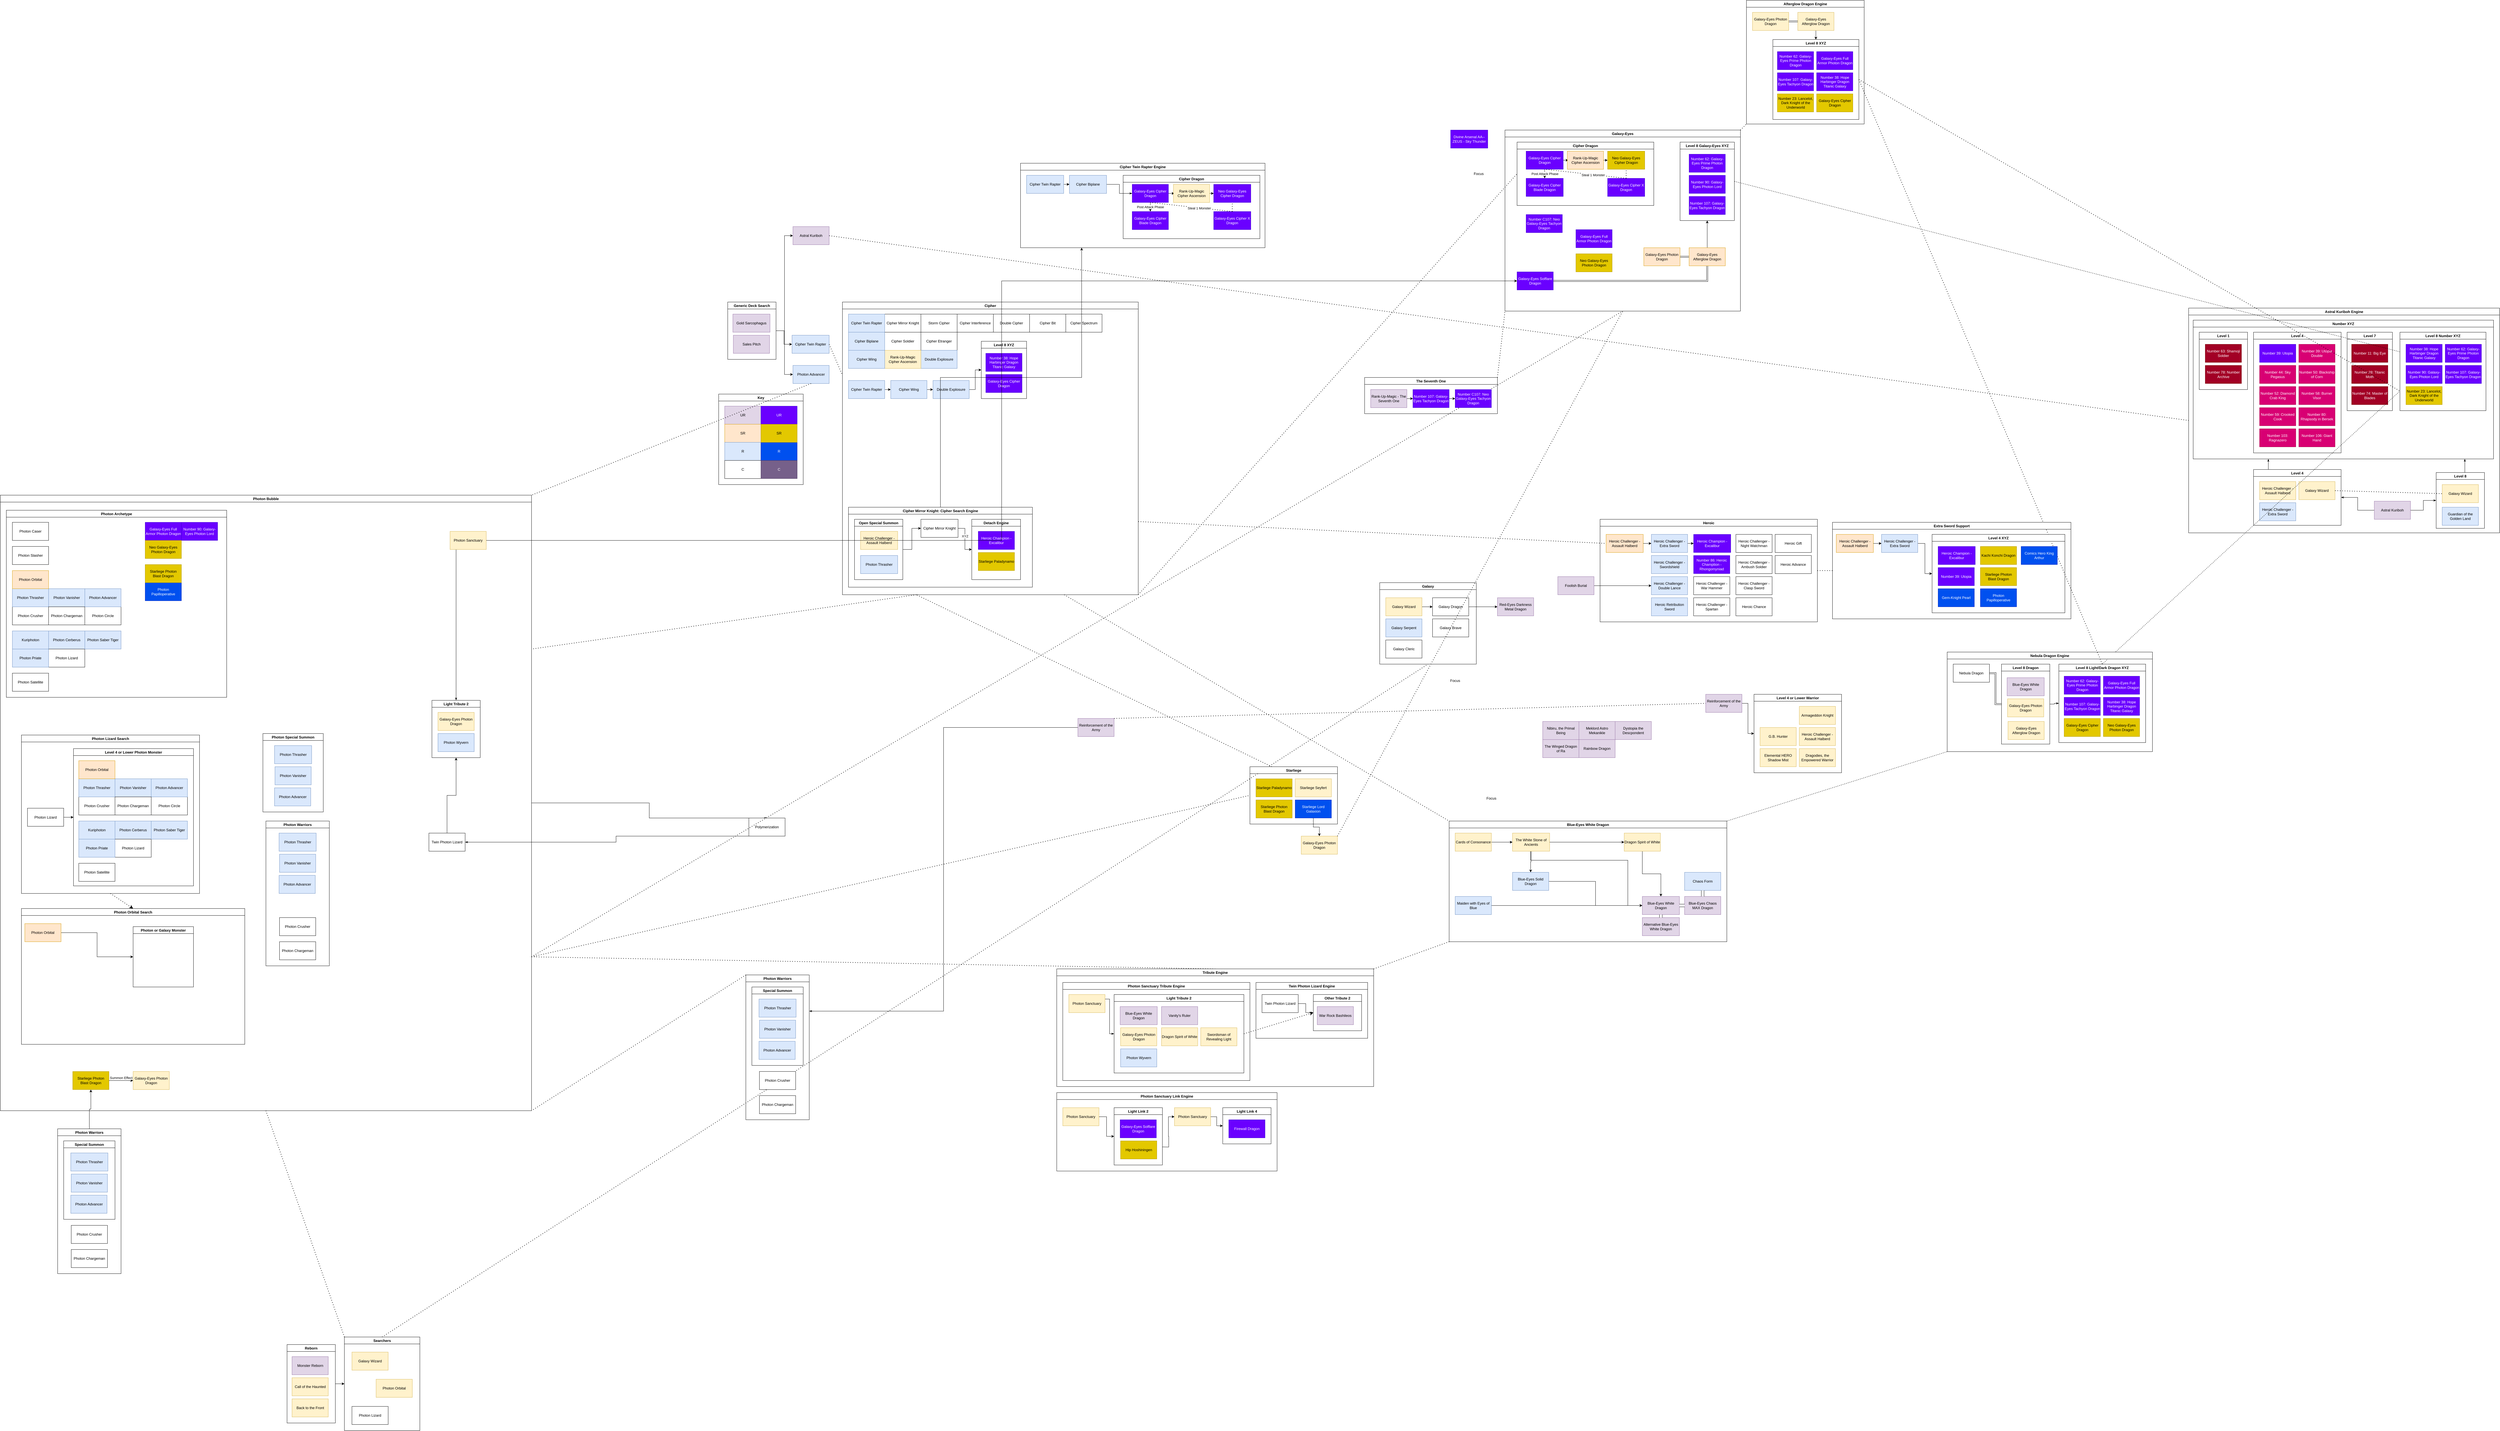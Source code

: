 <mxfile version="20.0.4" type="github" pages="3">
  <diagram id="QhzCPen-d7Ydq9bi7PbF" name="Nebula Cyclone">
    <mxGraphModel dx="6777" dy="3220" grid="1" gridSize="10" guides="1" tooltips="1" connect="1" arrows="1" fold="1" page="1" pageScale="1" pageWidth="850" pageHeight="1100" math="0" shadow="0">
      <root>
        <mxCell id="0" />
        <mxCell id="1" parent="0" />
        <mxCell id="zTiNMLr9CzoUcScXoijD-61" value="Blue-Eyes White Dragon" style="swimlane;" parent="1" vertex="1">
          <mxGeometry x="1600" y="1740" width="920" height="400" as="geometry">
            <mxRectangle x="1680" y="1710" width="180" height="30" as="alternateBounds" />
          </mxGeometry>
        </mxCell>
        <mxCell id="zTiNMLr9CzoUcScXoijD-45" value="Blue-Eyes White Dragon" style="whiteSpace=wrap;html=1;fillColor=#e1d5e7;strokeColor=#9673a6;" parent="zTiNMLr9CzoUcScXoijD-61" vertex="1">
          <mxGeometry x="640" y="250" width="123" height="60" as="geometry" />
        </mxCell>
        <mxCell id="zTiNMLr9CzoUcScXoijD-53" value="Alternative Blue-Eyes White Dragon" style="whiteSpace=wrap;html=1;fillColor=#e1d5e7;strokeColor=#9673a6;" parent="zTiNMLr9CzoUcScXoijD-61" vertex="1">
          <mxGeometry x="640" y="320" width="123" height="60" as="geometry" />
        </mxCell>
        <mxCell id="l2UShrBRBGjynPekhrLH-18" value="" style="edgeStyle=orthogonalEdgeStyle;rounded=0;orthogonalLoop=1;jettySize=auto;html=1;exitX=1;exitY=0.75;exitDx=0;exitDy=0;verticalAlign=bottom;" parent="zTiNMLr9CzoUcScXoijD-61" source="zTiNMLr9CzoUcScXoijD-35" target="zTiNMLr9CzoUcScXoijD-45" edge="1">
          <mxGeometry relative="1" as="geometry">
            <Array as="points">
              <mxPoint x="270" y="85" />
              <mxPoint x="270" y="130" />
              <mxPoint x="592" y="130" />
            </Array>
          </mxGeometry>
        </mxCell>
        <mxCell id="nb5Zr3kI-z1roRI-nuSF-64" style="edgeStyle=orthogonalEdgeStyle;rounded=0;orthogonalLoop=1;jettySize=auto;html=1;entryX=0.5;entryY=0;entryDx=0;entryDy=0;" parent="zTiNMLr9CzoUcScXoijD-61" source="zTiNMLr9CzoUcScXoijD-35" target="nb5Zr3kI-z1roRI-nuSF-63" edge="1">
          <mxGeometry relative="1" as="geometry" />
        </mxCell>
        <mxCell id="zTiNMLr9CzoUcScXoijD-35" value="The White Stone of Ancients" style="whiteSpace=wrap;html=1;fillColor=#fff2cc;strokeColor=#d6b656;" parent="zTiNMLr9CzoUcScXoijD-61" vertex="1">
          <mxGeometry x="210" y="40" width="123" height="60" as="geometry" />
        </mxCell>
        <mxCell id="zTiNMLr9CzoUcScXoijD-64" value="" style="edgeStyle=orthogonalEdgeStyle;rounded=0;orthogonalLoop=1;jettySize=auto;html=1;entryX=0;entryY=0.5;entryDx=0;entryDy=0;startArrow=none;startFill=0;verticalAlign=bottom;" parent="zTiNMLr9CzoUcScXoijD-61" source="zTiNMLr9CzoUcScXoijD-63" target="zTiNMLr9CzoUcScXoijD-35" edge="1">
          <mxGeometry relative="1" as="geometry" />
        </mxCell>
        <mxCell id="zTiNMLr9CzoUcScXoijD-63" value="Cards of Consonance" style="whiteSpace=wrap;html=1;fillColor=#fff2cc;strokeColor=#d6b656;" parent="zTiNMLr9CzoUcScXoijD-61" vertex="1">
          <mxGeometry x="20" y="40" width="120" height="60" as="geometry" />
        </mxCell>
        <mxCell id="Q-s-1RZWSuP9mchZYQhX-3" value="" style="edgeStyle=orthogonalEdgeStyle;rounded=0;orthogonalLoop=1;jettySize=auto;html=1;verticalAlign=bottom;" parent="zTiNMLr9CzoUcScXoijD-61" source="zTiNMLr9CzoUcScXoijD-62" target="zTiNMLr9CzoUcScXoijD-45" edge="1">
          <mxGeometry relative="1" as="geometry" />
        </mxCell>
        <mxCell id="zTiNMLr9CzoUcScXoijD-62" value="Maiden with Eyes of Blue" style="whiteSpace=wrap;html=1;fillColor=#dae8fc;strokeColor=#6c8ebf;" parent="zTiNMLr9CzoUcScXoijD-61" vertex="1">
          <mxGeometry x="20" y="250" width="120" height="60" as="geometry" />
        </mxCell>
        <mxCell id="nb5Zr3kI-z1roRI-nuSF-10" style="edgeStyle=orthogonalEdgeStyle;rounded=0;orthogonalLoop=1;jettySize=auto;html=1;" parent="zTiNMLr9CzoUcScXoijD-61" source="pbqGAoasbMIYGQjwKCvz-158" target="zTiNMLr9CzoUcScXoijD-45" edge="1">
          <mxGeometry relative="1" as="geometry" />
        </mxCell>
        <mxCell id="pbqGAoasbMIYGQjwKCvz-158" value="Dragon Spirit of White" style="whiteSpace=wrap;html=1;fillColor=#fff2cc;strokeColor=#d6b656;" parent="zTiNMLr9CzoUcScXoijD-61" vertex="1">
          <mxGeometry x="580" y="40" width="120" height="60" as="geometry" />
        </mxCell>
        <mxCell id="zTiNMLr9CzoUcScXoijD-40" value="" style="edgeStyle=orthogonalEdgeStyle;rounded=0;orthogonalLoop=1;jettySize=auto;html=1;startArrow=none;startFill=0;verticalAlign=bottom;entryX=0;entryY=0.5;entryDx=0;entryDy=0;" parent="zTiNMLr9CzoUcScXoijD-61" source="zTiNMLr9CzoUcScXoijD-35" target="pbqGAoasbMIYGQjwKCvz-158" edge="1">
          <mxGeometry relative="1" as="geometry">
            <mxPoint x="240" y="100" as="targetPoint" />
          </mxGeometry>
        </mxCell>
        <mxCell id="nb5Zr3kI-z1roRI-nuSF-56" value="Blue-Eyes Chaos MAX Dragon" style="whiteSpace=wrap;html=1;fillColor=#e1d5e7;strokeColor=#9673a6;" parent="zTiNMLr9CzoUcScXoijD-61" vertex="1">
          <mxGeometry x="780" y="250" width="120" height="60" as="geometry" />
        </mxCell>
        <mxCell id="nb5Zr3kI-z1roRI-nuSF-57" value="" style="shape=filledEdge;rounded=0;fixDash=1;endArrow=none;strokeWidth=10;fillColor=#ffffff;edgeStyle=orthogonalEdgeStyle;exitX=1;exitY=0.5;exitDx=0;exitDy=0;entryX=0;entryY=0.5;entryDx=0;entryDy=0;" parent="zTiNMLr9CzoUcScXoijD-61" source="zTiNMLr9CzoUcScXoijD-45" target="nb5Zr3kI-z1roRI-nuSF-56" edge="1">
          <mxGeometry width="60" height="40" relative="1" as="geometry">
            <mxPoint x="720" y="130" as="sourcePoint" />
            <mxPoint x="780" y="90" as="targetPoint" />
          </mxGeometry>
        </mxCell>
        <mxCell id="nb5Zr3kI-z1roRI-nuSF-58" value="Chaos Form" style="whiteSpace=wrap;html=1;fillColor=#dae8fc;strokeColor=#6c8ebf;" parent="zTiNMLr9CzoUcScXoijD-61" vertex="1">
          <mxGeometry x="780" y="170" width="120" height="60" as="geometry" />
        </mxCell>
        <mxCell id="nb5Zr3kI-z1roRI-nuSF-59" value="" style="shape=filledEdge;rounded=0;fixDash=1;endArrow=none;strokeWidth=10;fillColor=#ffffff;edgeStyle=orthogonalEdgeStyle;exitX=0.5;exitY=0;exitDx=0;exitDy=0;" parent="zTiNMLr9CzoUcScXoijD-61" source="nb5Zr3kI-z1roRI-nuSF-56" target="nb5Zr3kI-z1roRI-nuSF-58" edge="1">
          <mxGeometry width="60" height="40" relative="1" as="geometry">
            <mxPoint x="910" y="50" as="sourcePoint" />
            <mxPoint x="970" y="10" as="targetPoint" />
          </mxGeometry>
        </mxCell>
        <mxCell id="nb5Zr3kI-z1roRI-nuSF-61" value="" style="shape=filledEdge;rounded=0;fixDash=1;endArrow=none;strokeWidth=10;fillColor=#ffffff;edgeStyle=orthogonalEdgeStyle;entryX=0.5;entryY=1;entryDx=0;entryDy=0;exitX=0.5;exitY=0;exitDx=0;exitDy=0;" parent="zTiNMLr9CzoUcScXoijD-61" source="zTiNMLr9CzoUcScXoijD-53" target="zTiNMLr9CzoUcScXoijD-45" edge="1">
          <mxGeometry width="60" height="40" relative="1" as="geometry">
            <mxPoint x="540" y="270" as="sourcePoint" />
            <mxPoint x="600" y="230" as="targetPoint" />
          </mxGeometry>
        </mxCell>
        <mxCell id="nb5Zr3kI-z1roRI-nuSF-65" style="edgeStyle=orthogonalEdgeStyle;rounded=0;orthogonalLoop=1;jettySize=auto;html=1;entryX=0;entryY=0.5;entryDx=0;entryDy=0;" parent="zTiNMLr9CzoUcScXoijD-61" source="nb5Zr3kI-z1roRI-nuSF-63" target="zTiNMLr9CzoUcScXoijD-45" edge="1">
          <mxGeometry relative="1" as="geometry" />
        </mxCell>
        <mxCell id="nb5Zr3kI-z1roRI-nuSF-63" value="Blue-Eyes Solid Dragon" style="whiteSpace=wrap;html=1;fillColor=#dae8fc;strokeColor=#6c8ebf;" parent="zTiNMLr9CzoUcScXoijD-61" vertex="1">
          <mxGeometry x="210" y="170" width="120" height="60" as="geometry" />
        </mxCell>
        <mxCell id="l2UShrBRBGjynPekhrLH-2" value="" style="edgeStyle=orthogonalEdgeStyle;rounded=0;orthogonalLoop=1;jettySize=auto;html=1;verticalAlign=bottom;entryX=0;entryY=0.5;entryDx=0;entryDy=0;exitX=1;exitY=0.5;exitDx=0;exitDy=0;" parent="1" source="jnGaXYBud8jMKS-zdd2T-1" target="jnGaXYBud8jMKS-zdd2T-4" edge="1">
          <mxGeometry relative="1" as="geometry">
            <mxPoint x="300" y="130" as="targetPoint" />
          </mxGeometry>
        </mxCell>
        <mxCell id="pbqGAoasbMIYGQjwKCvz-136" style="edgeStyle=elbowEdgeStyle;rounded=0;orthogonalLoop=1;jettySize=auto;html=1;exitX=1;exitY=0.5;exitDx=0;exitDy=0;entryX=0.5;entryY=0;entryDx=0;entryDy=0;endArrow=classicThin;endFill=1;strokeWidth=1;" parent="1" source="l2UShrBRBGjynPekhrLH-40" target="l2UShrBRBGjynPekhrLH-76" edge="1">
          <mxGeometry relative="1" as="geometry" />
        </mxCell>
        <mxCell id="l2UShrBRBGjynPekhrLH-40" value="Photon Bubble" style="swimlane;startSize=23;fillColor=#FFFFFF;strokeColor=#000000;" parent="1" vertex="1">
          <mxGeometry x="-3200" y="660" width="1760" height="2040" as="geometry" />
        </mxCell>
        <mxCell id="l2UShrBRBGjynPekhrLH-36" value="Starliege Photon Blast Dragon" style="whiteSpace=wrap;html=1;fillColor=#e3c800;strokeColor=#B09500;fontColor=#000000;" parent="l2UShrBRBGjynPekhrLH-40" vertex="1">
          <mxGeometry x="240" y="1910" width="120" height="60" as="geometry" />
        </mxCell>
        <mxCell id="l2UShrBRBGjynPekhrLH-38" value="Galaxy-Eyes Photon Dragon" style="whiteSpace=wrap;html=1;fillColor=#fff2cc;strokeColor=#d6b656;" parent="l2UShrBRBGjynPekhrLH-40" vertex="1">
          <mxGeometry x="440" y="1910" width="120" height="60" as="geometry" />
        </mxCell>
        <mxCell id="l2UShrBRBGjynPekhrLH-39" value="Summon Effect" style="edgeStyle=orthogonalEdgeStyle;rounded=0;orthogonalLoop=1;jettySize=auto;html=1;verticalAlign=bottom;" parent="l2UShrBRBGjynPekhrLH-40" source="l2UShrBRBGjynPekhrLH-36" target="l2UShrBRBGjynPekhrLH-38" edge="1">
          <mxGeometry relative="1" as="geometry" />
        </mxCell>
        <mxCell id="l2UShrBRBGjynPekhrLH-66" value="Twin Photon Lizard" style="whiteSpace=wrap;html=1;" parent="l2UShrBRBGjynPekhrLH-40" vertex="1">
          <mxGeometry x="1420" y="1120" width="120" height="60" as="geometry" />
        </mxCell>
        <mxCell id="pbqGAoasbMIYGQjwKCvz-123" style="edgeStyle=elbowEdgeStyle;rounded=0;orthogonalLoop=1;jettySize=auto;html=1;entryX=0.5;entryY=0;entryDx=0;entryDy=0;endArrow=classicThin;endFill=1;strokeWidth=1;" parent="l2UShrBRBGjynPekhrLH-40" source="adbf0gxOKINehE4KzGT6-16" target="pbqGAoasbMIYGQjwKCvz-120" edge="1">
          <mxGeometry relative="1" as="geometry" />
        </mxCell>
        <mxCell id="adbf0gxOKINehE4KzGT6-16" value="Photon Sanctuary" style="whiteSpace=wrap;html=1;fillColor=#fff2cc;strokeColor=#d6b656;" parent="l2UShrBRBGjynPekhrLH-40" vertex="1">
          <mxGeometry x="1490" y="120" width="120" height="60" as="geometry" />
        </mxCell>
        <mxCell id="pbqGAoasbMIYGQjwKCvz-120" value="Light Tribute 2" style="swimlane;" parent="l2UShrBRBGjynPekhrLH-40" vertex="1">
          <mxGeometry x="1430" y="680" width="160" height="190" as="geometry" />
        </mxCell>
        <mxCell id="pbqGAoasbMIYGQjwKCvz-124" value="Galaxy-Eyes Photon Dragon" style="whiteSpace=wrap;html=1;fillColor=#fff2cc;strokeColor=#d6b656;" parent="pbqGAoasbMIYGQjwKCvz-120" vertex="1">
          <mxGeometry x="20" y="40" width="120" height="60" as="geometry" />
        </mxCell>
        <mxCell id="l2UShrBRBGjynPekhrLH-57" value="Photon Wyvern" style="whiteSpace=wrap;html=1;fillColor=#dae8fc;strokeColor=#6c8ebf;" parent="pbqGAoasbMIYGQjwKCvz-120" vertex="1">
          <mxGeometry x="20" y="110" width="120" height="60" as="geometry" />
        </mxCell>
        <mxCell id="adbf0gxOKINehE4KzGT6-19" style="edgeStyle=orthogonalEdgeStyle;rounded=0;orthogonalLoop=1;jettySize=auto;html=1;entryX=0.5;entryY=1;entryDx=0;entryDy=0;" parent="l2UShrBRBGjynPekhrLH-40" source="l2UShrBRBGjynPekhrLH-66" target="pbqGAoasbMIYGQjwKCvz-120" edge="1">
          <mxGeometry relative="1" as="geometry" />
        </mxCell>
        <mxCell id="5416GQpNRMh8SJ3twiEv-27" value="Photon Archetype" style="swimlane;" vertex="1" parent="l2UShrBRBGjynPekhrLH-40">
          <mxGeometry x="20" y="50" width="730" height="620" as="geometry" />
        </mxCell>
        <mxCell id="5416GQpNRMh8SJ3twiEv-1" value="Photon Circle" style="whiteSpace=wrap;html=1;" vertex="1" parent="5416GQpNRMh8SJ3twiEv-27">
          <mxGeometry x="260" y="320" width="120" height="60" as="geometry" />
        </mxCell>
        <mxCell id="5416GQpNRMh8SJ3twiEv-3" value="Kuriphoton" style="whiteSpace=wrap;html=1;fillColor=#dae8fc;strokeColor=#6c8ebf;" vertex="1" parent="5416GQpNRMh8SJ3twiEv-27">
          <mxGeometry x="20" y="400" width="120" height="60" as="geometry" />
        </mxCell>
        <mxCell id="5416GQpNRMh8SJ3twiEv-5" value="Photon Cerberus" style="whiteSpace=wrap;html=1;fillColor=#dae8fc;strokeColor=#6c8ebf;" vertex="1" parent="5416GQpNRMh8SJ3twiEv-27">
          <mxGeometry x="140" y="400" width="120" height="60" as="geometry" />
        </mxCell>
        <mxCell id="5416GQpNRMh8SJ3twiEv-28" value="Photon Lizard" style="whiteSpace=wrap;html=1;" vertex="1" parent="5416GQpNRMh8SJ3twiEv-27">
          <mxGeometry x="140" y="460" width="120" height="60" as="geometry" />
        </mxCell>
        <mxCell id="5416GQpNRMh8SJ3twiEv-29" value="Photon Crusher" style="whiteSpace=wrap;html=1;" vertex="1" parent="5416GQpNRMh8SJ3twiEv-27">
          <mxGeometry x="20" y="320" width="120" height="60" as="geometry" />
        </mxCell>
        <mxCell id="5416GQpNRMh8SJ3twiEv-44" value="Photon Satellite" style="whiteSpace=wrap;html=1;" vertex="1" parent="5416GQpNRMh8SJ3twiEv-27">
          <mxGeometry x="20" y="540" width="120" height="60" as="geometry" />
        </mxCell>
        <mxCell id="5416GQpNRMh8SJ3twiEv-43" value="Photon Saber Tiger" style="whiteSpace=wrap;html=1;fillColor=#dae8fc;strokeColor=#6c8ebf;" vertex="1" parent="5416GQpNRMh8SJ3twiEv-27">
          <mxGeometry x="260" y="400" width="120" height="60" as="geometry" />
        </mxCell>
        <mxCell id="5416GQpNRMh8SJ3twiEv-45" value="Photon Vanisher" style="whiteSpace=wrap;html=1;fillColor=#dae8fc;strokeColor=#6c8ebf;" vertex="1" parent="5416GQpNRMh8SJ3twiEv-27">
          <mxGeometry x="140" y="260" width="120" height="60" as="geometry" />
        </mxCell>
        <mxCell id="5416GQpNRMh8SJ3twiEv-46" value="Photon Advancer" style="whiteSpace=wrap;html=1;fillColor=#dae8fc;strokeColor=#6c8ebf;" vertex="1" parent="5416GQpNRMh8SJ3twiEv-27">
          <mxGeometry x="260" y="260" width="120" height="60" as="geometry" />
        </mxCell>
        <mxCell id="5416GQpNRMh8SJ3twiEv-47" value="Photon Thrasher" style="whiteSpace=wrap;html=1;fillColor=#dae8fc;strokeColor=#6c8ebf;" vertex="1" parent="5416GQpNRMh8SJ3twiEv-27">
          <mxGeometry x="20" y="260" width="120" height="60" as="geometry" />
        </mxCell>
        <mxCell id="5416GQpNRMh8SJ3twiEv-48" value="Photon Caser" style="whiteSpace=wrap;html=1;" vertex="1" parent="5416GQpNRMh8SJ3twiEv-27">
          <mxGeometry x="20" y="40" width="120" height="60" as="geometry" />
        </mxCell>
        <mxCell id="5416GQpNRMh8SJ3twiEv-49" value="Photon Priate" style="whiteSpace=wrap;html=1;fillColor=#dae8fc;strokeColor=#6c8ebf;" vertex="1" parent="5416GQpNRMh8SJ3twiEv-27">
          <mxGeometry x="20" y="460" width="120" height="60" as="geometry" />
        </mxCell>
        <mxCell id="5416GQpNRMh8SJ3twiEv-50" value="Photon Chargeman" style="whiteSpace=wrap;html=1;" vertex="1" parent="5416GQpNRMh8SJ3twiEv-27">
          <mxGeometry x="140" y="320" width="120" height="60" as="geometry" />
        </mxCell>
        <mxCell id="5416GQpNRMh8SJ3twiEv-51" value="Photon Orbital" style="whiteSpace=wrap;html=1;fillColor=#ffe6cc;strokeColor=#d79b00;" vertex="1" parent="5416GQpNRMh8SJ3twiEv-27">
          <mxGeometry x="20" y="200" width="120" height="60" as="geometry" />
        </mxCell>
        <mxCell id="5416GQpNRMh8SJ3twiEv-52" value="Photon Slasher" style="whiteSpace=wrap;html=1;" vertex="1" parent="5416GQpNRMh8SJ3twiEv-27">
          <mxGeometry x="20" y="120" width="120" height="60" as="geometry" />
        </mxCell>
        <mxCell id="pbqGAoasbMIYGQjwKCvz-82" value="Galaxy-Eyes Full Armor Photon Dragon" style="whiteSpace=wrap;html=1;fillColor=#6a00ff;fontColor=#ffffff;strokeColor=#3700CC;" parent="5416GQpNRMh8SJ3twiEv-27" vertex="1">
          <mxGeometry x="460" y="40" width="120" height="60" as="geometry" />
        </mxCell>
        <mxCell id="pbqGAoasbMIYGQjwKCvz-115" value="Number 90: Galaxy-Eyes Photon Lord" style="whiteSpace=wrap;html=1;fillColor=#6a00ff;fontColor=#ffffff;strokeColor=#3700CC;" parent="5416GQpNRMh8SJ3twiEv-27" vertex="1">
          <mxGeometry x="580" y="40" width="120" height="60" as="geometry" />
        </mxCell>
        <mxCell id="txT3GadFUaNJ2-0Mj7JB-14" value="Photon Papilloperative" style="whiteSpace=wrap;html=1;fillColor=#0050ef;fontColor=#ffffff;strokeColor=#001DBC;" parent="5416GQpNRMh8SJ3twiEv-27" vertex="1">
          <mxGeometry x="460" y="240" width="120" height="60" as="geometry" />
        </mxCell>
        <mxCell id="5416GQpNRMh8SJ3twiEv-66" value="Starliege Photon Blast Dragon" style="whiteSpace=wrap;html=1;fillColor=#e3c800;strokeColor=#B09500;fontColor=#000000;" vertex="1" parent="5416GQpNRMh8SJ3twiEv-27">
          <mxGeometry x="460" y="180" width="120" height="60" as="geometry" />
        </mxCell>
        <mxCell id="5416GQpNRMh8SJ3twiEv-67" value="Neo Galaxy-Eyes Photon Dragon" style="whiteSpace=wrap;html=1;fillColor=#e3c800;fontColor=#000000;strokeColor=#B09500;" vertex="1" parent="5416GQpNRMh8SJ3twiEv-27">
          <mxGeometry x="460" y="100" width="120" height="60" as="geometry" />
        </mxCell>
        <mxCell id="5416GQpNRMh8SJ3twiEv-22" value="Photon Lizard Search" style="swimlane;" vertex="1" parent="l2UShrBRBGjynPekhrLH-40">
          <mxGeometry x="70" y="795" width="590" height="525" as="geometry" />
        </mxCell>
        <mxCell id="l2UShrBRBGjynPekhrLH-45" value="Photon Lizard" style="whiteSpace=wrap;html=1;" parent="5416GQpNRMh8SJ3twiEv-22" vertex="1">
          <mxGeometry x="20" y="242.5" width="120" height="60" as="geometry" />
        </mxCell>
        <mxCell id="l2UShrBRBGjynPekhrLH-72" value="Level 4 or Lower Photon Monster" style="swimlane;strokeColor=#000000;fillColor=#FFFFFF;" parent="5416GQpNRMh8SJ3twiEv-22" vertex="1">
          <mxGeometry x="172.5" y="45" width="397.5" height="455" as="geometry" />
        </mxCell>
        <mxCell id="5416GQpNRMh8SJ3twiEv-53" value="Photon Circle" style="whiteSpace=wrap;html=1;" vertex="1" parent="l2UShrBRBGjynPekhrLH-72">
          <mxGeometry x="257.5" y="160" width="120" height="60" as="geometry" />
        </mxCell>
        <mxCell id="5416GQpNRMh8SJ3twiEv-54" value="Kuriphoton" style="whiteSpace=wrap;html=1;fillColor=#dae8fc;strokeColor=#6c8ebf;" vertex="1" parent="l2UShrBRBGjynPekhrLH-72">
          <mxGeometry x="17.5" y="240" width="120" height="60" as="geometry" />
        </mxCell>
        <mxCell id="5416GQpNRMh8SJ3twiEv-55" value="Photon Cerberus" style="whiteSpace=wrap;html=1;fillColor=#dae8fc;strokeColor=#6c8ebf;" vertex="1" parent="l2UShrBRBGjynPekhrLH-72">
          <mxGeometry x="137.5" y="240" width="120" height="60" as="geometry" />
        </mxCell>
        <mxCell id="5416GQpNRMh8SJ3twiEv-56" value="Photon Lizard" style="whiteSpace=wrap;html=1;" vertex="1" parent="l2UShrBRBGjynPekhrLH-72">
          <mxGeometry x="137.5" y="300" width="120" height="60" as="geometry" />
        </mxCell>
        <mxCell id="5416GQpNRMh8SJ3twiEv-57" value="Photon Crusher" style="whiteSpace=wrap;html=1;" vertex="1" parent="l2UShrBRBGjynPekhrLH-72">
          <mxGeometry x="17.5" y="160" width="120" height="60" as="geometry" />
        </mxCell>
        <mxCell id="5416GQpNRMh8SJ3twiEv-58" value="Photon Satellite" style="whiteSpace=wrap;html=1;" vertex="1" parent="l2UShrBRBGjynPekhrLH-72">
          <mxGeometry x="17.5" y="380" width="120" height="60" as="geometry" />
        </mxCell>
        <mxCell id="5416GQpNRMh8SJ3twiEv-59" value="Photon Saber Tiger" style="whiteSpace=wrap;html=1;fillColor=#dae8fc;strokeColor=#6c8ebf;" vertex="1" parent="l2UShrBRBGjynPekhrLH-72">
          <mxGeometry x="257.5" y="240" width="120" height="60" as="geometry" />
        </mxCell>
        <mxCell id="5416GQpNRMh8SJ3twiEv-60" value="Photon Vanisher" style="whiteSpace=wrap;html=1;fillColor=#dae8fc;strokeColor=#6c8ebf;" vertex="1" parent="l2UShrBRBGjynPekhrLH-72">
          <mxGeometry x="137.5" y="100" width="120" height="60" as="geometry" />
        </mxCell>
        <mxCell id="5416GQpNRMh8SJ3twiEv-61" value="Photon Advancer" style="whiteSpace=wrap;html=1;fillColor=#dae8fc;strokeColor=#6c8ebf;" vertex="1" parent="l2UShrBRBGjynPekhrLH-72">
          <mxGeometry x="257.5" y="100" width="120" height="60" as="geometry" />
        </mxCell>
        <mxCell id="5416GQpNRMh8SJ3twiEv-62" value="Photon Thrasher" style="whiteSpace=wrap;html=1;fillColor=#dae8fc;strokeColor=#6c8ebf;" vertex="1" parent="l2UShrBRBGjynPekhrLH-72">
          <mxGeometry x="17.5" y="100" width="120" height="60" as="geometry" />
        </mxCell>
        <mxCell id="5416GQpNRMh8SJ3twiEv-63" value="Photon Priate" style="whiteSpace=wrap;html=1;fillColor=#dae8fc;strokeColor=#6c8ebf;" vertex="1" parent="l2UShrBRBGjynPekhrLH-72">
          <mxGeometry x="17.5" y="300" width="120" height="60" as="geometry" />
        </mxCell>
        <mxCell id="5416GQpNRMh8SJ3twiEv-64" value="Photon Chargeman" style="whiteSpace=wrap;html=1;" vertex="1" parent="l2UShrBRBGjynPekhrLH-72">
          <mxGeometry x="137.5" y="160" width="120" height="60" as="geometry" />
        </mxCell>
        <mxCell id="5416GQpNRMh8SJ3twiEv-65" value="Photon Orbital" style="whiteSpace=wrap;html=1;fillColor=#ffe6cc;strokeColor=#d79b00;" vertex="1" parent="l2UShrBRBGjynPekhrLH-72">
          <mxGeometry x="17.5" y="40" width="120" height="60" as="geometry" />
        </mxCell>
        <mxCell id="l2UShrBRBGjynPekhrLH-50" value="" style="edgeStyle=orthogonalEdgeStyle;rounded=0;orthogonalLoop=1;jettySize=auto;html=1;verticalAlign=bottom;entryX=0;entryY=0.5;entryDx=0;entryDy=0;" parent="5416GQpNRMh8SJ3twiEv-22" source="l2UShrBRBGjynPekhrLH-45" target="l2UShrBRBGjynPekhrLH-72" edge="1">
          <mxGeometry x="-0.614" relative="1" as="geometry">
            <mxPoint x="192.5" y="115" as="targetPoint" />
            <mxPoint as="offset" />
          </mxGeometry>
        </mxCell>
        <mxCell id="5416GQpNRMh8SJ3twiEv-30" value="Photon Special Summon" style="swimlane;" vertex="1" parent="l2UShrBRBGjynPekhrLH-40">
          <mxGeometry x="870" y="790" width="200" height="260" as="geometry" />
        </mxCell>
        <mxCell id="5416GQpNRMh8SJ3twiEv-31" value="Photon Vanisher" style="whiteSpace=wrap;html=1;fillColor=#dae8fc;strokeColor=#6c8ebf;" vertex="1" parent="5416GQpNRMh8SJ3twiEv-30">
          <mxGeometry x="40" y="110" width="120" height="60" as="geometry" />
        </mxCell>
        <mxCell id="5416GQpNRMh8SJ3twiEv-32" value="Photon Advancer" style="whiteSpace=wrap;html=1;fillColor=#dae8fc;strokeColor=#6c8ebf;" vertex="1" parent="5416GQpNRMh8SJ3twiEv-30">
          <mxGeometry x="38.5" y="180" width="120" height="60" as="geometry" />
        </mxCell>
        <mxCell id="5416GQpNRMh8SJ3twiEv-33" value="Photon Thrasher" style="whiteSpace=wrap;html=1;fillColor=#dae8fc;strokeColor=#6c8ebf;" vertex="1" parent="5416GQpNRMh8SJ3twiEv-30">
          <mxGeometry x="38.5" y="40" width="123" height="60" as="geometry" />
        </mxCell>
        <mxCell id="5416GQpNRMh8SJ3twiEv-34" value="Photon Warriors" style="swimlane;" vertex="1" parent="l2UShrBRBGjynPekhrLH-40">
          <mxGeometry x="880" y="1080" width="210" height="480" as="geometry" />
        </mxCell>
        <mxCell id="5416GQpNRMh8SJ3twiEv-35" value="Photon Crusher" style="whiteSpace=wrap;html=1;" vertex="1" parent="5416GQpNRMh8SJ3twiEv-34">
          <mxGeometry x="45" y="320" width="120" height="60" as="geometry" />
        </mxCell>
        <mxCell id="5416GQpNRMh8SJ3twiEv-40" value="Photon Chargeman" style="whiteSpace=wrap;html=1;" vertex="1" parent="5416GQpNRMh8SJ3twiEv-34">
          <mxGeometry x="45" y="400" width="120" height="60" as="geometry" />
        </mxCell>
        <mxCell id="5416GQpNRMh8SJ3twiEv-37" value="Photon Vanisher" style="whiteSpace=wrap;html=1;fillColor=#dae8fc;strokeColor=#6c8ebf;" vertex="1" parent="5416GQpNRMh8SJ3twiEv-34">
          <mxGeometry x="45" y="110" width="120" height="60" as="geometry" />
        </mxCell>
        <mxCell id="5416GQpNRMh8SJ3twiEv-38" value="Photon Advancer" style="whiteSpace=wrap;html=1;fillColor=#dae8fc;strokeColor=#6c8ebf;" vertex="1" parent="5416GQpNRMh8SJ3twiEv-34">
          <mxGeometry x="43.5" y="180" width="120" height="60" as="geometry" />
        </mxCell>
        <mxCell id="5416GQpNRMh8SJ3twiEv-39" value="Photon Thrasher" style="whiteSpace=wrap;html=1;fillColor=#dae8fc;strokeColor=#6c8ebf;" vertex="1" parent="5416GQpNRMh8SJ3twiEv-34">
          <mxGeometry x="43.5" y="40" width="123" height="60" as="geometry" />
        </mxCell>
        <mxCell id="zY5Z5aVJuXoOXZsQYyY5-1" value="" style="endArrow=classic;dashed=1;html=1;dashPattern=1 3;strokeWidth=2;rounded=0;exitX=0.5;exitY=1;exitDx=0;exitDy=0;endFill=1;entryX=0.5;entryY=0;entryDx=0;entryDy=0;" edge="1" parent="l2UShrBRBGjynPekhrLH-40" source="5416GQpNRMh8SJ3twiEv-22" target="zY5Z5aVJuXoOXZsQYyY5-2">
          <mxGeometry width="50" height="50" relative="1" as="geometry">
            <mxPoint x="540" y="1050" as="sourcePoint" />
            <mxPoint x="590" y="1140" as="targetPoint" />
          </mxGeometry>
        </mxCell>
        <mxCell id="zY5Z5aVJuXoOXZsQYyY5-2" value="Photon Orbital Search" style="swimlane;" vertex="1" parent="l2UShrBRBGjynPekhrLH-40">
          <mxGeometry x="70" y="1370" width="740" height="450" as="geometry" />
        </mxCell>
        <mxCell id="zY5Z5aVJuXoOXZsQYyY5-5" style="edgeStyle=orthogonalEdgeStyle;rounded=0;orthogonalLoop=1;jettySize=auto;html=1;entryX=0;entryY=0.5;entryDx=0;entryDy=0;endArrow=classic;endFill=1;" edge="1" parent="zY5Z5aVJuXoOXZsQYyY5-2" source="5416GQpNRMh8SJ3twiEv-41" target="zY5Z5aVJuXoOXZsQYyY5-4">
          <mxGeometry relative="1" as="geometry" />
        </mxCell>
        <mxCell id="5416GQpNRMh8SJ3twiEv-41" value="Photon Orbital" style="whiteSpace=wrap;html=1;fillColor=#ffe6cc;strokeColor=#d79b00;" vertex="1" parent="zY5Z5aVJuXoOXZsQYyY5-2">
          <mxGeometry x="11.25" y="50" width="120" height="60" as="geometry" />
        </mxCell>
        <mxCell id="zY5Z5aVJuXoOXZsQYyY5-4" value="Photon or Galaxy Monster" style="swimlane;" vertex="1" parent="zY5Z5aVJuXoOXZsQYyY5-2">
          <mxGeometry x="370" y="60" width="200" height="200" as="geometry" />
        </mxCell>
        <mxCell id="l2UShrBRBGjynPekhrLH-56" value="Cipher" style="swimlane;" parent="1" vertex="1">
          <mxGeometry x="-410" y="20" width="980" height="970" as="geometry" />
        </mxCell>
        <mxCell id="adbf0gxOKINehE4KzGT6-20" value="Cipher Soldier" style="whiteSpace=wrap;html=1;" parent="l2UShrBRBGjynPekhrLH-56" vertex="1">
          <mxGeometry x="140" y="100" width="120" height="60" as="geometry" />
        </mxCell>
        <mxCell id="pbqGAoasbMIYGQjwKCvz-110" value="Cipher Mirror Knight" style="whiteSpace=wrap;html=1;" parent="l2UShrBRBGjynPekhrLH-56" vertex="1">
          <mxGeometry x="140" y="40" width="120" height="60" as="geometry" />
        </mxCell>
        <mxCell id="l2UShrBRBGjynPekhrLH-14" value="Cipher Mirror Knight: Cipher Search Engine" style="swimlane;" parent="l2UShrBRBGjynPekhrLH-56" vertex="1">
          <mxGeometry x="20" y="680" width="609.25" height="265" as="geometry" />
        </mxCell>
        <mxCell id="zTiNMLr9CzoUcScXoijD-31" value="Cipher Mirror Knight" style="whiteSpace=wrap;html=1;" parent="l2UShrBRBGjynPekhrLH-14" vertex="1">
          <mxGeometry x="240" y="40" width="123" height="60" as="geometry" />
        </mxCell>
        <mxCell id="l2UShrBRBGjynPekhrLH-9" value="XYZ" style="edgeStyle=orthogonalEdgeStyle;rounded=0;orthogonalLoop=1;jettySize=auto;html=1;verticalAlign=bottom;entryX=0;entryY=0.5;entryDx=0;entryDy=0;" parent="l2UShrBRBGjynPekhrLH-14" source="zTiNMLr9CzoUcScXoijD-31" target="UR9S5s7uBedvsv_nVr1A-6" edge="1">
          <mxGeometry relative="1" as="geometry" />
        </mxCell>
        <mxCell id="UR9S5s7uBedvsv_nVr1A-6" value="Detach Engine" style="swimlane;" parent="l2UShrBRBGjynPekhrLH-14" vertex="1">
          <mxGeometry x="408.5" y="40" width="161.5" height="200" as="geometry" />
        </mxCell>
        <mxCell id="l2UShrBRBGjynPekhrLH-8" value="Heroic Champion - Excalibur" style="whiteSpace=wrap;html=1;fillColor=#6a00ff;strokeColor=#3700CC;fontColor=#ffffff;" parent="UR9S5s7uBedvsv_nVr1A-6" vertex="1">
          <mxGeometry x="21.5" y="40" width="120" height="60" as="geometry" />
        </mxCell>
        <mxCell id="UR9S5s7uBedvsv_nVr1A-5" value="Starliege Paladynamo" style="whiteSpace=wrap;html=1;fillColor=#e3c800;strokeColor=#B09500;fontColor=#000000;" parent="UR9S5s7uBedvsv_nVr1A-6" vertex="1">
          <mxGeometry x="21.5" y="110" width="120" height="60" as="geometry" />
        </mxCell>
        <mxCell id="BG-a_SNpc-vBUfbROAem-4" style="edgeStyle=orthogonalEdgeStyle;rounded=0;orthogonalLoop=1;jettySize=auto;html=1;entryX=0;entryY=0.5;entryDx=0;entryDy=0;startArrow=none;startFill=0;endArrow=classic;endFill=1;" parent="l2UShrBRBGjynPekhrLH-14" source="BG-a_SNpc-vBUfbROAem-3" target="zTiNMLr9CzoUcScXoijD-31" edge="1">
          <mxGeometry relative="1" as="geometry" />
        </mxCell>
        <mxCell id="BG-a_SNpc-vBUfbROAem-3" value="Open Special Summon" style="swimlane;" parent="l2UShrBRBGjynPekhrLH-14" vertex="1">
          <mxGeometry x="20" y="40" width="160" height="200" as="geometry" />
        </mxCell>
        <mxCell id="l2UShrBRBGjynPekhrLH-6" value="Heroic Challenger - Assault Halberd" style="whiteSpace=wrap;html=1;fillColor=#fff2cc;strokeColor=#d6b656;" parent="BG-a_SNpc-vBUfbROAem-3" vertex="1">
          <mxGeometry x="20" y="40" width="123" height="60" as="geometry" />
        </mxCell>
        <mxCell id="pbqGAoasbMIYGQjwKCvz-108" value="Photon Thrasher" style="whiteSpace=wrap;html=1;fillColor=#dae8fc;strokeColor=#6c8ebf;" parent="BG-a_SNpc-vBUfbROAem-3" vertex="1">
          <mxGeometry x="20" y="120" width="123" height="60" as="geometry" />
        </mxCell>
        <mxCell id="nb5Zr3kI-z1roRI-nuSF-12" value="Cipher Twin Rapter" style="rounded=0;whiteSpace=wrap;html=1;fillColor=#dae8fc;strokeColor=#6c8ebf;" parent="l2UShrBRBGjynPekhrLH-56" vertex="1">
          <mxGeometry x="20" y="40" width="120" height="60" as="geometry" />
        </mxCell>
        <mxCell id="nb5Zr3kI-z1roRI-nuSF-13" value="Cipher Biplane" style="rounded=0;whiteSpace=wrap;html=1;fillColor=#dae8fc;strokeColor=#6c8ebf;" parent="l2UShrBRBGjynPekhrLH-56" vertex="1">
          <mxGeometry x="20" y="100" width="120" height="60" as="geometry" />
        </mxCell>
        <mxCell id="nb5Zr3kI-z1roRI-nuSF-18" value="Cipher Etranger" style="whiteSpace=wrap;html=1;" parent="l2UShrBRBGjynPekhrLH-56" vertex="1">
          <mxGeometry x="260" y="100" width="120" height="60" as="geometry" />
        </mxCell>
        <mxCell id="nb5Zr3kI-z1roRI-nuSF-19" value="Double Explosure" style="whiteSpace=wrap;html=1;fillColor=#dae8fc;strokeColor=#6c8ebf;" parent="l2UShrBRBGjynPekhrLH-56" vertex="1">
          <mxGeometry x="260" y="160" width="120" height="60" as="geometry" />
        </mxCell>
        <mxCell id="nb5Zr3kI-z1roRI-nuSF-20" value="Storm Cipher" style="whiteSpace=wrap;html=1;" parent="l2UShrBRBGjynPekhrLH-56" vertex="1">
          <mxGeometry x="260" y="40" width="120" height="60" as="geometry" />
        </mxCell>
        <mxCell id="nb5Zr3kI-z1roRI-nuSF-41" value="&lt;div&gt;&lt;br&gt;&lt;/div&gt;&lt;div&gt;Rank-Up-Magic Cipher Ascension&lt;/div&gt;&lt;div&gt;&lt;br&gt;&lt;/div&gt;" style="whiteSpace=wrap;html=1;fillColor=#fff2cc;strokeColor=#d6b656;" parent="l2UShrBRBGjynPekhrLH-56" vertex="1">
          <mxGeometry x="140" y="160" width="120" height="60" as="geometry" />
        </mxCell>
        <mxCell id="nb5Zr3kI-z1roRI-nuSF-42" value="Cipher Wing" style="whiteSpace=wrap;html=1;fillColor=#dae8fc;strokeColor=#6c8ebf;" parent="l2UShrBRBGjynPekhrLH-56" vertex="1">
          <mxGeometry x="20" y="160" width="120" height="60" as="geometry" />
        </mxCell>
        <mxCell id="nb5Zr3kI-z1roRI-nuSF-46" style="edgeStyle=orthogonalEdgeStyle;rounded=0;orthogonalLoop=1;jettySize=auto;html=1;exitX=1;exitY=0.5;exitDx=0;exitDy=0;entryX=0;entryY=0.5;entryDx=0;entryDy=0;" parent="l2UShrBRBGjynPekhrLH-56" source="nb5Zr3kI-z1roRI-nuSF-43" target="nb5Zr3kI-z1roRI-nuSF-44" edge="1">
          <mxGeometry relative="1" as="geometry" />
        </mxCell>
        <mxCell id="nb5Zr3kI-z1roRI-nuSF-43" value="Cipher Twin Rapter" style="rounded=0;whiteSpace=wrap;html=1;fillColor=#dae8fc;strokeColor=#6c8ebf;" parent="l2UShrBRBGjynPekhrLH-56" vertex="1">
          <mxGeometry x="20" y="260" width="120" height="60" as="geometry" />
        </mxCell>
        <mxCell id="nb5Zr3kI-z1roRI-nuSF-47" style="edgeStyle=orthogonalEdgeStyle;rounded=0;orthogonalLoop=1;jettySize=auto;html=1;exitX=1;exitY=0.5;exitDx=0;exitDy=0;entryX=0;entryY=0.5;entryDx=0;entryDy=0;" parent="l2UShrBRBGjynPekhrLH-56" source="nb5Zr3kI-z1roRI-nuSF-44" target="nb5Zr3kI-z1roRI-nuSF-45" edge="1">
          <mxGeometry relative="1" as="geometry" />
        </mxCell>
        <mxCell id="nb5Zr3kI-z1roRI-nuSF-44" value="Cipher Wing" style="whiteSpace=wrap;html=1;fillColor=#dae8fc;strokeColor=#6c8ebf;" parent="l2UShrBRBGjynPekhrLH-56" vertex="1">
          <mxGeometry x="160" y="260" width="120" height="60" as="geometry" />
        </mxCell>
        <mxCell id="nb5Zr3kI-z1roRI-nuSF-49" style="edgeStyle=orthogonalEdgeStyle;rounded=0;orthogonalLoop=1;jettySize=auto;html=1;exitX=1;exitY=0.5;exitDx=0;exitDy=0;entryX=0;entryY=0.5;entryDx=0;entryDy=0;" parent="l2UShrBRBGjynPekhrLH-56" source="nb5Zr3kI-z1roRI-nuSF-45" target="nb5Zr3kI-z1roRI-nuSF-48" edge="1">
          <mxGeometry relative="1" as="geometry" />
        </mxCell>
        <mxCell id="nb5Zr3kI-z1roRI-nuSF-45" value="Double Explosure" style="whiteSpace=wrap;html=1;fillColor=#dae8fc;strokeColor=#6c8ebf;" parent="l2UShrBRBGjynPekhrLH-56" vertex="1">
          <mxGeometry x="300" y="260" width="120" height="60" as="geometry" />
        </mxCell>
        <mxCell id="nb5Zr3kI-z1roRI-nuSF-48" value="Level 8 XYZ" style="swimlane;" parent="l2UShrBRBGjynPekhrLH-56" vertex="1">
          <mxGeometry x="460" y="130" width="150" height="190" as="geometry" />
        </mxCell>
        <mxCell id="nb5Zr3kI-z1roRI-nuSF-50" value="Number 38: Hope Harbinger Dragon Titanic Galaxy" style="whiteSpace=wrap;html=1;fillColor=#6a00ff;fontColor=#ffffff;strokeColor=#3700CC;" parent="nb5Zr3kI-z1roRI-nuSF-48" vertex="1">
          <mxGeometry x="15" y="40" width="120" height="60" as="geometry" />
        </mxCell>
        <mxCell id="nb5Zr3kI-z1roRI-nuSF-51" value="Galaxy-Eyes Cipher Dragon" style="whiteSpace=wrap;html=1;fillColor=#6a00ff;strokeColor=#3700CC;fontColor=#ffffff;" parent="nb5Zr3kI-z1roRI-nuSF-48" vertex="1">
          <mxGeometry x="15" y="110" width="120" height="60" as="geometry" />
        </mxCell>
        <mxCell id="nb5Zr3kI-z1roRI-nuSF-52" value="Cipher Interference" style="whiteSpace=wrap;html=1;" parent="l2UShrBRBGjynPekhrLH-56" vertex="1">
          <mxGeometry x="380" y="40" width="120" height="60" as="geometry" />
        </mxCell>
        <mxCell id="nb5Zr3kI-z1roRI-nuSF-53" value="Double Cipher" style="whiteSpace=wrap;html=1;" parent="l2UShrBRBGjynPekhrLH-56" vertex="1">
          <mxGeometry x="500" y="40" width="120" height="60" as="geometry" />
        </mxCell>
        <mxCell id="nb5Zr3kI-z1roRI-nuSF-54" value="Cipher Bit" style="whiteSpace=wrap;html=1;" parent="l2UShrBRBGjynPekhrLH-56" vertex="1">
          <mxGeometry x="620" y="40" width="120" height="60" as="geometry" />
        </mxCell>
        <mxCell id="nb5Zr3kI-z1roRI-nuSF-55" value="Cipher Spectrum" style="whiteSpace=wrap;html=1;" parent="l2UShrBRBGjynPekhrLH-56" vertex="1">
          <mxGeometry x="740" y="40" width="120" height="60" as="geometry" />
        </mxCell>
        <mxCell id="l2UShrBRBGjynPekhrLH-70" value="Galaxy" style="swimlane;strokeColor=#000000;fillColor=#FFFFFF;" parent="1" vertex="1">
          <mxGeometry x="1370" y="950" width="320" height="270" as="geometry" />
        </mxCell>
        <mxCell id="l2UShrBRBGjynPekhrLH-69" value="Galaxy Cleric" style="whiteSpace=wrap;html=1;" parent="l2UShrBRBGjynPekhrLH-70" vertex="1">
          <mxGeometry x="20" y="190" width="120" height="60" as="geometry" />
        </mxCell>
        <mxCell id="l2UShrBRBGjynPekhrLH-63" value="Galaxy Brave" style="whiteSpace=wrap;html=1;" parent="l2UShrBRBGjynPekhrLH-70" vertex="1">
          <mxGeometry x="175" y="120" width="120" height="60" as="geometry" />
        </mxCell>
        <mxCell id="UR9S5s7uBedvsv_nVr1A-95" value="Galaxy Dragon" style="whiteSpace=wrap;html=1;" parent="l2UShrBRBGjynPekhrLH-70" vertex="1">
          <mxGeometry x="175" y="50" width="120" height="60" as="geometry" />
        </mxCell>
        <mxCell id="UR9S5s7uBedvsv_nVr1A-98" style="edgeStyle=orthogonalEdgeStyle;rounded=0;orthogonalLoop=1;jettySize=auto;html=1;exitX=1;exitY=0.5;exitDx=0;exitDy=0;entryX=0;entryY=0.5;entryDx=0;entryDy=0;" parent="l2UShrBRBGjynPekhrLH-70" source="UR9S5s7uBedvsv_nVr1A-97" target="UR9S5s7uBedvsv_nVr1A-95" edge="1">
          <mxGeometry relative="1" as="geometry" />
        </mxCell>
        <mxCell id="UR9S5s7uBedvsv_nVr1A-97" value="Galaxy Wizard" style="whiteSpace=wrap;html=1;fillColor=#fff2cc;strokeColor=#d6b656;" parent="l2UShrBRBGjynPekhrLH-70" vertex="1">
          <mxGeometry x="20" y="50" width="120" height="60" as="geometry" />
        </mxCell>
        <mxCell id="sZJ-g01kEX2xUM_QZkbB-1" value="Galaxy Serpent" style="whiteSpace=wrap;html=1;fillColor=#dae8fc;strokeColor=#6c8ebf;" parent="l2UShrBRBGjynPekhrLH-70" vertex="1">
          <mxGeometry x="20" y="120" width="120" height="60" as="geometry" />
        </mxCell>
        <mxCell id="pbqGAoasbMIYGQjwKCvz-137" style="edgeStyle=elbowEdgeStyle;rounded=0;orthogonalLoop=1;jettySize=auto;html=1;exitX=0.5;exitY=1;exitDx=0;exitDy=0;endArrow=classicThin;endFill=1;strokeWidth=1;" parent="1" source="l2UShrBRBGjynPekhrLH-76" target="l2UShrBRBGjynPekhrLH-66" edge="1">
          <mxGeometry relative="1" as="geometry" />
        </mxCell>
        <mxCell id="l2UShrBRBGjynPekhrLH-76" value="Polymerization" style="whiteSpace=wrap;html=1;" parent="1" vertex="1">
          <mxGeometry x="-720" y="1730" width="120" height="60" as="geometry" />
        </mxCell>
        <mxCell id="UR9S5s7uBedvsv_nVr1A-28" value="Galaxy-Eyes" style="swimlane;" parent="1" vertex="1">
          <mxGeometry x="1785" y="-550" width="780" height="600" as="geometry" />
        </mxCell>
        <mxCell id="l2UShrBRBGjynPekhrLH-3" value="Cipher Dragon" style="swimlane;" parent="UR9S5s7uBedvsv_nVr1A-28" vertex="1">
          <mxGeometry x="40" y="40" width="453" height="210" as="geometry" />
        </mxCell>
        <mxCell id="zTiNMLr9CzoUcScXoijD-10" value="Neo Galaxy-Eyes Cipher Dragon" style="whiteSpace=wrap;html=1;fillColor=#e3c800;strokeColor=#B09500;fontColor=#000000;" parent="l2UShrBRBGjynPekhrLH-3" vertex="1">
          <mxGeometry x="300" y="30" width="123" height="60" as="geometry" />
        </mxCell>
        <mxCell id="zTiNMLr9CzoUcScXoijD-13" value="Galaxy-Eyes Cipher X Dragon" style="whiteSpace=wrap;html=1;fillColor=#6a00ff;strokeColor=#3700CC;fontColor=#ffffff;" parent="l2UShrBRBGjynPekhrLH-3" vertex="1">
          <mxGeometry x="300" y="120" width="123" height="60" as="geometry" />
        </mxCell>
        <mxCell id="zTiNMLr9CzoUcScXoijD-27" value="" style="endArrow=none;dashed=1;html=1;dashPattern=1 3;strokeWidth=2;rounded=0;exitX=0.5;exitY=0;exitDx=0;exitDy=0;entryX=0.5;entryY=1;entryDx=0;entryDy=0;" parent="l2UShrBRBGjynPekhrLH-3" source="zTiNMLr9CzoUcScXoijD-13" target="zTiNMLr9CzoUcScXoijD-10" edge="1">
          <mxGeometry width="50" height="50" relative="1" as="geometry">
            <mxPoint x="421.5" y="120" as="sourcePoint" />
            <mxPoint x="421.5" y="90" as="targetPoint" />
          </mxGeometry>
        </mxCell>
        <mxCell id="zTiNMLr9CzoUcScXoijD-28" style="edgeStyle=orthogonalEdgeStyle;rounded=0;orthogonalLoop=1;jettySize=auto;html=1;entryX=0;entryY=0.5;entryDx=0;entryDy=0;startArrow=none;startFill=0;" parent="l2UShrBRBGjynPekhrLH-3" target="zTiNMLr9CzoUcScXoijD-10" edge="1">
          <mxGeometry relative="1" as="geometry">
            <mxPoint x="280" y="60" as="sourcePoint" />
          </mxGeometry>
        </mxCell>
        <mxCell id="zTiNMLr9CzoUcScXoijD-5" value="Galaxy-Eyes Cipher Dragon" style="whiteSpace=wrap;html=1;fillColor=#6a00ff;strokeColor=#3700CC;fontColor=#ffffff;" parent="l2UShrBRBGjynPekhrLH-3" vertex="1">
          <mxGeometry x="30" y="30" width="123" height="60" as="geometry" />
        </mxCell>
        <mxCell id="zTiNMLr9CzoUcScXoijD-23" style="edgeStyle=orthogonalEdgeStyle;rounded=0;orthogonalLoop=1;jettySize=auto;html=1;exitX=1;exitY=0.5;exitDx=0;exitDy=0;entryX=0.029;entryY=0.5;entryDx=0;entryDy=0;startArrow=none;startFill=0;entryPerimeter=0;" parent="l2UShrBRBGjynPekhrLH-3" source="zTiNMLr9CzoUcScXoijD-5" target="l2UShrBRBGjynPekhrLH-24" edge="1">
          <mxGeometry relative="1" as="geometry">
            <mxPoint x="165" y="60" as="targetPoint" />
          </mxGeometry>
        </mxCell>
        <mxCell id="zTiNMLr9CzoUcScXoijD-16" value="" style="endArrow=none;dashed=1;html=1;dashPattern=1 3;strokeWidth=2;rounded=0;entryX=0.5;entryY=1;entryDx=0;entryDy=0;exitX=0.5;exitY=0;exitDx=0;exitDy=0;" parent="l2UShrBRBGjynPekhrLH-3" source="zTiNMLr9CzoUcScXoijD-13" target="zTiNMLr9CzoUcScXoijD-5" edge="1">
          <mxGeometry width="50" height="50" relative="1" as="geometry">
            <mxPoint x="205" y="130" as="sourcePoint" />
            <mxPoint x="255" y="80" as="targetPoint" />
          </mxGeometry>
        </mxCell>
        <mxCell id="zTiNMLr9CzoUcScXoijD-19" value="Steal 1 Monster" style="edgeLabel;html=1;align=center;verticalAlign=middle;resizable=0;points=[];" parent="zTiNMLr9CzoUcScXoijD-16" vertex="1" connectable="0">
          <mxGeometry x="-0.19" y="1" relative="1" as="geometry">
            <mxPoint as="offset" />
          </mxGeometry>
        </mxCell>
        <mxCell id="zTiNMLr9CzoUcScXoijD-12" value="Galaxy-Eyes Cipher Blade Dragon" style="whiteSpace=wrap;html=1;fillColor=#6a00ff;strokeColor=#3700CC;fontColor=#ffffff;" parent="l2UShrBRBGjynPekhrLH-3" vertex="1">
          <mxGeometry x="30" y="120" width="123" height="60" as="geometry" />
        </mxCell>
        <mxCell id="zTiNMLr9CzoUcScXoijD-14" value="Post Attack Phase" style="edgeStyle=orthogonalEdgeStyle;rounded=0;orthogonalLoop=1;jettySize=auto;html=1;exitX=0.5;exitY=1;exitDx=0;exitDy=0;startArrow=none;startFill=0;" parent="l2UShrBRBGjynPekhrLH-3" source="zTiNMLr9CzoUcScXoijD-5" target="zTiNMLr9CzoUcScXoijD-12" edge="1">
          <mxGeometry relative="1" as="geometry" />
        </mxCell>
        <mxCell id="l2UShrBRBGjynPekhrLH-24" value="&lt;div&gt;&lt;br&gt;&lt;/div&gt;&lt;div&gt;Rank-Up-Magic Cipher Ascension&lt;/div&gt;&lt;div&gt;&lt;br&gt;&lt;/div&gt;" style="whiteSpace=wrap;html=1;fillColor=#ffe6cc;strokeColor=#d79b00;" parent="l2UShrBRBGjynPekhrLH-3" vertex="1">
          <mxGeometry x="166.5" y="30" width="120" height="60" as="geometry" />
        </mxCell>
        <mxCell id="pbqGAoasbMIYGQjwKCvz-5" style="edgeStyle=orthogonalEdgeStyle;shape=link;rounded=0;orthogonalLoop=1;jettySize=auto;html=1;entryX=0.5;entryY=1;entryDx=0;entryDy=0;" parent="UR9S5s7uBedvsv_nVr1A-28" source="adbf0gxOKINehE4KzGT6-15" target="pbqGAoasbMIYGQjwKCvz-3" edge="1">
          <mxGeometry relative="1" as="geometry" />
        </mxCell>
        <mxCell id="adbf0gxOKINehE4KzGT6-15" value="Galaxy-Eyes Solflare Dragon" style="whiteSpace=wrap;html=1;fillColor=#6a00ff;strokeColor=#3700CC;fontColor=#ffffff;" parent="UR9S5s7uBedvsv_nVr1A-28" vertex="1">
          <mxGeometry x="40" y="470" width="120" height="60" as="geometry" />
        </mxCell>
        <mxCell id="pbqGAoasbMIYGQjwKCvz-4" value="" style="edgeStyle=orthogonalEdgeStyle;shape=link;rounded=0;orthogonalLoop=1;jettySize=auto;html=1;" parent="UR9S5s7uBedvsv_nVr1A-28" source="pbqGAoasbMIYGQjwKCvz-2" target="pbqGAoasbMIYGQjwKCvz-3" edge="1">
          <mxGeometry relative="1" as="geometry" />
        </mxCell>
        <mxCell id="pbqGAoasbMIYGQjwKCvz-2" value="Galaxy-Eyes Photon Dragon" style="whiteSpace=wrap;html=1;fillColor=#ffe6cc;strokeColor=#d79b00;" parent="UR9S5s7uBedvsv_nVr1A-28" vertex="1">
          <mxGeometry x="460" y="390" width="120" height="60" as="geometry" />
        </mxCell>
        <mxCell id="mW5Unt3bM6_edzSoIShw-12" style="edgeStyle=orthogonalEdgeStyle;rounded=0;orthogonalLoop=1;jettySize=auto;html=1;entryX=0.5;entryY=1;entryDx=0;entryDy=0;" parent="UR9S5s7uBedvsv_nVr1A-28" source="pbqGAoasbMIYGQjwKCvz-3" target="pbqGAoasbMIYGQjwKCvz-27" edge="1">
          <mxGeometry relative="1" as="geometry" />
        </mxCell>
        <mxCell id="pbqGAoasbMIYGQjwKCvz-3" value="Galaxy-Eyes Afterglow Dragon" style="whiteSpace=wrap;html=1;fillColor=#ffe6cc;strokeColor=#d79b00;" parent="UR9S5s7uBedvsv_nVr1A-28" vertex="1">
          <mxGeometry x="610" y="390" width="120" height="60" as="geometry" />
        </mxCell>
        <mxCell id="pbqGAoasbMIYGQjwKCvz-27" value="Level 8 Galaxy-Eyes XYZ" style="swimlane;" parent="UR9S5s7uBedvsv_nVr1A-28" vertex="1">
          <mxGeometry x="580" y="40" width="180" height="260" as="geometry" />
        </mxCell>
        <mxCell id="pbqGAoasbMIYGQjwKCvz-28" value="Number 107: Galaxy-Eyes Tachyon Dragon" style="whiteSpace=wrap;html=1;fillColor=#6a00ff;strokeColor=#3700CC;fontColor=#ffffff;" parent="pbqGAoasbMIYGQjwKCvz-27" vertex="1">
          <mxGeometry x="30" y="180" width="120" height="60" as="geometry" />
        </mxCell>
        <mxCell id="pbqGAoasbMIYGQjwKCvz-29" value="Number 62: Galaxy-Eyes Prime Photon Dragon" style="whiteSpace=wrap;html=1;fillColor=#6a00ff;fontColor=#ffffff;strokeColor=#3700CC;" parent="pbqGAoasbMIYGQjwKCvz-27" vertex="1">
          <mxGeometry x="30" y="40" width="120" height="60" as="geometry" />
        </mxCell>
        <mxCell id="pbqGAoasbMIYGQjwKCvz-31" value="Number 90: Galaxy-Eyes Photon Lord" style="whiteSpace=wrap;html=1;fillColor=#6a00ff;fontColor=#ffffff;strokeColor=#3700CC;" parent="pbqGAoasbMIYGQjwKCvz-27" vertex="1">
          <mxGeometry x="30" y="110" width="120" height="60" as="geometry" />
        </mxCell>
        <mxCell id="pbqGAoasbMIYGQjwKCvz-83" value="Galaxy-Eyes Full Armor Photon Dragon" style="whiteSpace=wrap;html=1;fillColor=#6a00ff;fontColor=#ffffff;strokeColor=#3700CC;" parent="UR9S5s7uBedvsv_nVr1A-28" vertex="1">
          <mxGeometry x="235" y="330" width="120" height="60" as="geometry" />
        </mxCell>
        <mxCell id="pbqGAoasbMIYGQjwKCvz-87" value="Neo Galaxy-Eyes Photon Dragon" style="whiteSpace=wrap;html=1;fillColor=#e3c800;fontColor=#000000;strokeColor=#B09500;" parent="UR9S5s7uBedvsv_nVr1A-28" vertex="1">
          <mxGeometry x="235" y="410" width="120" height="60" as="geometry" />
        </mxCell>
        <mxCell id="UR9S5s7uBedvsv_nVr1A-25" value="Number C107: Neo Galaxy-Eyes Tachyon Dragon" style="whiteSpace=wrap;html=1;fillColor=#6a00ff;strokeColor=#3700CC;fontColor=#ffffff;" parent="UR9S5s7uBedvsv_nVr1A-28" vertex="1">
          <mxGeometry x="70" y="280" width="120" height="60" as="geometry" />
        </mxCell>
        <mxCell id="UR9S5s7uBedvsv_nVr1A-63" value="Astral Kuriboh Engine" style="swimlane;" parent="1" vertex="1">
          <mxGeometry x="4050" y="40" width="1030" height="745" as="geometry" />
        </mxCell>
        <mxCell id="pbqGAoasbMIYGQjwKCvz-182" style="edgeStyle=elbowEdgeStyle;rounded=0;orthogonalLoop=1;jettySize=auto;html=1;entryX=0;entryY=0.5;entryDx=0;entryDy=0;endArrow=classicThin;endFill=1;strokeWidth=1;" parent="UR9S5s7uBedvsv_nVr1A-63" source="UR9S5s7uBedvsv_nVr1A-49" target="pbqGAoasbMIYGQjwKCvz-177" edge="1">
          <mxGeometry relative="1" as="geometry" />
        </mxCell>
        <mxCell id="pbqGAoasbMIYGQjwKCvz-183" style="edgeStyle=elbowEdgeStyle;rounded=0;orthogonalLoop=1;jettySize=auto;html=1;entryX=1;entryY=0.5;entryDx=0;entryDy=0;endArrow=classicThin;endFill=1;strokeWidth=1;" parent="UR9S5s7uBedvsv_nVr1A-63" source="UR9S5s7uBedvsv_nVr1A-49" target="pbqGAoasbMIYGQjwKCvz-176" edge="1">
          <mxGeometry relative="1" as="geometry" />
        </mxCell>
        <mxCell id="UR9S5s7uBedvsv_nVr1A-49" value="Astral Kuriboh" style="rounded=0;whiteSpace=wrap;html=1;fillColor=#e1d5e7;strokeColor=#9673a6;" parent="UR9S5s7uBedvsv_nVr1A-63" vertex="1">
          <mxGeometry x="615" y="640" width="120" height="60" as="geometry" />
        </mxCell>
        <mxCell id="UR9S5s7uBedvsv_nVr1A-57" value="Number XYZ" style="swimlane;" parent="UR9S5s7uBedvsv_nVr1A-63" vertex="1">
          <mxGeometry x="15" y="40" width="995" height="460" as="geometry" />
        </mxCell>
        <mxCell id="UR9S5s7uBedvsv_nVr1A-54" value="Level 8 Number XYZ" style="swimlane;" parent="UR9S5s7uBedvsv_nVr1A-57" vertex="1">
          <mxGeometry x="685" y="40" width="285" height="260" as="geometry" />
        </mxCell>
        <mxCell id="UR9S5s7uBedvsv_nVr1A-65" value="Number 23: Lancelot, Dark Knight of the Underworld" style="whiteSpace=wrap;html=1;fillColor=#e3c800;strokeColor=#B09500;fontColor=#000000;" parent="UR9S5s7uBedvsv_nVr1A-54" vertex="1">
          <mxGeometry x="20" y="180" width="120" height="60" as="geometry" />
        </mxCell>
        <mxCell id="UR9S5s7uBedvsv_nVr1A-56" value="Number 38: Hope Harbinger Dragon Titanic Galaxy" style="whiteSpace=wrap;html=1;fillColor=#6a00ff;fontColor=#ffffff;strokeColor=#3700CC;" parent="UR9S5s7uBedvsv_nVr1A-54" vertex="1">
          <mxGeometry x="20" y="40" width="120" height="60" as="geometry" />
        </mxCell>
        <mxCell id="UR9S5s7uBedvsv_nVr1A-55" value="Number 62: Galaxy-Eyes Prime Photon Dragon" style="whiteSpace=wrap;html=1;fillColor=#6a00ff;fontColor=#ffffff;strokeColor=#3700CC;" parent="UR9S5s7uBedvsv_nVr1A-54" vertex="1">
          <mxGeometry x="150" y="40" width="120" height="60" as="geometry" />
        </mxCell>
        <mxCell id="adbf0gxOKINehE4KzGT6-27" value="Number 90: Galaxy-Eyes Photon Lord" style="whiteSpace=wrap;html=1;fillColor=#6a00ff;fontColor=#ffffff;strokeColor=#3700CC;" parent="UR9S5s7uBedvsv_nVr1A-54" vertex="1">
          <mxGeometry x="20" y="110" width="120" height="60" as="geometry" />
        </mxCell>
        <mxCell id="UR9S5s7uBedvsv_nVr1A-51" value="Number 107: Galaxy-Eyes Tachyon Dragon" style="whiteSpace=wrap;html=1;fillColor=#6a00ff;strokeColor=#3700CC;fontColor=#ffffff;" parent="UR9S5s7uBedvsv_nVr1A-54" vertex="1">
          <mxGeometry x="150" y="110" width="120" height="60" as="geometry" />
        </mxCell>
        <mxCell id="UR9S5s7uBedvsv_nVr1A-61" value="Level 4" style="swimlane;" parent="UR9S5s7uBedvsv_nVr1A-57" vertex="1">
          <mxGeometry x="200" y="40" width="290" height="400" as="geometry" />
        </mxCell>
        <mxCell id="UR9S5s7uBedvsv_nVr1A-62" value="Number 39: Utopia" style="whiteSpace=wrap;html=1;fillColor=#6a00ff;fontColor=#ffffff;strokeColor=#3700CC;" parent="UR9S5s7uBedvsv_nVr1A-61" vertex="1">
          <mxGeometry x="20" y="40" width="120" height="60" as="geometry" />
        </mxCell>
        <mxCell id="UR9S5s7uBedvsv_nVr1A-71" value="Number 106: Giant Hand" style="whiteSpace=wrap;html=1;fillColor=#d80073;fontColor=#ffffff;strokeColor=#A50040;" parent="UR9S5s7uBedvsv_nVr1A-61" vertex="1">
          <mxGeometry x="150" y="320" width="120" height="60" as="geometry" />
        </mxCell>
        <mxCell id="UR9S5s7uBedvsv_nVr1A-72" value="Number 103: Ragnazero" style="whiteSpace=wrap;html=1;fillColor=#d80073;fontColor=#ffffff;strokeColor=#A50040;" parent="UR9S5s7uBedvsv_nVr1A-61" vertex="1">
          <mxGeometry x="20" y="320" width="120" height="60" as="geometry" />
        </mxCell>
        <mxCell id="UR9S5s7uBedvsv_nVr1A-73" value="Number 59: Crooked Cook" style="whiteSpace=wrap;html=1;fillColor=#d80073;fontColor=#ffffff;strokeColor=#A50040;" parent="UR9S5s7uBedvsv_nVr1A-61" vertex="1">
          <mxGeometry x="20" y="250" width="120" height="60" as="geometry" />
        </mxCell>
        <mxCell id="UR9S5s7uBedvsv_nVr1A-74" value="Number 39: Utopia Double" style="whiteSpace=wrap;html=1;fillColor=#d80073;fontColor=#ffffff;strokeColor=#A50040;" parent="UR9S5s7uBedvsv_nVr1A-61" vertex="1">
          <mxGeometry x="150" y="40" width="120" height="60" as="geometry" />
        </mxCell>
        <mxCell id="UR9S5s7uBedvsv_nVr1A-77" value="Number 50: Blackship of Corn" style="whiteSpace=wrap;html=1;fillColor=#d80073;fontColor=#ffffff;strokeColor=#A50040;" parent="UR9S5s7uBedvsv_nVr1A-61" vertex="1">
          <mxGeometry x="150" y="110" width="120" height="60" as="geometry" />
        </mxCell>
        <mxCell id="UR9S5s7uBedvsv_nVr1A-78" value="Number 44: Sky Pegasus" style="whiteSpace=wrap;html=1;fillColor=#d80073;fontColor=#ffffff;strokeColor=#A50040;" parent="UR9S5s7uBedvsv_nVr1A-61" vertex="1">
          <mxGeometry x="20" y="110" width="120" height="60" as="geometry" />
        </mxCell>
        <mxCell id="UR9S5s7uBedvsv_nVr1A-79" value="Number 58: Burner Visor" style="whiteSpace=wrap;html=1;fillColor=#d80073;fontColor=#ffffff;strokeColor=#A50040;" parent="UR9S5s7uBedvsv_nVr1A-61" vertex="1">
          <mxGeometry x="150" y="180" width="120" height="60" as="geometry" />
        </mxCell>
        <mxCell id="UR9S5s7uBedvsv_nVr1A-80" value="Number 80: Rhapsody in Bersek" style="whiteSpace=wrap;html=1;fillColor=#d80073;fontColor=#ffffff;strokeColor=#A50040;" parent="UR9S5s7uBedvsv_nVr1A-61" vertex="1">
          <mxGeometry x="150" y="250" width="120" height="60" as="geometry" />
        </mxCell>
        <mxCell id="UR9S5s7uBedvsv_nVr1A-81" value="Number 52: Diamond Crab King" style="whiteSpace=wrap;html=1;fillColor=#d80073;fontColor=#ffffff;strokeColor=#A50040;" parent="UR9S5s7uBedvsv_nVr1A-61" vertex="1">
          <mxGeometry x="20" y="180" width="120" height="60" as="geometry" />
        </mxCell>
        <mxCell id="UR9S5s7uBedvsv_nVr1A-67" value="Level 7" style="swimlane;" parent="UR9S5s7uBedvsv_nVr1A-57" vertex="1">
          <mxGeometry x="510" y="40" width="150" height="260" as="geometry" />
        </mxCell>
        <mxCell id="UR9S5s7uBedvsv_nVr1A-68" value="Number 11: Big Eye" style="rounded=0;whiteSpace=wrap;html=1;fillColor=#a20025;strokeColor=#6F0000;fontColor=#ffffff;" parent="UR9S5s7uBedvsv_nVr1A-67" vertex="1">
          <mxGeometry x="15" y="40" width="120" height="60" as="geometry" />
        </mxCell>
        <mxCell id="UR9S5s7uBedvsv_nVr1A-75" value="Number 74: Master of Blades" style="whiteSpace=wrap;html=1;fillColor=#a20025;fontColor=#ffffff;strokeColor=#6F0000;" parent="UR9S5s7uBedvsv_nVr1A-67" vertex="1">
          <mxGeometry x="15" y="180" width="120" height="60" as="geometry" />
        </mxCell>
        <mxCell id="UR9S5s7uBedvsv_nVr1A-76" value="Number 28: Titanic Moth" style="whiteSpace=wrap;html=1;fillColor=#a20025;fontColor=#ffffff;strokeColor=#6F0000;" parent="UR9S5s7uBedvsv_nVr1A-67" vertex="1">
          <mxGeometry x="15" y="110" width="120" height="60" as="geometry" />
        </mxCell>
        <mxCell id="UR9S5s7uBedvsv_nVr1A-85" value="Level 1" style="swimlane;" parent="UR9S5s7uBedvsv_nVr1A-57" vertex="1">
          <mxGeometry x="20" y="40" width="160" height="190" as="geometry" />
        </mxCell>
        <mxCell id="UR9S5s7uBedvsv_nVr1A-82" value="Number 63: Shamoji Soldier" style="whiteSpace=wrap;html=1;fillColor=#a20025;fontColor=#ffffff;strokeColor=#6F0000;" parent="UR9S5s7uBedvsv_nVr1A-85" vertex="1">
          <mxGeometry x="20" y="40" width="120" height="60" as="geometry" />
        </mxCell>
        <mxCell id="UR9S5s7uBedvsv_nVr1A-83" value="Number 78: Number Archive" style="whiteSpace=wrap;html=1;fillColor=#a20025;fontColor=#ffffff;strokeColor=#6F0000;" parent="UR9S5s7uBedvsv_nVr1A-85" vertex="1">
          <mxGeometry x="20" y="110" width="120" height="60" as="geometry" />
        </mxCell>
        <mxCell id="pbqGAoasbMIYGQjwKCvz-176" value="Level 4" style="swimlane;" parent="UR9S5s7uBedvsv_nVr1A-63" vertex="1">
          <mxGeometry x="215" y="535" width="290" height="185" as="geometry" />
        </mxCell>
        <mxCell id="pbqGAoasbMIYGQjwKCvz-173" value="Galaxy Wizard" style="whiteSpace=wrap;html=1;fillColor=#fff2cc;strokeColor=#d6b656;" parent="pbqGAoasbMIYGQjwKCvz-176" vertex="1">
          <mxGeometry x="150" y="40" width="120" height="60" as="geometry" />
        </mxCell>
        <mxCell id="pbqGAoasbMIYGQjwKCvz-171" value="Heroic Challenger - Extra Sword" style="whiteSpace=wrap;html=1;fillColor=#dae8fc;strokeColor=#6c8ebf;" parent="pbqGAoasbMIYGQjwKCvz-176" vertex="1">
          <mxGeometry x="20" y="110" width="120" height="60" as="geometry" />
        </mxCell>
        <mxCell id="pbqGAoasbMIYGQjwKCvz-180" value="Heroic Challenger - Assault Halberd" style="whiteSpace=wrap;html=1;fillColor=#fff2cc;strokeColor=#d6b656;" parent="pbqGAoasbMIYGQjwKCvz-176" vertex="1">
          <mxGeometry x="20" y="40" width="120" height="60" as="geometry" />
        </mxCell>
        <mxCell id="pbqGAoasbMIYGQjwKCvz-177" value="Level 8" style="swimlane;" parent="UR9S5s7uBedvsv_nVr1A-63" vertex="1">
          <mxGeometry x="820" y="545" width="160" height="185" as="geometry" />
        </mxCell>
        <mxCell id="pbqGAoasbMIYGQjwKCvz-178" value="Galaxy Wizard" style="whiteSpace=wrap;html=1;fillColor=#fff2cc;strokeColor=#d6b656;" parent="pbqGAoasbMIYGQjwKCvz-177" vertex="1">
          <mxGeometry x="20" y="40" width="120" height="60" as="geometry" />
        </mxCell>
        <mxCell id="pbqGAoasbMIYGQjwKCvz-198" value="Guardian of the Golden Land" style="whiteSpace=wrap;html=1;fillColor=#dae8fc;strokeColor=#6c8ebf;" parent="pbqGAoasbMIYGQjwKCvz-177" vertex="1">
          <mxGeometry x="20" y="115" width="120" height="60" as="geometry" />
        </mxCell>
        <mxCell id="pbqGAoasbMIYGQjwKCvz-179" value="" style="endArrow=none;dashed=1;html=1;dashPattern=1 3;strokeWidth=2;rounded=0;exitX=1;exitY=0.5;exitDx=0;exitDy=0;entryX=0;entryY=0.5;entryDx=0;entryDy=0;" parent="UR9S5s7uBedvsv_nVr1A-63" source="pbqGAoasbMIYGQjwKCvz-173" target="pbqGAoasbMIYGQjwKCvz-178" edge="1">
          <mxGeometry width="50" height="50" relative="1" as="geometry">
            <mxPoint x="425" y="585" as="sourcePoint" />
            <mxPoint x="475" y="535" as="targetPoint" />
          </mxGeometry>
        </mxCell>
        <mxCell id="pbqGAoasbMIYGQjwKCvz-184" style="edgeStyle=elbowEdgeStyle;rounded=0;orthogonalLoop=1;jettySize=auto;html=1;exitX=0.5;exitY=0;exitDx=0;exitDy=0;endArrow=classicThin;endFill=1;strokeWidth=1;" parent="UR9S5s7uBedvsv_nVr1A-63" source="pbqGAoasbMIYGQjwKCvz-177" edge="1">
          <mxGeometry relative="1" as="geometry">
            <mxPoint x="915" y="500" as="targetPoint" />
            <Array as="points">
              <mxPoint x="915" y="525" />
              <mxPoint x="925" y="525" />
              <mxPoint x="935" y="525" />
            </Array>
          </mxGeometry>
        </mxCell>
        <mxCell id="pbqGAoasbMIYGQjwKCvz-185" style="edgeStyle=elbowEdgeStyle;rounded=0;orthogonalLoop=1;jettySize=auto;html=1;endArrow=classicThin;endFill=1;strokeWidth=1;entryX=0.25;entryY=1;entryDx=0;entryDy=0;" parent="UR9S5s7uBedvsv_nVr1A-63" source="pbqGAoasbMIYGQjwKCvz-176" target="UR9S5s7uBedvsv_nVr1A-57" edge="1">
          <mxGeometry relative="1" as="geometry">
            <mxPoint x="365" y="505" as="targetPoint" />
          </mxGeometry>
        </mxCell>
        <mxCell id="UR9S5s7uBedvsv_nVr1A-89" value="Meklord Astro Mekanikle" style="whiteSpace=wrap;html=1;fillColor=#e1d5e7;strokeColor=#9673a6;" parent="1" vertex="1">
          <mxGeometry x="2030" y="1410" width="120" height="60" as="geometry" />
        </mxCell>
        <mxCell id="UR9S5s7uBedvsv_nVr1A-90" value="Dystopia the Descpondent" style="whiteSpace=wrap;html=1;fillColor=#e1d5e7;strokeColor=#9673a6;" parent="1" vertex="1">
          <mxGeometry x="2150" y="1410" width="120" height="60" as="geometry" />
        </mxCell>
        <mxCell id="UR9S5s7uBedvsv_nVr1A-91" value="Nibiru, the Primal Being" style="whiteSpace=wrap;html=1;fillColor=#e1d5e7;strokeColor=#9673a6;" parent="1" vertex="1">
          <mxGeometry x="1910" y="1410" width="120" height="60" as="geometry" />
        </mxCell>
        <mxCell id="UR9S5s7uBedvsv_nVr1A-92" value="The Winged Dragon of Ra" style="whiteSpace=wrap;html=1;fillColor=#e1d5e7;strokeColor=#9673a6;" parent="1" vertex="1">
          <mxGeometry x="1910" y="1470" width="120" height="60" as="geometry" />
        </mxCell>
        <mxCell id="UR9S5s7uBedvsv_nVr1A-93" value="Rainbow Dragon" style="whiteSpace=wrap;html=1;fillColor=#e1d5e7;strokeColor=#9673a6;" parent="1" vertex="1">
          <mxGeometry x="2030" y="1470" width="120" height="60" as="geometry" />
        </mxCell>
        <mxCell id="UR9S5s7uBedvsv_nVr1A-94" value="Red-Eyes Darkness Metal Dragon" style="whiteSpace=wrap;html=1;fillColor=#e1d5e7;strokeColor=#9673a6;" parent="1" vertex="1">
          <mxGeometry x="1760" y="1000" width="120" height="60" as="geometry" />
        </mxCell>
        <mxCell id="UR9S5s7uBedvsv_nVr1A-96" style="edgeStyle=orthogonalEdgeStyle;rounded=0;orthogonalLoop=1;jettySize=auto;html=1;entryX=0;entryY=0.5;entryDx=0;entryDy=0;" parent="1" source="UR9S5s7uBedvsv_nVr1A-95" target="UR9S5s7uBedvsv_nVr1A-94" edge="1">
          <mxGeometry relative="1" as="geometry" />
        </mxCell>
        <mxCell id="UR9S5s7uBedvsv_nVr1A-107" value="Key" style="swimlane;" parent="1" vertex="1">
          <mxGeometry x="-820" y="325" width="280" height="300" as="geometry" />
        </mxCell>
        <mxCell id="UR9S5s7uBedvsv_nVr1A-99" value="UR" style="rounded=0;whiteSpace=wrap;html=1;fillColor=#e1d5e7;strokeColor=#9673a6;" parent="UR9S5s7uBedvsv_nVr1A-107" vertex="1">
          <mxGeometry x="20" y="40" width="120" height="60" as="geometry" />
        </mxCell>
        <mxCell id="UR9S5s7uBedvsv_nVr1A-100" value="SR" style="rounded=0;whiteSpace=wrap;html=1;fillColor=#ffe6cc;strokeColor=#d79b00;" parent="UR9S5s7uBedvsv_nVr1A-107" vertex="1">
          <mxGeometry x="20" y="100" width="120" height="60" as="geometry" />
        </mxCell>
        <mxCell id="UR9S5s7uBedvsv_nVr1A-101" value="R" style="rounded=0;whiteSpace=wrap;html=1;fillColor=#dae8fc;strokeColor=#6c8ebf;" parent="UR9S5s7uBedvsv_nVr1A-107" vertex="1">
          <mxGeometry x="20" y="160" width="120" height="60" as="geometry" />
        </mxCell>
        <mxCell id="UR9S5s7uBedvsv_nVr1A-102" value="C" style="rounded=0;whiteSpace=wrap;html=1;" parent="UR9S5s7uBedvsv_nVr1A-107" vertex="1">
          <mxGeometry x="20" y="220" width="120" height="60" as="geometry" />
        </mxCell>
        <mxCell id="UR9S5s7uBedvsv_nVr1A-103" value="UR" style="rounded=0;whiteSpace=wrap;html=1;fillColor=#6a00ff;fontColor=#ffffff;strokeColor=#3700CC;" parent="UR9S5s7uBedvsv_nVr1A-107" vertex="1">
          <mxGeometry x="140" y="40" width="120" height="60" as="geometry" />
        </mxCell>
        <mxCell id="UR9S5s7uBedvsv_nVr1A-104" value="R" style="rounded=0;whiteSpace=wrap;html=1;fillColor=#0050ef;fontColor=#ffffff;strokeColor=#001DBC;" parent="UR9S5s7uBedvsv_nVr1A-107" vertex="1">
          <mxGeometry x="140" y="160" width="120" height="60" as="geometry" />
        </mxCell>
        <mxCell id="UR9S5s7uBedvsv_nVr1A-105" value="SR" style="rounded=0;whiteSpace=wrap;html=1;fillColor=#e3c800;fontColor=#000000;strokeColor=#B09500;" parent="UR9S5s7uBedvsv_nVr1A-107" vertex="1">
          <mxGeometry x="140" y="100" width="120" height="60" as="geometry" />
        </mxCell>
        <mxCell id="UR9S5s7uBedvsv_nVr1A-106" value="C" style="rounded=0;whiteSpace=wrap;html=1;fillColor=#76608a;fontColor=#ffffff;strokeColor=#432D57;" parent="UR9S5s7uBedvsv_nVr1A-107" vertex="1">
          <mxGeometry x="140" y="220" width="120" height="60" as="geometry" />
        </mxCell>
        <mxCell id="adbf0gxOKINehE4KzGT6-6" style="edgeStyle=orthogonalEdgeStyle;rounded=0;orthogonalLoop=1;jettySize=auto;html=1;entryX=0;entryY=0.5;entryDx=0;entryDy=0;" parent="1" source="adbf0gxOKINehE4KzGT6-1" target="adbf0gxOKINehE4KzGT6-5" edge="1">
          <mxGeometry relative="1" as="geometry" />
        </mxCell>
        <mxCell id="adbf0gxOKINehE4KzGT6-1" value="Reinforcement of the Army" style="whiteSpace=wrap;html=1;fillColor=#e1d5e7;strokeColor=#9673a6;" parent="1" vertex="1">
          <mxGeometry x="2450" y="1320" width="120" height="60" as="geometry" />
        </mxCell>
        <mxCell id="adbf0gxOKINehE4KzGT6-5" value="Level 4 or Lower Warrior" style="swimlane;" parent="1" vertex="1">
          <mxGeometry x="2610" y="1320" width="290" height="260" as="geometry" />
        </mxCell>
        <mxCell id="adbf0gxOKINehE4KzGT6-7" value="Armageddon Knight" style="whiteSpace=wrap;html=1;fillColor=#fff2cc;strokeColor=#d6b656;" parent="adbf0gxOKINehE4KzGT6-5" vertex="1">
          <mxGeometry x="150" y="40" width="120" height="60" as="geometry" />
        </mxCell>
        <mxCell id="adbf0gxOKINehE4KzGT6-9" value="G.B. Hunter" style="whiteSpace=wrap;html=1;fillColor=#fff2cc;strokeColor=#d6b656;" parent="adbf0gxOKINehE4KzGT6-5" vertex="1">
          <mxGeometry x="20" y="110" width="120" height="60" as="geometry" />
        </mxCell>
        <mxCell id="adbf0gxOKINehE4KzGT6-10" value="Heroic Challenger - Assault Halberd" style="whiteSpace=wrap;html=1;fillColor=#fff2cc;strokeColor=#d6b656;" parent="adbf0gxOKINehE4KzGT6-5" vertex="1">
          <mxGeometry x="150" y="110" width="120" height="60" as="geometry" />
        </mxCell>
        <mxCell id="adbf0gxOKINehE4KzGT6-11" value="Elemental HERO Shadow Mist" style="whiteSpace=wrap;html=1;fillColor=#fff2cc;strokeColor=#d6b656;" parent="adbf0gxOKINehE4KzGT6-5" vertex="1">
          <mxGeometry x="20" y="180" width="120" height="60" as="geometry" />
        </mxCell>
        <mxCell id="adbf0gxOKINehE4KzGT6-12" value="Dragodies, the Empowered Warrior" style="whiteSpace=wrap;html=1;fillColor=#fff2cc;strokeColor=#d6b656;" parent="adbf0gxOKINehE4KzGT6-5" vertex="1">
          <mxGeometry x="150" y="180" width="120" height="60" as="geometry" />
        </mxCell>
        <mxCell id="adbf0gxOKINehE4KzGT6-17" style="edgeStyle=orthogonalEdgeStyle;rounded=0;orthogonalLoop=1;jettySize=auto;html=1;entryX=0;entryY=0.5;entryDx=0;entryDy=0;" parent="1" source="adbf0gxOKINehE4KzGT6-16" target="adbf0gxOKINehE4KzGT6-15" edge="1">
          <mxGeometry relative="1" as="geometry" />
        </mxCell>
        <mxCell id="pbqGAoasbMIYGQjwKCvz-25" value="" style="endArrow=none;dashed=1;html=1;dashPattern=1 3;strokeWidth=2;rounded=0;exitX=1;exitY=0.75;exitDx=0;exitDy=0;entryX=0.5;entryY=1;entryDx=0;entryDy=0;" parent="1" source="l2UShrBRBGjynPekhrLH-40" target="UR9S5s7uBedvsv_nVr1A-28" edge="1">
          <mxGeometry width="50" height="50" relative="1" as="geometry">
            <mxPoint x="1670" y="1840" as="sourcePoint" />
            <mxPoint x="2490" y="946.0" as="targetPoint" />
          </mxGeometry>
        </mxCell>
        <mxCell id="pbqGAoasbMIYGQjwKCvz-48" value="" style="endArrow=none;dashed=1;html=1;rounded=0;strokeWidth=1;entryX=0;entryY=0.75;entryDx=0;entryDy=0;exitX=0.5;exitY=0;exitDx=0;exitDy=0;" parent="1" source="pbqGAoasbMIYGQjwKCvz-12" target="UR9S5s7uBedvsv_nVr1A-54" edge="1">
          <mxGeometry width="50" height="50" relative="1" as="geometry">
            <mxPoint x="4195" y="970" as="sourcePoint" />
            <mxPoint x="4210" y="800" as="targetPoint" />
          </mxGeometry>
        </mxCell>
        <mxCell id="pbqGAoasbMIYGQjwKCvz-55" value="" style="endArrow=none;dashed=1;html=1;rounded=0;strokeWidth=1;exitX=1;exitY=0;exitDx=0;exitDy=0;entryX=0;entryY=1;entryDx=0;entryDy=0;" parent="1" source="zTiNMLr9CzoUcScXoijD-61" target="pbqGAoasbMIYGQjwKCvz-60" edge="1">
          <mxGeometry width="50" height="50" relative="1" as="geometry">
            <mxPoint x="2410" y="1950" as="sourcePoint" />
            <mxPoint x="2460" y="1900" as="targetPoint" />
          </mxGeometry>
        </mxCell>
        <mxCell id="pbqGAoasbMIYGQjwKCvz-60" value="Nebula Dragon Engine" style="swimlane;" parent="1" vertex="1">
          <mxGeometry x="3250" y="1180" width="680" height="330" as="geometry" />
        </mxCell>
        <mxCell id="pbqGAoasbMIYGQjwKCvz-6" value="Nebula Dragon" style="whiteSpace=wrap;html=1;" parent="pbqGAoasbMIYGQjwKCvz-60" vertex="1">
          <mxGeometry x="20" y="40" width="120" height="60" as="geometry" />
        </mxCell>
        <mxCell id="pbqGAoasbMIYGQjwKCvz-9" value="Level 8 Dragon" style="swimlane;" parent="pbqGAoasbMIYGQjwKCvz-60" vertex="1">
          <mxGeometry x="180" y="40" width="160" height="265" as="geometry" />
        </mxCell>
        <mxCell id="pbqGAoasbMIYGQjwKCvz-54" value="Blue-Eyes White Dragon" style="whiteSpace=wrap;html=1;fillColor=#e1d5e7;strokeColor=#9673a6;" parent="pbqGAoasbMIYGQjwKCvz-9" vertex="1">
          <mxGeometry x="18.5" y="45" width="123" height="60" as="geometry" />
        </mxCell>
        <mxCell id="pbqGAoasbMIYGQjwKCvz-7" value="Galaxy-Eyes Photon Dragon" style="whiteSpace=wrap;html=1;fillColor=#fff2cc;strokeColor=#d6b656;" parent="pbqGAoasbMIYGQjwKCvz-9" vertex="1">
          <mxGeometry x="20" y="115" width="120" height="60" as="geometry" />
        </mxCell>
        <mxCell id="pbqGAoasbMIYGQjwKCvz-8" value="Galaxy-Eyes Afterglow Dragon" style="whiteSpace=wrap;html=1;fillColor=#fff2cc;strokeColor=#d6b656;" parent="pbqGAoasbMIYGQjwKCvz-9" vertex="1">
          <mxGeometry x="21.5" y="190" width="120" height="60" as="geometry" />
        </mxCell>
        <mxCell id="pbqGAoasbMIYGQjwKCvz-10" style="edgeStyle=orthogonalEdgeStyle;shape=link;rounded=0;orthogonalLoop=1;jettySize=auto;html=1;entryX=0;entryY=0.5;entryDx=0;entryDy=0;" parent="pbqGAoasbMIYGQjwKCvz-60" source="pbqGAoasbMIYGQjwKCvz-6" target="pbqGAoasbMIYGQjwKCvz-9" edge="1">
          <mxGeometry relative="1" as="geometry" />
        </mxCell>
        <mxCell id="pbqGAoasbMIYGQjwKCvz-12" value="Level 8 Light/Dark Dragon XYZ" style="swimlane;" parent="pbqGAoasbMIYGQjwKCvz-60" vertex="1">
          <mxGeometry x="370" y="40" width="287.5" height="260" as="geometry" />
        </mxCell>
        <mxCell id="pbqGAoasbMIYGQjwKCvz-49" value="Number 62: Galaxy-Eyes Prime Photon Dragon" style="whiteSpace=wrap;html=1;fillColor=#6a00ff;fontColor=#ffffff;strokeColor=#3700CC;" parent="pbqGAoasbMIYGQjwKCvz-12" vertex="1">
          <mxGeometry x="17.5" y="40" width="120" height="60" as="geometry" />
        </mxCell>
        <mxCell id="pbqGAoasbMIYGQjwKCvz-50" value="Number 107: Galaxy-Eyes Tachyon Dragon" style="whiteSpace=wrap;html=1;fillColor=#6a00ff;strokeColor=#3700CC;fontColor=#ffffff;" parent="pbqGAoasbMIYGQjwKCvz-12" vertex="1">
          <mxGeometry x="17.5" y="110" width="120" height="60" as="geometry" />
        </mxCell>
        <mxCell id="pbqGAoasbMIYGQjwKCvz-51" value="Number 38: Hope Harbinger Dragon Titanic Galaxy" style="whiteSpace=wrap;html=1;fillColor=#6a00ff;fontColor=#ffffff;strokeColor=#3700CC;" parent="pbqGAoasbMIYGQjwKCvz-12" vertex="1">
          <mxGeometry x="147.5" y="110" width="120" height="60" as="geometry" />
        </mxCell>
        <mxCell id="pbqGAoasbMIYGQjwKCvz-85" value="Galaxy-Eyes Cipher Dragon" style="whiteSpace=wrap;html=1;fillColor=#e3c800;fontColor=#000000;strokeColor=#B09500;" parent="pbqGAoasbMIYGQjwKCvz-12" vertex="1">
          <mxGeometry x="17.5" y="180" width="120" height="60" as="geometry" />
        </mxCell>
        <mxCell id="pbqGAoasbMIYGQjwKCvz-84" value="Neo Galaxy-Eyes Photon Dragon" style="whiteSpace=wrap;html=1;fillColor=#e3c800;fontColor=#000000;strokeColor=#B09500;" parent="pbqGAoasbMIYGQjwKCvz-12" vertex="1">
          <mxGeometry x="147.5" y="180" width="120" height="60" as="geometry" />
        </mxCell>
        <mxCell id="pbqGAoasbMIYGQjwKCvz-81" value="Galaxy-Eyes Full Armor Photon Dragon" style="whiteSpace=wrap;html=1;fillColor=#6a00ff;fontColor=#ffffff;strokeColor=#3700CC;" parent="pbqGAoasbMIYGQjwKCvz-12" vertex="1">
          <mxGeometry x="147.5" y="40" width="120" height="60" as="geometry" />
        </mxCell>
        <mxCell id="pbqGAoasbMIYGQjwKCvz-52" style="edgeStyle=elbowEdgeStyle;rounded=0;orthogonalLoop=1;jettySize=auto;html=1;exitX=1;exitY=0.5;exitDx=0;exitDy=0;entryX=0;entryY=0.5;entryDx=0;entryDy=0;endArrow=classicThin;endFill=1;strokeWidth=1;" parent="pbqGAoasbMIYGQjwKCvz-60" source="pbqGAoasbMIYGQjwKCvz-9" target="pbqGAoasbMIYGQjwKCvz-12" edge="1">
          <mxGeometry relative="1" as="geometry" />
        </mxCell>
        <mxCell id="pbqGAoasbMIYGQjwKCvz-61" value="" style="endArrow=none;dashed=1;html=1;rounded=0;strokeWidth=1;exitX=1;exitY=0.5;exitDx=0;exitDy=0;entryX=0;entryY=0.25;entryDx=0;entryDy=0;" parent="1" source="pbqGAoasbMIYGQjwKCvz-27" target="UR9S5s7uBedvsv_nVr1A-54" edge="1">
          <mxGeometry width="50" height="50" relative="1" as="geometry">
            <mxPoint x="2970" y="420" as="sourcePoint" />
            <mxPoint x="4000" y="285" as="targetPoint" />
          </mxGeometry>
        </mxCell>
        <mxCell id="zTiNMLr9CzoUcScXoijD-20" value="Divine Arsenal AA--ZEUS - Sky Thunder" style="whiteSpace=wrap;html=1;fillColor=#6a00ff;strokeColor=#3700CC;fontColor=#ffffff;" parent="1" vertex="1">
          <mxGeometry x="1605" y="-550" width="123" height="60" as="geometry" />
        </mxCell>
        <mxCell id="pbqGAoasbMIYGQjwKCvz-94" value="" style="endArrow=none;dashed=1;html=1;dashPattern=1 3;strokeWidth=2;rounded=0;exitX=0.75;exitY=1;exitDx=0;exitDy=0;entryX=0;entryY=0;entryDx=0;entryDy=0;" parent="1" source="l2UShrBRBGjynPekhrLH-56" target="zTiNMLr9CzoUcScXoijD-61" edge="1">
          <mxGeometry width="50" height="50" relative="1" as="geometry">
            <mxPoint x="950" y="370" as="sourcePoint" />
            <mxPoint x="1000" y="320" as="targetPoint" />
          </mxGeometry>
        </mxCell>
        <mxCell id="pbqGAoasbMIYGQjwKCvz-107" value="" style="endArrow=none;dashed=1;html=1;dashPattern=1 3;strokeWidth=2;rounded=0;exitX=1;exitY=1;exitDx=0;exitDy=0;entryX=0;entryY=0.5;entryDx=0;entryDy=0;" parent="1" source="l2UShrBRBGjynPekhrLH-56" target="l2UShrBRBGjynPekhrLH-3" edge="1">
          <mxGeometry width="50" height="50" relative="1" as="geometry">
            <mxPoint x="1510" y="220" as="sourcePoint" />
            <mxPoint x="1560" y="170" as="targetPoint" />
          </mxGeometry>
        </mxCell>
        <mxCell id="pbqGAoasbMIYGQjwKCvz-109" value="" style="endArrow=none;dashed=1;html=1;dashPattern=1 3;strokeWidth=2;rounded=0;exitX=0.25;exitY=1;exitDx=0;exitDy=0;entryX=1;entryY=0.25;entryDx=0;entryDy=0;" parent="1" source="l2UShrBRBGjynPekhrLH-56" target="l2UShrBRBGjynPekhrLH-40" edge="1">
          <mxGeometry width="50" height="50" relative="1" as="geometry">
            <mxPoint x="530" y="880" as="sourcePoint" />
            <mxPoint x="-470" y="1410" as="targetPoint" />
          </mxGeometry>
        </mxCell>
        <mxCell id="pbqGAoasbMIYGQjwKCvz-118" style="edgeStyle=elbowEdgeStyle;rounded=0;orthogonalLoop=1;jettySize=auto;html=1;endArrow=classicThin;endFill=1;strokeWidth=1;entryX=1;entryY=0.25;entryDx=0;entryDy=0;" parent="1" source="pbqGAoasbMIYGQjwKCvz-117" target="5416GQpNRMh8SJ3twiEv-6" edge="1">
          <mxGeometry relative="1" as="geometry">
            <mxPoint x="-310" y="1400" as="targetPoint" />
          </mxGeometry>
        </mxCell>
        <mxCell id="pbqGAoasbMIYGQjwKCvz-117" value="Reinforcement of the Army" style="whiteSpace=wrap;html=1;fillColor=#e1d5e7;strokeColor=#9673a6;" parent="1" vertex="1">
          <mxGeometry x="370" y="1400" width="120" height="60" as="geometry" />
        </mxCell>
        <mxCell id="pbqGAoasbMIYGQjwKCvz-119" value="" style="endArrow=none;dashed=1;html=1;dashPattern=1 3;strokeWidth=2;rounded=0;exitX=1;exitY=0;exitDx=0;exitDy=0;entryX=0;entryY=0.5;entryDx=0;entryDy=0;" parent="1" source="pbqGAoasbMIYGQjwKCvz-117" target="adbf0gxOKINehE4KzGT6-1" edge="1">
          <mxGeometry width="50" height="50" relative="1" as="geometry">
            <mxPoint x="1290" y="1240" as="sourcePoint" />
            <mxPoint x="1340" y="1190" as="targetPoint" />
          </mxGeometry>
        </mxCell>
        <mxCell id="pbqGAoasbMIYGQjwKCvz-127" value="" style="endArrow=none;dashed=1;html=1;dashPattern=1 3;strokeWidth=2;rounded=0;exitX=1;exitY=0.75;exitDx=0;exitDy=0;entryX=0.5;entryY=0;entryDx=0;entryDy=0;" parent="1" source="l2UShrBRBGjynPekhrLH-40" target="pbqGAoasbMIYGQjwKCvz-142" edge="1">
          <mxGeometry width="50" height="50" relative="1" as="geometry">
            <mxPoint x="530" y="1870" as="sourcePoint" />
            <mxPoint x="580" y="1820" as="targetPoint" />
          </mxGeometry>
        </mxCell>
        <mxCell id="pbqGAoasbMIYGQjwKCvz-135" value="" style="endArrow=none;dashed=1;html=1;dashPattern=1 3;strokeWidth=2;rounded=0;exitX=1;exitY=0;exitDx=0;exitDy=0;entryX=0;entryY=1;entryDx=0;entryDy=0;" parent="1" source="pbqGAoasbMIYGQjwKCvz-142" target="zTiNMLr9CzoUcScXoijD-61" edge="1">
          <mxGeometry width="50" height="50" relative="1" as="geometry">
            <mxPoint x="1650" y="2000" as="sourcePoint" />
            <mxPoint x="1910" y="2060" as="targetPoint" />
          </mxGeometry>
        </mxCell>
        <mxCell id="pbqGAoasbMIYGQjwKCvz-142" value="Tribute Engine" style="swimlane;" parent="1" vertex="1">
          <mxGeometry x="300" y="2230" width="1050" height="390" as="geometry" />
        </mxCell>
        <mxCell id="pbqGAoasbMIYGQjwKCvz-125" value="Twin Photon Lizard Engine" style="swimlane;" parent="pbqGAoasbMIYGQjwKCvz-142" vertex="1">
          <mxGeometry x="660" y="45" width="370" height="185" as="geometry" />
        </mxCell>
        <mxCell id="pbqGAoasbMIYGQjwKCvz-131" style="edgeStyle=elbowEdgeStyle;rounded=0;orthogonalLoop=1;jettySize=auto;html=1;entryX=0;entryY=0.5;entryDx=0;entryDy=0;endArrow=classicThin;endFill=1;strokeWidth=1;" parent="pbqGAoasbMIYGQjwKCvz-125" source="pbqGAoasbMIYGQjwKCvz-126" target="pbqGAoasbMIYGQjwKCvz-128" edge="1">
          <mxGeometry relative="1" as="geometry" />
        </mxCell>
        <mxCell id="pbqGAoasbMIYGQjwKCvz-126" value="Twin Photon Lizard" style="whiteSpace=wrap;html=1;" parent="pbqGAoasbMIYGQjwKCvz-125" vertex="1">
          <mxGeometry x="20" y="40" width="120" height="60" as="geometry" />
        </mxCell>
        <mxCell id="pbqGAoasbMIYGQjwKCvz-128" value="Other Tribute 2" style="swimlane;" parent="pbqGAoasbMIYGQjwKCvz-125" vertex="1">
          <mxGeometry x="190" y="40" width="160" height="120" as="geometry" />
        </mxCell>
        <mxCell id="31LCbFT_kdja1EeY-AVc-1" value="War Rock Bashileos" style="whiteSpace=wrap;html=1;fillColor=#e1d5e7;strokeColor=#9673a6;" parent="pbqGAoasbMIYGQjwKCvz-128" vertex="1">
          <mxGeometry x="13" y="40" width="120" height="60" as="geometry" />
        </mxCell>
        <mxCell id="pbqGAoasbMIYGQjwKCvz-149" value="Photon Sanctuary Tribute Engine" style="swimlane;" parent="pbqGAoasbMIYGQjwKCvz-142" vertex="1">
          <mxGeometry x="20" y="45" width="620" height="325" as="geometry" />
        </mxCell>
        <mxCell id="pbqGAoasbMIYGQjwKCvz-150" style="edgeStyle=elbowEdgeStyle;rounded=0;orthogonalLoop=1;jettySize=auto;html=1;exitX=1;exitY=0.25;exitDx=0;exitDy=0;entryX=0;entryY=0.5;entryDx=0;entryDy=0;endArrow=classicThin;endFill=1;strokeWidth=1;" parent="pbqGAoasbMIYGQjwKCvz-149" source="pbqGAoasbMIYGQjwKCvz-141" target="pbqGAoasbMIYGQjwKCvz-144" edge="1">
          <mxGeometry relative="1" as="geometry" />
        </mxCell>
        <mxCell id="pbqGAoasbMIYGQjwKCvz-141" value="Photon Sanctuary" style="whiteSpace=wrap;html=1;fillColor=#fff2cc;strokeColor=#d6b656;" parent="pbqGAoasbMIYGQjwKCvz-149" vertex="1">
          <mxGeometry x="20" y="40" width="120" height="60" as="geometry" />
        </mxCell>
        <mxCell id="pbqGAoasbMIYGQjwKCvz-144" value="Light Tribute 2" style="swimlane;startSize=23;" parent="pbqGAoasbMIYGQjwKCvz-149" vertex="1">
          <mxGeometry x="170" y="40" width="430" height="260" as="geometry" />
        </mxCell>
        <mxCell id="pbqGAoasbMIYGQjwKCvz-145" value="Galaxy-Eyes Photon Dragon" style="whiteSpace=wrap;html=1;fillColor=#fff2cc;strokeColor=#d6b656;" parent="pbqGAoasbMIYGQjwKCvz-144" vertex="1">
          <mxGeometry x="21.5" y="110" width="120" height="60" as="geometry" />
        </mxCell>
        <mxCell id="pbqGAoasbMIYGQjwKCvz-146" value="Photon Wyvern" style="whiteSpace=wrap;html=1;fillColor=#dae8fc;strokeColor=#6c8ebf;" parent="pbqGAoasbMIYGQjwKCvz-144" vertex="1">
          <mxGeometry x="21.5" y="180" width="120" height="60" as="geometry" />
        </mxCell>
        <mxCell id="pbqGAoasbMIYGQjwKCvz-147" value="Blue-Eyes White Dragon" style="whiteSpace=wrap;html=1;fillColor=#e1d5e7;strokeColor=#9673a6;" parent="pbqGAoasbMIYGQjwKCvz-144" vertex="1">
          <mxGeometry x="20" y="40" width="123" height="60" as="geometry" />
        </mxCell>
        <mxCell id="pbqGAoasbMIYGQjwKCvz-148" value="Vanity&#39;s Ruler" style="whiteSpace=wrap;html=1;fillColor=#e1d5e7;strokeColor=#9673a6;" parent="pbqGAoasbMIYGQjwKCvz-144" vertex="1">
          <mxGeometry x="157" y="40" width="120" height="60" as="geometry" />
        </mxCell>
        <mxCell id="pbqGAoasbMIYGQjwKCvz-162" value="Dragon Spirit of White" style="whiteSpace=wrap;html=1;fillColor=#fff2cc;strokeColor=#d6b656;" parent="pbqGAoasbMIYGQjwKCvz-144" vertex="1">
          <mxGeometry x="157" y="110" width="120" height="60" as="geometry" />
        </mxCell>
        <mxCell id="pbqGAoasbMIYGQjwKCvz-200" value="Swordsman of Revealing Light" style="whiteSpace=wrap;html=1;fillColor=#fff2cc;strokeColor=#d6b656;" parent="pbqGAoasbMIYGQjwKCvz-144" vertex="1">
          <mxGeometry x="287" y="110" width="120" height="60" as="geometry" />
        </mxCell>
        <mxCell id="AALq3jc9OuOO3K2FROXc-16" value="" style="endArrow=classic;dashed=1;html=1;dashPattern=1 3;strokeWidth=2;rounded=0;exitX=1;exitY=0.5;exitDx=0;exitDy=0;entryX=0;entryY=0.5;entryDx=0;entryDy=0;endFill=1;" parent="pbqGAoasbMIYGQjwKCvz-142" source="pbqGAoasbMIYGQjwKCvz-144" target="pbqGAoasbMIYGQjwKCvz-128" edge="1">
          <mxGeometry width="50" height="50" relative="1" as="geometry">
            <mxPoint x="1020" y="260" as="sourcePoint" />
            <mxPoint x="1070" y="210" as="targetPoint" />
          </mxGeometry>
        </mxCell>
        <mxCell id="pbqGAoasbMIYGQjwKCvz-189" value="" style="endArrow=none;dashed=1;html=1;dashPattern=1 3;strokeWidth=2;rounded=0;entryX=0;entryY=0.75;entryDx=0;entryDy=0;exitX=1;exitY=0.5;exitDx=0;exitDy=0;" parent="1" source="pbqGAoasbMIYGQjwKCvz-186" target="UR9S5s7uBedvsv_nVr1A-54" edge="1">
          <mxGeometry width="50" height="50" relative="1" as="geometry">
            <mxPoint x="3620" y="530" as="sourcePoint" />
            <mxPoint x="3670" y="480" as="targetPoint" />
          </mxGeometry>
        </mxCell>
        <mxCell id="pbqGAoasbMIYGQjwKCvz-199" value="" style="endArrow=none;dashed=1;html=1;dashPattern=1 3;strokeWidth=2;rounded=0;exitX=1;exitY=0.5;exitDx=0;exitDy=0;entryX=0.5;entryY=0;entryDx=0;entryDy=0;" parent="1" source="pbqGAoasbMIYGQjwKCvz-186" target="pbqGAoasbMIYGQjwKCvz-12" edge="1">
          <mxGeometry width="50" height="50" relative="1" as="geometry">
            <mxPoint x="3480" y="710" as="sourcePoint" />
            <mxPoint x="3530" y="660" as="targetPoint" />
          </mxGeometry>
        </mxCell>
        <mxCell id="KKlt5jRwDrd-Zws-TjWI-3" value="Photon Sanctuary Link Engine" style="swimlane;" parent="1" vertex="1">
          <mxGeometry x="300" y="2640" width="730" height="260" as="geometry" />
        </mxCell>
        <mxCell id="pbqGAoasbMIYGQjwKCvz-155" value="Photon Sanctuary" style="whiteSpace=wrap;html=1;fillColor=#fff2cc;strokeColor=#d6b656;" parent="KKlt5jRwDrd-Zws-TjWI-3" vertex="1">
          <mxGeometry x="20" y="50" width="120" height="60" as="geometry" />
        </mxCell>
        <mxCell id="XtgaCVv4FPX67PUgLsF--5" style="edgeStyle=orthogonalEdgeStyle;rounded=0;orthogonalLoop=1;jettySize=auto;html=1;entryX=0;entryY=0.5;entryDx=0;entryDy=0;" parent="KKlt5jRwDrd-Zws-TjWI-3" target="XtgaCVv4FPX67PUgLsF--4" edge="1">
          <mxGeometry relative="1" as="geometry">
            <mxPoint x="350" y="180" as="sourcePoint" />
          </mxGeometry>
        </mxCell>
        <mxCell id="XtgaCVv4FPX67PUgLsF--1" value="Galaxy-Eyes Solflare Dragon" style="whiteSpace=wrap;html=1;fillColor=#6a00ff;strokeColor=#3700CC;fontColor=#ffffff;" parent="KKlt5jRwDrd-Zws-TjWI-3" vertex="1">
          <mxGeometry x="210" y="90" width="120" height="60" as="geometry" />
        </mxCell>
        <mxCell id="XtgaCVv4FPX67PUgLsF--4" value="Photon Sanctuary" style="whiteSpace=wrap;html=1;fillColor=#fff2cc;strokeColor=#d6b656;" parent="KKlt5jRwDrd-Zws-TjWI-3" vertex="1">
          <mxGeometry x="390" y="50" width="120" height="60" as="geometry" />
        </mxCell>
        <mxCell id="XtgaCVv4FPX67PUgLsF--6" value="Light Link 4" style="swimlane;" parent="KKlt5jRwDrd-Zws-TjWI-3" vertex="1">
          <mxGeometry x="550" y="50" width="160" height="120" as="geometry" />
        </mxCell>
        <mxCell id="XtgaCVv4FPX67PUgLsF--8" value="Firewall Dragon" style="whiteSpace=wrap;html=1;fillColor=#6a00ff;strokeColor=#3700CC;fontColor=#ffffff;" parent="XtgaCVv4FPX67PUgLsF--6" vertex="1">
          <mxGeometry x="20" y="40" width="120" height="60" as="geometry" />
        </mxCell>
        <mxCell id="XtgaCVv4FPX67PUgLsF--7" style="edgeStyle=orthogonalEdgeStyle;rounded=0;orthogonalLoop=1;jettySize=auto;html=1;exitX=1;exitY=0.5;exitDx=0;exitDy=0;entryX=0;entryY=0.5;entryDx=0;entryDy=0;" parent="KKlt5jRwDrd-Zws-TjWI-3" source="XtgaCVv4FPX67PUgLsF--4" target="XtgaCVv4FPX67PUgLsF--6" edge="1">
          <mxGeometry relative="1" as="geometry" />
        </mxCell>
        <mxCell id="pbqGAoasbMIYGQjwKCvz-156" value="Light Link 2" style="swimlane;" parent="KKlt5jRwDrd-Zws-TjWI-3" vertex="1">
          <mxGeometry x="190" y="50" width="160" height="190" as="geometry" />
        </mxCell>
        <mxCell id="KKlt5jRwDrd-Zws-TjWI-2" value="Hip Hoshiningen" style="whiteSpace=wrap;html=1;fillColor=#e3c800;fontColor=#000000;strokeColor=#B09500;" parent="pbqGAoasbMIYGQjwKCvz-156" vertex="1">
          <mxGeometry x="21.5" y="110" width="120" height="60" as="geometry" />
        </mxCell>
        <mxCell id="XtgaCVv4FPX67PUgLsF--2" style="edgeStyle=orthogonalEdgeStyle;rounded=0;orthogonalLoop=1;jettySize=auto;html=1;exitX=1;exitY=0.5;exitDx=0;exitDy=0;entryX=0;entryY=0.5;entryDx=0;entryDy=0;" parent="KKlt5jRwDrd-Zws-TjWI-3" source="pbqGAoasbMIYGQjwKCvz-155" target="pbqGAoasbMIYGQjwKCvz-156" edge="1">
          <mxGeometry relative="1" as="geometry">
            <mxPoint x="180" y="180" as="targetPoint" />
          </mxGeometry>
        </mxCell>
        <mxCell id="AALq3jc9OuOO3K2FROXc-15" style="edgeStyle=orthogonalEdgeStyle;rounded=0;orthogonalLoop=1;jettySize=auto;html=1;entryX=0;entryY=0.5;entryDx=0;entryDy=0;" parent="1" source="AALq3jc9OuOO3K2FROXc-1" target="AALq3jc9OuOO3K2FROXc-14" edge="1">
          <mxGeometry relative="1" as="geometry" />
        </mxCell>
        <mxCell id="AALq3jc9OuOO3K2FROXc-1" value="Reborn" style="swimlane;" parent="1" vertex="1">
          <mxGeometry x="-2250" y="3475" width="160" height="260" as="geometry" />
        </mxCell>
        <mxCell id="AALq3jc9OuOO3K2FROXc-3" value="Monster Reborn" style="whiteSpace=wrap;html=1;fillColor=#e1d5e7;strokeColor=#9673a6;" parent="AALq3jc9OuOO3K2FROXc-1" vertex="1">
          <mxGeometry x="16.5" y="40" width="120" height="60" as="geometry" />
        </mxCell>
        <mxCell id="AALq3jc9OuOO3K2FROXc-4" value="Call of the Haunted" style="whiteSpace=wrap;html=1;fillColor=#fff2cc;strokeColor=#d6b656;" parent="AALq3jc9OuOO3K2FROXc-1" vertex="1">
          <mxGeometry x="16.5" y="110" width="120" height="60" as="geometry" />
        </mxCell>
        <mxCell id="AALq3jc9OuOO3K2FROXc-5" value="Back to the Front" style="whiteSpace=wrap;html=1;fillColor=#fff2cc;strokeColor=#d6b656;" parent="AALq3jc9OuOO3K2FROXc-1" vertex="1">
          <mxGeometry x="16.5" y="180" width="120" height="60" as="geometry" />
        </mxCell>
        <mxCell id="AALq3jc9OuOO3K2FROXc-11" value="" style="endArrow=none;dashed=1;html=1;dashPattern=1 3;strokeWidth=2;rounded=0;entryX=0.5;entryY=1;entryDx=0;entryDy=0;exitX=0;exitY=0;exitDx=0;exitDy=0;" parent="1" source="AALq3jc9OuOO3K2FROXc-14" target="l2UShrBRBGjynPekhrLH-40" edge="1">
          <mxGeometry width="50" height="50" relative="1" as="geometry">
            <mxPoint x="20" y="1970" as="sourcePoint" />
            <mxPoint x="70" y="1920" as="targetPoint" />
          </mxGeometry>
        </mxCell>
        <mxCell id="AALq3jc9OuOO3K2FROXc-13" value="" style="endArrow=none;dashed=1;html=1;dashPattern=1 3;strokeWidth=2;rounded=0;entryX=0.5;entryY=1;entryDx=0;entryDy=0;exitX=0.5;exitY=0;exitDx=0;exitDy=0;" parent="1" source="AALq3jc9OuOO3K2FROXc-14" target="l2UShrBRBGjynPekhrLH-70" edge="1">
          <mxGeometry width="50" height="50" relative="1" as="geometry">
            <mxPoint x="20" y="1500" as="sourcePoint" />
            <mxPoint x="70" y="1450" as="targetPoint" />
          </mxGeometry>
        </mxCell>
        <mxCell id="AALq3jc9OuOO3K2FROXc-14" value="Searchers" style="swimlane;" parent="1" vertex="1">
          <mxGeometry x="-2060" y="3450" width="250" height="310" as="geometry" />
        </mxCell>
        <mxCell id="AALq3jc9OuOO3K2FROXc-8" value="Photon Orbital" style="whiteSpace=wrap;html=1;fillColor=#fff2cc;strokeColor=#d6b656;" parent="AALq3jc9OuOO3K2FROXc-14" vertex="1">
          <mxGeometry x="105" y="140" width="120" height="60" as="geometry" />
        </mxCell>
        <mxCell id="AALq3jc9OuOO3K2FROXc-9" value="Photon Lizard" style="whiteSpace=wrap;html=1;" parent="AALq3jc9OuOO3K2FROXc-14" vertex="1">
          <mxGeometry x="25" y="230" width="120" height="60" as="geometry" />
        </mxCell>
        <mxCell id="AALq3jc9OuOO3K2FROXc-12" value="Galaxy Wizard" style="whiteSpace=wrap;html=1;fillColor=#fff2cc;strokeColor=#d6b656;" parent="AALq3jc9OuOO3K2FROXc-14" vertex="1">
          <mxGeometry x="25" y="50" width="120" height="60" as="geometry" />
        </mxCell>
        <mxCell id="31LCbFT_kdja1EeY-AVc-5" value="Starliege" style="swimlane;" parent="1" vertex="1">
          <mxGeometry x="940" y="1560" width="290" height="190" as="geometry" />
        </mxCell>
        <mxCell id="31LCbFT_kdja1EeY-AVc-4" value="Starliege Photon Blast Dragon" style="whiteSpace=wrap;html=1;fillColor=#e3c800;strokeColor=#B09500;fontColor=#000000;" parent="31LCbFT_kdja1EeY-AVc-5" vertex="1">
          <mxGeometry x="20" y="110" width="120" height="60" as="geometry" />
        </mxCell>
        <mxCell id="37xve8xu-_NKUESvGREi-1" value="Starliege Paladynamo" style="whiteSpace=wrap;html=1;fillColor=#e3c800;strokeColor=#B09500;fontColor=#000000;" parent="31LCbFT_kdja1EeY-AVc-5" vertex="1">
          <mxGeometry x="20" y="40" width="120" height="60" as="geometry" />
        </mxCell>
        <mxCell id="nb5Zr3kI-z1roRI-nuSF-66" value="Starliege Seyfert" style="whiteSpace=wrap;html=1;fillColor=#fff2cc;strokeColor=#d6b656;" parent="31LCbFT_kdja1EeY-AVc-5" vertex="1">
          <mxGeometry x="150" y="40" width="120" height="60" as="geometry" />
        </mxCell>
        <mxCell id="nb5Zr3kI-z1roRI-nuSF-69" value="Starliege Lord Galaxion" style="whiteSpace=wrap;html=1;fillColor=#0050ef;fontColor=#ffffff;strokeColor=#001DBC;" parent="31LCbFT_kdja1EeY-AVc-5" vertex="1">
          <mxGeometry x="150" y="110" width="120" height="60" as="geometry" />
        </mxCell>
        <mxCell id="31LCbFT_kdja1EeY-AVc-6" value="" style="endArrow=none;dashed=1;html=1;dashPattern=1 3;strokeWidth=2;rounded=0;entryX=0;entryY=0.5;entryDx=0;entryDy=0;exitX=1;exitY=0.75;exitDx=0;exitDy=0;" parent="1" source="l2UShrBRBGjynPekhrLH-40" target="31LCbFT_kdja1EeY-AVc-5" edge="1">
          <mxGeometry width="50" height="50" relative="1" as="geometry">
            <mxPoint x="400" y="2100" as="sourcePoint" />
            <mxPoint x="260" y="1710" as="targetPoint" />
          </mxGeometry>
        </mxCell>
        <mxCell id="nb5Zr3kI-z1roRI-nuSF-2" style="edgeStyle=orthogonalEdgeStyle;rounded=0;orthogonalLoop=1;jettySize=auto;html=1;entryX=0;entryY=0.5;entryDx=0;entryDy=0;" parent="1" source="jnGaXYBud8jMKS-zdd2T-1" target="nb5Zr3kI-z1roRI-nuSF-1" edge="1">
          <mxGeometry relative="1" as="geometry" />
        </mxCell>
        <mxCell id="nb5Zr3kI-z1roRI-nuSF-8" style="edgeStyle=orthogonalEdgeStyle;rounded=0;orthogonalLoop=1;jettySize=auto;html=1;exitX=1;exitY=0.5;exitDx=0;exitDy=0;entryX=0;entryY=0.5;entryDx=0;entryDy=0;" parent="1" source="jnGaXYBud8jMKS-zdd2T-1" target="nb5Zr3kI-z1roRI-nuSF-7" edge="1">
          <mxGeometry relative="1" as="geometry" />
        </mxCell>
        <mxCell id="jnGaXYBud8jMKS-zdd2T-1" value="Generic Deck Search" style="swimlane;" parent="1" vertex="1">
          <mxGeometry x="-790" y="20" width="160" height="190" as="geometry" />
        </mxCell>
        <mxCell id="jnGaXYBud8jMKS-zdd2T-2" value="Gold Sarcophagus" style="whiteSpace=wrap;html=1;fillColor=#e1d5e7;strokeColor=#9673a6;" parent="jnGaXYBud8jMKS-zdd2T-1" vertex="1">
          <mxGeometry x="17" y="40" width="123" height="60" as="geometry" />
        </mxCell>
        <mxCell id="jnGaXYBud8jMKS-zdd2T-3" value="Sales Pitch" style="whiteSpace=wrap;html=1;fillColor=#e1d5e7;strokeColor=#9673a6;" parent="jnGaXYBud8jMKS-zdd2T-1" vertex="1">
          <mxGeometry x="18.5" y="110" width="120" height="60" as="geometry" />
        </mxCell>
        <mxCell id="jnGaXYBud8jMKS-zdd2T-4" value="Cipher Twin Rapter" style="rounded=0;whiteSpace=wrap;html=1;fillColor=#dae8fc;strokeColor=#6c8ebf;" parent="1" vertex="1">
          <mxGeometry x="-577" y="130" width="123" height="60" as="geometry" />
        </mxCell>
        <mxCell id="jnGaXYBud8jMKS-zdd2T-5" value="" style="endArrow=none;dashed=1;html=1;dashPattern=1 3;strokeWidth=2;rounded=0;exitX=1;exitY=0.5;exitDx=0;exitDy=0;entryX=0;entryY=0.25;entryDx=0;entryDy=0;" parent="1" source="jnGaXYBud8jMKS-zdd2T-4" target="l2UShrBRBGjynPekhrLH-56" edge="1">
          <mxGeometry width="50" height="50" relative="1" as="geometry">
            <mxPoint x="-60" y="50" as="sourcePoint" />
            <mxPoint x="350" y="210" as="targetPoint" />
          </mxGeometry>
        </mxCell>
        <mxCell id="37xve8xu-_NKUESvGREi-3" value="" style="endArrow=none;dashed=1;html=1;dashPattern=1 3;strokeWidth=2;rounded=0;entryX=0.25;entryY=1;entryDx=0;entryDy=0;exitX=0.25;exitY=0;exitDx=0;exitDy=0;" parent="1" source="31LCbFT_kdja1EeY-AVc-5" target="l2UShrBRBGjynPekhrLH-56" edge="1">
          <mxGeometry width="50" height="50" relative="1" as="geometry">
            <mxPoint x="700" y="930" as="sourcePoint" />
            <mxPoint x="750" y="880" as="targetPoint" />
          </mxGeometry>
        </mxCell>
        <mxCell id="csevyEH0IeTNUqcW8wym-10" style="edgeStyle=orthogonalEdgeStyle;rounded=0;orthogonalLoop=1;jettySize=auto;html=1;startArrow=none;startFill=0;endArrow=classic;endFill=1;" parent="1" source="csevyEH0IeTNUqcW8wym-9" target="csevyEH0IeTNUqcW8wym-8" edge="1">
          <mxGeometry relative="1" as="geometry" />
        </mxCell>
        <mxCell id="csevyEH0IeTNUqcW8wym-9" value="Foolish Burial" style="whiteSpace=wrap;html=1;fillColor=#e1d5e7;strokeColor=#9673a6;" parent="1" vertex="1">
          <mxGeometry x="1960" y="930" width="120" height="60" as="geometry" />
        </mxCell>
        <mxCell id="csevyEH0IeTNUqcW8wym-20" value="Heroic" style="swimlane;" parent="1" vertex="1">
          <mxGeometry x="2100" y="740" width="720" height="340" as="geometry" />
        </mxCell>
        <mxCell id="csevyEH0IeTNUqcW8wym-1" value="Heroic Challenger - Assault Halberd" style="whiteSpace=wrap;html=1;fillColor=#ffe6cc;strokeColor=#d79b00;" parent="csevyEH0IeTNUqcW8wym-20" vertex="1">
          <mxGeometry x="20" y="50" width="123" height="60" as="geometry" />
        </mxCell>
        <mxCell id="csevyEH0IeTNUqcW8wym-2" value="Heroic Challenger - Extra Sword" style="whiteSpace=wrap;html=1;fillColor=#dae8fc;strokeColor=#6c8ebf;" parent="csevyEH0IeTNUqcW8wym-20" vertex="1">
          <mxGeometry x="170" y="50" width="120" height="60" as="geometry" />
        </mxCell>
        <mxCell id="csevyEH0IeTNUqcW8wym-3" style="edgeStyle=orthogonalEdgeStyle;rounded=0;orthogonalLoop=1;jettySize=auto;html=1;exitX=1;exitY=0.5;exitDx=0;exitDy=0;entryX=0;entryY=0.5;entryDx=0;entryDy=0;startArrow=none;startFill=0;endArrow=classic;endFill=1;" parent="csevyEH0IeTNUqcW8wym-20" source="csevyEH0IeTNUqcW8wym-1" target="csevyEH0IeTNUqcW8wym-2" edge="1">
          <mxGeometry relative="1" as="geometry" />
        </mxCell>
        <mxCell id="csevyEH0IeTNUqcW8wym-4" value="Heroic Champion - Excalibur" style="whiteSpace=wrap;html=1;fillColor=#6a00ff;strokeColor=#3700CC;fontColor=#ffffff;" parent="csevyEH0IeTNUqcW8wym-20" vertex="1">
          <mxGeometry x="310" y="50" width="123" height="60" as="geometry" />
        </mxCell>
        <mxCell id="csevyEH0IeTNUqcW8wym-5" style="edgeStyle=orthogonalEdgeStyle;rounded=0;orthogonalLoop=1;jettySize=auto;html=1;startArrow=none;startFill=0;endArrow=classic;endFill=1;" parent="csevyEH0IeTNUqcW8wym-20" source="csevyEH0IeTNUqcW8wym-2" target="csevyEH0IeTNUqcW8wym-4" edge="1">
          <mxGeometry relative="1" as="geometry" />
        </mxCell>
        <mxCell id="csevyEH0IeTNUqcW8wym-6" value="Heroic Challenger - Swordshield" style="whiteSpace=wrap;html=1;fillColor=#dae8fc;strokeColor=#6c8ebf;" parent="csevyEH0IeTNUqcW8wym-20" vertex="1">
          <mxGeometry x="170" y="120" width="120" height="60" as="geometry" />
        </mxCell>
        <mxCell id="csevyEH0IeTNUqcW8wym-7" value="Number 86: Heroic Chamption - Rhongomyniad" style="whiteSpace=wrap;html=1;fillColor=#6a00ff;fontColor=#ffffff;strokeColor=#3700CC;" parent="csevyEH0IeTNUqcW8wym-20" vertex="1">
          <mxGeometry x="310" y="120" width="120" height="60" as="geometry" />
        </mxCell>
        <mxCell id="csevyEH0IeTNUqcW8wym-8" value="Heroic Challenger - Double Lance" style="whiteSpace=wrap;html=1;fillColor=#dae8fc;strokeColor=#6c8ebf;" parent="csevyEH0IeTNUqcW8wym-20" vertex="1">
          <mxGeometry x="170" y="190" width="120" height="60" as="geometry" />
        </mxCell>
        <mxCell id="csevyEH0IeTNUqcW8wym-11" value="Heroic Retribution Sword" style="whiteSpace=wrap;html=1;fillColor=#dae8fc;strokeColor=#6c8ebf;" parent="csevyEH0IeTNUqcW8wym-20" vertex="1">
          <mxGeometry x="170" y="260" width="120" height="60" as="geometry" />
        </mxCell>
        <mxCell id="csevyEH0IeTNUqcW8wym-12" value="Heroic Challenger - War Hammer" style="whiteSpace=wrap;html=1;" parent="csevyEH0IeTNUqcW8wym-20" vertex="1">
          <mxGeometry x="310" y="190" width="120" height="60" as="geometry" />
        </mxCell>
        <mxCell id="csevyEH0IeTNUqcW8wym-13" value="Heroic Challenger - Spartan" style="whiteSpace=wrap;html=1;" parent="csevyEH0IeTNUqcW8wym-20" vertex="1">
          <mxGeometry x="310" y="260" width="120" height="60" as="geometry" />
        </mxCell>
        <mxCell id="csevyEH0IeTNUqcW8wym-14" value="Heroic Challenger - Night Watchman" style="whiteSpace=wrap;html=1;" parent="csevyEH0IeTNUqcW8wym-20" vertex="1">
          <mxGeometry x="450" y="50" width="120" height="60" as="geometry" />
        </mxCell>
        <mxCell id="csevyEH0IeTNUqcW8wym-15" value="Heroic Challenger - Ambush Soldier" style="whiteSpace=wrap;html=1;" parent="csevyEH0IeTNUqcW8wym-20" vertex="1">
          <mxGeometry x="450" y="120" width="120" height="60" as="geometry" />
        </mxCell>
        <mxCell id="csevyEH0IeTNUqcW8wym-16" value="Heroic Challenger - Clasp Sword" style="whiteSpace=wrap;html=1;" parent="csevyEH0IeTNUqcW8wym-20" vertex="1">
          <mxGeometry x="450" y="190" width="120" height="60" as="geometry" />
        </mxCell>
        <mxCell id="csevyEH0IeTNUqcW8wym-17" value="Heroic Chance" style="whiteSpace=wrap;html=1;" parent="csevyEH0IeTNUqcW8wym-20" vertex="1">
          <mxGeometry x="450" y="260" width="120" height="60" as="geometry" />
        </mxCell>
        <mxCell id="csevyEH0IeTNUqcW8wym-18" value="Heroic Gift" style="whiteSpace=wrap;html=1;" parent="csevyEH0IeTNUqcW8wym-20" vertex="1">
          <mxGeometry x="580" y="50" width="120" height="60" as="geometry" />
        </mxCell>
        <mxCell id="csevyEH0IeTNUqcW8wym-19" value="Heroic Advance" style="whiteSpace=wrap;html=1;" parent="csevyEH0IeTNUqcW8wym-20" vertex="1">
          <mxGeometry x="580" y="120" width="120" height="60" as="geometry" />
        </mxCell>
        <mxCell id="csevyEH0IeTNUqcW8wym-21" value="" style="endArrow=none;dashed=1;html=1;dashPattern=1 3;strokeWidth=2;rounded=0;entryX=0;entryY=0.5;entryDx=0;entryDy=0;exitX=1;exitY=0.75;exitDx=0;exitDy=0;" parent="1" source="l2UShrBRBGjynPekhrLH-56" target="csevyEH0IeTNUqcW8wym-1" edge="1">
          <mxGeometry width="50" height="50" relative="1" as="geometry">
            <mxPoint x="1720" y="1110" as="sourcePoint" />
            <mxPoint x="1770" y="1060" as="targetPoint" />
          </mxGeometry>
        </mxCell>
        <mxCell id="txT3GadFUaNJ2-0Mj7JB-4" value="Extra Sword Support" style="swimlane;" parent="1" vertex="1">
          <mxGeometry x="2870" y="750" width="790" height="320" as="geometry" />
        </mxCell>
        <mxCell id="txT3GadFUaNJ2-0Mj7JB-1" value="Heroic Challenger - Assault Halberd" style="whiteSpace=wrap;html=1;fillColor=#ffe6cc;strokeColor=#d79b00;" parent="txT3GadFUaNJ2-0Mj7JB-4" vertex="1">
          <mxGeometry x="12.5" y="40" width="123" height="60" as="geometry" />
        </mxCell>
        <mxCell id="txT3GadFUaNJ2-0Mj7JB-6" style="edgeStyle=orthogonalEdgeStyle;rounded=0;orthogonalLoop=1;jettySize=auto;html=1;exitX=1;exitY=0.5;exitDx=0;exitDy=0;entryX=0;entryY=0.5;entryDx=0;entryDy=0;startArrow=none;startFill=0;endArrow=classic;endFill=1;" parent="txT3GadFUaNJ2-0Mj7JB-4" source="txT3GadFUaNJ2-0Mj7JB-2" target="txT3GadFUaNJ2-0Mj7JB-5" edge="1">
          <mxGeometry relative="1" as="geometry" />
        </mxCell>
        <mxCell id="txT3GadFUaNJ2-0Mj7JB-2" value="Heroic Challenger - Extra Sword" style="whiteSpace=wrap;html=1;fillColor=#dae8fc;strokeColor=#6c8ebf;" parent="txT3GadFUaNJ2-0Mj7JB-4" vertex="1">
          <mxGeometry x="162.5" y="40" width="120" height="60" as="geometry" />
        </mxCell>
        <mxCell id="txT3GadFUaNJ2-0Mj7JB-3" style="edgeStyle=orthogonalEdgeStyle;rounded=0;orthogonalLoop=1;jettySize=auto;html=1;exitX=1;exitY=0.5;exitDx=0;exitDy=0;entryX=0;entryY=0.5;entryDx=0;entryDy=0;startArrow=none;startFill=0;endArrow=classic;endFill=1;" parent="txT3GadFUaNJ2-0Mj7JB-4" source="txT3GadFUaNJ2-0Mj7JB-1" target="txT3GadFUaNJ2-0Mj7JB-2" edge="1">
          <mxGeometry relative="1" as="geometry" />
        </mxCell>
        <mxCell id="txT3GadFUaNJ2-0Mj7JB-5" value="Level 4 XYZ" style="swimlane;" parent="txT3GadFUaNJ2-0Mj7JB-4" vertex="1">
          <mxGeometry x="330" y="40" width="440" height="260" as="geometry" />
        </mxCell>
        <mxCell id="txT3GadFUaNJ2-0Mj7JB-7" value="Heroic Champion - Excalibur" style="whiteSpace=wrap;html=1;fillColor=#6a00ff;strokeColor=#3700CC;fontColor=#ffffff;" parent="txT3GadFUaNJ2-0Mj7JB-5" vertex="1">
          <mxGeometry x="20" y="40" width="123" height="60" as="geometry" />
        </mxCell>
        <mxCell id="txT3GadFUaNJ2-0Mj7JB-8" value="Number 39: Utopia" style="whiteSpace=wrap;html=1;fillColor=#6a00ff;fontColor=#ffffff;strokeColor=#3700CC;" parent="txT3GadFUaNJ2-0Mj7JB-5" vertex="1">
          <mxGeometry x="20" y="110" width="120" height="60" as="geometry" />
        </mxCell>
        <mxCell id="txT3GadFUaNJ2-0Mj7JB-9" value="Kachi Konchi Dragon" style="whiteSpace=wrap;html=1;fillColor=#e3c800;fontColor=#000000;strokeColor=#B09500;" parent="txT3GadFUaNJ2-0Mj7JB-5" vertex="1">
          <mxGeometry x="160" y="40" width="120" height="60" as="geometry" />
        </mxCell>
        <mxCell id="txT3GadFUaNJ2-0Mj7JB-10" value="Starliege Photon Blast Dragon" style="whiteSpace=wrap;html=1;fillColor=#e3c800;fontColor=#000000;strokeColor=#B09500;" parent="txT3GadFUaNJ2-0Mj7JB-5" vertex="1">
          <mxGeometry x="160" y="110" width="120" height="60" as="geometry" />
        </mxCell>
        <mxCell id="txT3GadFUaNJ2-0Mj7JB-11" value="Gem-Knight Pearl" style="whiteSpace=wrap;html=1;fillColor=#0050ef;fontColor=#ffffff;strokeColor=#001DBC;" parent="txT3GadFUaNJ2-0Mj7JB-5" vertex="1">
          <mxGeometry x="20" y="180" width="120" height="60" as="geometry" />
        </mxCell>
        <mxCell id="txT3GadFUaNJ2-0Mj7JB-12" value="Photon Papilloperative" style="whiteSpace=wrap;html=1;fillColor=#0050ef;fontColor=#ffffff;strokeColor=#001DBC;" parent="txT3GadFUaNJ2-0Mj7JB-5" vertex="1">
          <mxGeometry x="160" y="180" width="120" height="60" as="geometry" />
        </mxCell>
        <mxCell id="txT3GadFUaNJ2-0Mj7JB-13" value="Comics Hero King Arthur" style="whiteSpace=wrap;html=1;fillColor=#0050ef;fontColor=#ffffff;strokeColor=#001DBC;" parent="txT3GadFUaNJ2-0Mj7JB-5" vertex="1">
          <mxGeometry x="295" y="40" width="120" height="60" as="geometry" />
        </mxCell>
        <mxCell id="nb5Zr3kI-z1roRI-nuSF-1" value="Astral Kuriboh" style="rounded=0;whiteSpace=wrap;html=1;fillColor=#e1d5e7;strokeColor=#9673a6;" parent="1" vertex="1">
          <mxGeometry x="-574" y="-230" width="120" height="60" as="geometry" />
        </mxCell>
        <mxCell id="nb5Zr3kI-z1roRI-nuSF-3" value="" style="endArrow=none;dashed=1;html=1;dashPattern=1 3;strokeWidth=2;rounded=0;exitX=1;exitY=0.5;exitDx=0;exitDy=0;entryX=0;entryY=0.5;entryDx=0;entryDy=0;" parent="1" source="nb5Zr3kI-z1roRI-nuSF-1" target="UR9S5s7uBedvsv_nVr1A-63" edge="1">
          <mxGeometry width="50" height="50" relative="1" as="geometry">
            <mxPoint x="230" y="-130" as="sourcePoint" />
            <mxPoint x="280" y="-180" as="targetPoint" />
          </mxGeometry>
        </mxCell>
        <mxCell id="nb5Zr3kI-z1roRI-nuSF-7" value="Photon Advancer" style="whiteSpace=wrap;html=1;fillColor=#dae8fc;strokeColor=#6c8ebf;" parent="1" vertex="1">
          <mxGeometry x="-574" y="230" width="120" height="60" as="geometry" />
        </mxCell>
        <mxCell id="nb5Zr3kI-z1roRI-nuSF-9" value="" style="endArrow=none;dashed=1;html=1;dashPattern=1 3;strokeWidth=2;rounded=0;exitX=0.5;exitY=1;exitDx=0;exitDy=0;entryX=1;entryY=0;entryDx=0;entryDy=0;" parent="1" source="nb5Zr3kI-z1roRI-nuSF-7" target="l2UShrBRBGjynPekhrLH-40" edge="1">
          <mxGeometry width="50" height="50" relative="1" as="geometry">
            <mxPoint x="-280" y="310" as="sourcePoint" />
            <mxPoint x="-230" y="260" as="targetPoint" />
          </mxGeometry>
        </mxCell>
        <mxCell id="nb5Zr3kI-z1roRI-nuSF-71" value="Galaxy-Eyes Photon Dragon" style="whiteSpace=wrap;html=1;fillColor=#fff2cc;strokeColor=#d6b656;" parent="1" vertex="1">
          <mxGeometry x="1110" y="1790" width="120" height="60" as="geometry" />
        </mxCell>
        <mxCell id="nb5Zr3kI-z1roRI-nuSF-72" style="edgeStyle=orthogonalEdgeStyle;rounded=0;orthogonalLoop=1;jettySize=auto;html=1;entryX=0.5;entryY=0;entryDx=0;entryDy=0;" parent="1" source="nb5Zr3kI-z1roRI-nuSF-69" target="nb5Zr3kI-z1roRI-nuSF-71" edge="1">
          <mxGeometry relative="1" as="geometry" />
        </mxCell>
        <mxCell id="sZJ-g01kEX2xUM_QZkbB-2" value="Focus" style="text;html=1;strokeColor=none;fillColor=none;align=center;verticalAlign=middle;whiteSpace=wrap;rounded=0;" parent="1" vertex="1">
          <mxGeometry x="1710" y="1650" width="60" height="30" as="geometry" />
        </mxCell>
        <mxCell id="sZJ-g01kEX2xUM_QZkbB-3" value="Focus" style="text;html=1;strokeColor=none;fillColor=none;align=center;verticalAlign=middle;whiteSpace=wrap;rounded=0;" parent="1" vertex="1">
          <mxGeometry x="1590" y="1260" width="60" height="30" as="geometry" />
        </mxCell>
        <mxCell id="mW5Unt3bM6_edzSoIShw-1" value="The Seventh One" style="swimlane;" parent="1" vertex="1">
          <mxGeometry x="1320" y="270" width="440" height="120" as="geometry" />
        </mxCell>
        <mxCell id="mW5Unt3bM6_edzSoIShw-2" style="edgeStyle=orthogonalEdgeStyle;rounded=0;orthogonalLoop=1;jettySize=auto;html=1;entryX=0;entryY=0.5;entryDx=0;entryDy=0;" parent="mW5Unt3bM6_edzSoIShw-1" source="mW5Unt3bM6_edzSoIShw-3" target="mW5Unt3bM6_edzSoIShw-4" edge="1">
          <mxGeometry relative="1" as="geometry" />
        </mxCell>
        <mxCell id="mW5Unt3bM6_edzSoIShw-3" value="Number 107: Galaxy-Eyes Tachyon Dragon" style="whiteSpace=wrap;html=1;fillColor=#6a00ff;strokeColor=#3700CC;fontColor=#ffffff;" parent="mW5Unt3bM6_edzSoIShw-1" vertex="1">
          <mxGeometry x="160" y="40" width="120" height="60" as="geometry" />
        </mxCell>
        <mxCell id="mW5Unt3bM6_edzSoIShw-4" value="Number C107: Neo Galaxy-Eyes Tachyon Dragon" style="whiteSpace=wrap;html=1;fillColor=#6a00ff;strokeColor=#3700CC;fontColor=#ffffff;" parent="mW5Unt3bM6_edzSoIShw-1" vertex="1">
          <mxGeometry x="300" y="40" width="120" height="60" as="geometry" />
        </mxCell>
        <mxCell id="mW5Unt3bM6_edzSoIShw-5" value="Rank-Up-Magic - The Seventh One" style="rounded=0;whiteSpace=wrap;html=1;fillColor=#e1d5e7;strokeColor=#9673a6;" parent="mW5Unt3bM6_edzSoIShw-1" vertex="1">
          <mxGeometry x="20" y="40" width="120" height="60" as="geometry" />
        </mxCell>
        <mxCell id="mW5Unt3bM6_edzSoIShw-6" style="edgeStyle=orthogonalEdgeStyle;rounded=0;orthogonalLoop=1;jettySize=auto;html=1;entryX=0;entryY=0.5;entryDx=0;entryDy=0;" parent="mW5Unt3bM6_edzSoIShw-1" source="mW5Unt3bM6_edzSoIShw-5" target="mW5Unt3bM6_edzSoIShw-3" edge="1">
          <mxGeometry relative="1" as="geometry" />
        </mxCell>
        <mxCell id="mW5Unt3bM6_edzSoIShw-7" value="" style="endArrow=none;dashed=1;html=1;dashPattern=1 3;strokeWidth=2;rounded=0;exitX=1;exitY=0;exitDx=0;exitDy=0;entryX=0;entryY=1;entryDx=0;entryDy=0;" parent="1" source="mW5Unt3bM6_edzSoIShw-1" target="UR9S5s7uBedvsv_nVr1A-28" edge="1">
          <mxGeometry width="50" height="50" relative="1" as="geometry">
            <mxPoint x="1840" y="390" as="sourcePoint" />
            <mxPoint x="1890" y="340" as="targetPoint" />
          </mxGeometry>
        </mxCell>
        <mxCell id="mW5Unt3bM6_edzSoIShw-13" value="Afterglow Dragon Engine" style="swimlane;" parent="1" vertex="1">
          <mxGeometry x="2585" y="-980" width="390" height="410" as="geometry" />
        </mxCell>
        <mxCell id="pbqGAoasbMIYGQjwKCvz-186" value="Level 8 XYZ" style="swimlane;" parent="mW5Unt3bM6_edzSoIShw-13" vertex="1">
          <mxGeometry x="87.5" y="130" width="285" height="265" as="geometry" />
        </mxCell>
        <mxCell id="pbqGAoasbMIYGQjwKCvz-190" value="Number 62: Galaxy-Eyes Prime Photon Dragon" style="whiteSpace=wrap;html=1;fillColor=#6a00ff;fontColor=#ffffff;strokeColor=#3700CC;" parent="pbqGAoasbMIYGQjwKCvz-186" vertex="1">
          <mxGeometry x="15" y="40" width="120" height="60" as="geometry" />
        </mxCell>
        <mxCell id="pbqGAoasbMIYGQjwKCvz-191" value="Number 107: Galaxy-Eyes Tachyon Dragon" style="whiteSpace=wrap;html=1;fillColor=#6a00ff;strokeColor=#3700CC;fontColor=#ffffff;" parent="pbqGAoasbMIYGQjwKCvz-186" vertex="1">
          <mxGeometry x="15" y="110" width="120" height="60" as="geometry" />
        </mxCell>
        <mxCell id="pbqGAoasbMIYGQjwKCvz-192" value="Number 38: Hope Harbinger Dragon Titanic Galaxy" style="whiteSpace=wrap;html=1;fillColor=#6a00ff;fontColor=#ffffff;strokeColor=#3700CC;" parent="pbqGAoasbMIYGQjwKCvz-186" vertex="1">
          <mxGeometry x="145" y="110" width="120" height="60" as="geometry" />
        </mxCell>
        <mxCell id="pbqGAoasbMIYGQjwKCvz-193" value="Galaxy-Eyes Cipher Dragon" style="whiteSpace=wrap;html=1;fillColor=#e3c800;fontColor=#000000;strokeColor=#B09500;" parent="pbqGAoasbMIYGQjwKCvz-186" vertex="1">
          <mxGeometry x="145" y="180" width="120" height="60" as="geometry" />
        </mxCell>
        <mxCell id="pbqGAoasbMIYGQjwKCvz-195" value="Galaxy-Eyes Full Armor Photon Dragon" style="whiteSpace=wrap;html=1;fillColor=#6a00ff;fontColor=#ffffff;strokeColor=#3700CC;" parent="pbqGAoasbMIYGQjwKCvz-186" vertex="1">
          <mxGeometry x="145" y="40" width="120" height="60" as="geometry" />
        </mxCell>
        <mxCell id="pbqGAoasbMIYGQjwKCvz-196" value="Number 23: Lancelot, Dark Knight of the Underworld" style="whiteSpace=wrap;html=1;fillColor=#e3c800;strokeColor=#B09500;fontColor=#000000;" parent="pbqGAoasbMIYGQjwKCvz-186" vertex="1">
          <mxGeometry x="15" y="180" width="120" height="60" as="geometry" />
        </mxCell>
        <mxCell id="mW5Unt3bM6_edzSoIShw-9" value="Galaxy-Eyes Photon Dragon" style="whiteSpace=wrap;html=1;fillColor=#fff2cc;strokeColor=#d6b656;" parent="mW5Unt3bM6_edzSoIShw-13" vertex="1">
          <mxGeometry x="20" y="40" width="120" height="60" as="geometry" />
        </mxCell>
        <mxCell id="mW5Unt3bM6_edzSoIShw-11" style="edgeStyle=orthogonalEdgeStyle;rounded=0;orthogonalLoop=1;jettySize=auto;html=1;entryX=0.5;entryY=0;entryDx=0;entryDy=0;" parent="mW5Unt3bM6_edzSoIShw-13" source="mW5Unt3bM6_edzSoIShw-10" target="pbqGAoasbMIYGQjwKCvz-186" edge="1">
          <mxGeometry relative="1" as="geometry" />
        </mxCell>
        <mxCell id="mW5Unt3bM6_edzSoIShw-10" value="Galaxy-Eyes Afterglow Dragon" style="whiteSpace=wrap;html=1;fillColor=#fff2cc;strokeColor=#d6b656;" parent="mW5Unt3bM6_edzSoIShw-13" vertex="1">
          <mxGeometry x="170" y="40" width="120" height="60" as="geometry" />
        </mxCell>
        <mxCell id="mW5Unt3bM6_edzSoIShw-8" value="" style="edgeStyle=orthogonalEdgeStyle;shape=link;rounded=0;orthogonalLoop=1;jettySize=auto;html=1;" parent="mW5Unt3bM6_edzSoIShw-13" source="mW5Unt3bM6_edzSoIShw-9" target="mW5Unt3bM6_edzSoIShw-10" edge="1">
          <mxGeometry relative="1" as="geometry" />
        </mxCell>
        <mxCell id="mW5Unt3bM6_edzSoIShw-14" value="" style="endArrow=none;dashed=1;html=1;dashPattern=1 3;strokeWidth=2;rounded=0;entryX=0;entryY=1;entryDx=0;entryDy=0;exitX=1;exitY=0;exitDx=0;exitDy=0;" parent="1" source="UR9S5s7uBedvsv_nVr1A-28" target="mW5Unt3bM6_edzSoIShw-13" edge="1">
          <mxGeometry width="50" height="50" relative="1" as="geometry">
            <mxPoint x="2335" y="-460" as="sourcePoint" />
            <mxPoint x="2385" y="-510" as="targetPoint" />
          </mxGeometry>
        </mxCell>
        <mxCell id="mW5Unt3bM6_edzSoIShw-15" value="Focus" style="text;html=1;strokeColor=none;fillColor=none;align=center;verticalAlign=middle;whiteSpace=wrap;rounded=0;" parent="1" vertex="1">
          <mxGeometry x="1668" y="-420" width="60" height="30" as="geometry" />
        </mxCell>
        <mxCell id="HbkzKy0JCtQQ3Eo1I1sh-1" value="" style="endArrow=none;dashed=1;html=1;dashPattern=1 3;strokeWidth=2;rounded=0;entryX=0.5;entryY=1;entryDx=0;entryDy=0;exitX=1;exitY=0;exitDx=0;exitDy=0;" parent="1" source="nb5Zr3kI-z1roRI-nuSF-71" target="UR9S5s7uBedvsv_nVr1A-28" edge="1">
          <mxGeometry width="50" height="50" relative="1" as="geometry">
            <mxPoint x="1590" y="160" as="sourcePoint" />
            <mxPoint x="1640" y="110" as="targetPoint" />
          </mxGeometry>
        </mxCell>
        <mxCell id="EemNpnVUSpYUPaiiTcMu-1" value="" style="endArrow=none;dashed=1;html=1;dashPattern=1 3;strokeWidth=2;rounded=0;exitX=1;exitY=0.5;exitDx=0;exitDy=0;entryX=0;entryY=0.5;entryDx=0;entryDy=0;" parent="1" source="csevyEH0IeTNUqcW8wym-20" target="txT3GadFUaNJ2-0Mj7JB-4" edge="1">
          <mxGeometry width="50" height="50" relative="1" as="geometry">
            <mxPoint x="2850" y="980" as="sourcePoint" />
            <mxPoint x="2900" y="930" as="targetPoint" />
          </mxGeometry>
        </mxCell>
        <mxCell id="l2UShrBRBGjynPekhrLH-17" value="Cipher Twin Rapter Engine" style="swimlane;" parent="1" vertex="1">
          <mxGeometry x="180" y="-440" width="810" height="280" as="geometry" />
        </mxCell>
        <mxCell id="nb5Zr3kI-z1roRI-nuSF-17" style="edgeStyle=orthogonalEdgeStyle;rounded=0;orthogonalLoop=1;jettySize=auto;html=1;entryX=0;entryY=0.5;entryDx=0;entryDy=0;" parent="l2UShrBRBGjynPekhrLH-17" source="zTiNMLr9CzoUcScXoijD-1" target="zTiNMLr9CzoUcScXoijD-3" edge="1">
          <mxGeometry relative="1" as="geometry" />
        </mxCell>
        <mxCell id="zTiNMLr9CzoUcScXoijD-1" value="Cipher Twin Rapter" style="rounded=0;whiteSpace=wrap;html=1;fillColor=#dae8fc;strokeColor=#6c8ebf;" parent="l2UShrBRBGjynPekhrLH-17" vertex="1">
          <mxGeometry x="20" y="40" width="123" height="60" as="geometry" />
        </mxCell>
        <mxCell id="pbqGAoasbMIYGQjwKCvz-95" value="Cipher Dragon" style="swimlane;" parent="l2UShrBRBGjynPekhrLH-17" vertex="1">
          <mxGeometry x="340" y="40" width="453" height="210" as="geometry" />
        </mxCell>
        <mxCell id="pbqGAoasbMIYGQjwKCvz-96" value="Neo Galaxy-Eyes Cipher Dragon" style="whiteSpace=wrap;html=1;fillColor=#6a00ff;strokeColor=#3700CC;fontColor=#ffffff;" parent="pbqGAoasbMIYGQjwKCvz-95" vertex="1">
          <mxGeometry x="300" y="30" width="123" height="60" as="geometry" />
        </mxCell>
        <mxCell id="pbqGAoasbMIYGQjwKCvz-97" value="Galaxy-Eyes Cipher X Dragon" style="whiteSpace=wrap;html=1;fillColor=#6a00ff;strokeColor=#3700CC;fontColor=#ffffff;" parent="pbqGAoasbMIYGQjwKCvz-95" vertex="1">
          <mxGeometry x="300" y="120" width="123" height="60" as="geometry" />
        </mxCell>
        <mxCell id="pbqGAoasbMIYGQjwKCvz-98" value="" style="endArrow=none;dashed=1;html=1;dashPattern=1 3;strokeWidth=2;rounded=0;exitX=0.5;exitY=0;exitDx=0;exitDy=0;entryX=0.5;entryY=1;entryDx=0;entryDy=0;" parent="pbqGAoasbMIYGQjwKCvz-95" source="pbqGAoasbMIYGQjwKCvz-97" target="pbqGAoasbMIYGQjwKCvz-96" edge="1">
          <mxGeometry width="50" height="50" relative="1" as="geometry">
            <mxPoint x="421.5" y="120" as="sourcePoint" />
            <mxPoint x="421.5" y="90" as="targetPoint" />
          </mxGeometry>
        </mxCell>
        <mxCell id="pbqGAoasbMIYGQjwKCvz-99" style="edgeStyle=orthogonalEdgeStyle;rounded=0;orthogonalLoop=1;jettySize=auto;html=1;entryX=0;entryY=0.5;entryDx=0;entryDy=0;startArrow=none;startFill=0;" parent="pbqGAoasbMIYGQjwKCvz-95" target="pbqGAoasbMIYGQjwKCvz-96" edge="1">
          <mxGeometry relative="1" as="geometry">
            <mxPoint x="280" y="60" as="sourcePoint" />
          </mxGeometry>
        </mxCell>
        <mxCell id="pbqGAoasbMIYGQjwKCvz-100" value="Galaxy-Eyes Cipher Dragon" style="whiteSpace=wrap;html=1;fillColor=#6a00ff;strokeColor=#3700CC;fontColor=#ffffff;" parent="pbqGAoasbMIYGQjwKCvz-95" vertex="1">
          <mxGeometry x="30" y="30" width="120" height="60" as="geometry" />
        </mxCell>
        <mxCell id="pbqGAoasbMIYGQjwKCvz-101" style="edgeStyle=orthogonalEdgeStyle;rounded=0;orthogonalLoop=1;jettySize=auto;html=1;exitX=1;exitY=0.5;exitDx=0;exitDy=0;entryX=0.029;entryY=0.5;entryDx=0;entryDy=0;startArrow=none;startFill=0;entryPerimeter=0;" parent="pbqGAoasbMIYGQjwKCvz-95" source="pbqGAoasbMIYGQjwKCvz-100" target="pbqGAoasbMIYGQjwKCvz-106" edge="1">
          <mxGeometry relative="1" as="geometry">
            <mxPoint x="165" y="60" as="targetPoint" />
          </mxGeometry>
        </mxCell>
        <mxCell id="pbqGAoasbMIYGQjwKCvz-102" value="" style="endArrow=none;dashed=1;html=1;dashPattern=1 3;strokeWidth=2;rounded=0;entryX=0.5;entryY=1;entryDx=0;entryDy=0;exitX=0.5;exitY=0;exitDx=0;exitDy=0;" parent="pbqGAoasbMIYGQjwKCvz-95" source="pbqGAoasbMIYGQjwKCvz-97" target="pbqGAoasbMIYGQjwKCvz-100" edge="1">
          <mxGeometry width="50" height="50" relative="1" as="geometry">
            <mxPoint x="205" y="130" as="sourcePoint" />
            <mxPoint x="255" y="80" as="targetPoint" />
          </mxGeometry>
        </mxCell>
        <mxCell id="pbqGAoasbMIYGQjwKCvz-103" value="Steal 1 Monster" style="edgeLabel;html=1;align=center;verticalAlign=middle;resizable=0;points=[];" parent="pbqGAoasbMIYGQjwKCvz-102" vertex="1" connectable="0">
          <mxGeometry x="-0.19" y="1" relative="1" as="geometry">
            <mxPoint as="offset" />
          </mxGeometry>
        </mxCell>
        <mxCell id="pbqGAoasbMIYGQjwKCvz-104" value="Galaxy-Eyes Cipher Blade Dragon" style="whiteSpace=wrap;html=1;fillColor=#6a00ff;strokeColor=#3700CC;fontColor=#ffffff;" parent="pbqGAoasbMIYGQjwKCvz-95" vertex="1">
          <mxGeometry x="30" y="120" width="120" height="60" as="geometry" />
        </mxCell>
        <mxCell id="pbqGAoasbMIYGQjwKCvz-105" value="Post Attack Phase" style="edgeStyle=orthogonalEdgeStyle;rounded=0;orthogonalLoop=1;jettySize=auto;html=1;exitX=0.5;exitY=1;exitDx=0;exitDy=0;startArrow=none;startFill=0;" parent="pbqGAoasbMIYGQjwKCvz-95" source="pbqGAoasbMIYGQjwKCvz-100" target="pbqGAoasbMIYGQjwKCvz-104" edge="1">
          <mxGeometry relative="1" as="geometry" />
        </mxCell>
        <mxCell id="pbqGAoasbMIYGQjwKCvz-106" value="&lt;div&gt;&lt;br&gt;&lt;/div&gt;&lt;div&gt;Rank-Up-Magic Cipher Ascension&lt;/div&gt;&lt;div&gt;&lt;br&gt;&lt;/div&gt;" style="whiteSpace=wrap;html=1;fillColor=#fff2cc;strokeColor=#d6b656;" parent="pbqGAoasbMIYGQjwKCvz-95" vertex="1">
          <mxGeometry x="166.5" y="30" width="120" height="60" as="geometry" />
        </mxCell>
        <mxCell id="pbqGAoasbMIYGQjwKCvz-89" style="edgeStyle=elbowEdgeStyle;rounded=0;orthogonalLoop=1;jettySize=auto;html=1;entryX=0;entryY=0.5;entryDx=0;entryDy=0;endArrow=classicThin;endFill=1;strokeWidth=1;" parent="l2UShrBRBGjynPekhrLH-17" source="zTiNMLr9CzoUcScXoijD-3" target="pbqGAoasbMIYGQjwKCvz-100" edge="1">
          <mxGeometry relative="1" as="geometry">
            <mxPoint x="680" y="110" as="targetPoint" />
          </mxGeometry>
        </mxCell>
        <mxCell id="zTiNMLr9CzoUcScXoijD-3" value="Cipher Biplane" style="rounded=0;whiteSpace=wrap;html=1;fillColor=#dae8fc;strokeColor=#6c8ebf;" parent="l2UShrBRBGjynPekhrLH-17" vertex="1">
          <mxGeometry x="162" y="40" width="123" height="60" as="geometry" />
        </mxCell>
        <mxCell id="nb5Zr3kI-z1roRI-nuSF-14" style="edgeStyle=orthogonalEdgeStyle;rounded=0;orthogonalLoop=1;jettySize=auto;html=1;exitX=0.5;exitY=0;exitDx=0;exitDy=0;entryX=0.25;entryY=1;entryDx=0;entryDy=0;" parent="1" source="l2UShrBRBGjynPekhrLH-14" target="l2UShrBRBGjynPekhrLH-17" edge="1">
          <mxGeometry relative="1" as="geometry" />
        </mxCell>
        <mxCell id="l2UShrBRBGjynPekhrLH-52" value="" style="edgeStyle=orthogonalEdgeStyle;rounded=0;orthogonalLoop=1;jettySize=auto;html=1;verticalAlign=bottom;exitX=0.5;exitY=0;exitDx=0;exitDy=0;" parent="1" source="5416GQpNRMh8SJ3twiEv-13" target="l2UShrBRBGjynPekhrLH-36" edge="1">
          <mxGeometry relative="1" as="geometry">
            <mxPoint x="-1890" y="1360" as="sourcePoint" />
          </mxGeometry>
        </mxCell>
        <mxCell id="5416GQpNRMh8SJ3twiEv-6" value="Photon Warriors" style="swimlane;" vertex="1" parent="1">
          <mxGeometry x="-730" y="2250" width="210" height="480" as="geometry" />
        </mxCell>
        <mxCell id="5416GQpNRMh8SJ3twiEv-7" value="Photon Crusher" style="whiteSpace=wrap;html=1;" vertex="1" parent="5416GQpNRMh8SJ3twiEv-6">
          <mxGeometry x="45" y="320" width="120" height="60" as="geometry" />
        </mxCell>
        <mxCell id="5416GQpNRMh8SJ3twiEv-8" value="Special Summon" style="swimlane;" vertex="1" parent="5416GQpNRMh8SJ3twiEv-6">
          <mxGeometry x="20" y="40" width="170" height="260" as="geometry" />
        </mxCell>
        <mxCell id="5416GQpNRMh8SJ3twiEv-9" value="Photon Vanisher" style="whiteSpace=wrap;html=1;fillColor=#dae8fc;strokeColor=#6c8ebf;" vertex="1" parent="5416GQpNRMh8SJ3twiEv-8">
          <mxGeometry x="25" y="110" width="120" height="60" as="geometry" />
        </mxCell>
        <mxCell id="5416GQpNRMh8SJ3twiEv-10" value="Photon Advancer" style="whiteSpace=wrap;html=1;fillColor=#dae8fc;strokeColor=#6c8ebf;" vertex="1" parent="5416GQpNRMh8SJ3twiEv-8">
          <mxGeometry x="23.5" y="180" width="120" height="60" as="geometry" />
        </mxCell>
        <mxCell id="5416GQpNRMh8SJ3twiEv-11" value="Photon Thrasher" style="whiteSpace=wrap;html=1;fillColor=#dae8fc;strokeColor=#6c8ebf;" vertex="1" parent="5416GQpNRMh8SJ3twiEv-8">
          <mxGeometry x="23.5" y="40" width="123" height="60" as="geometry" />
        </mxCell>
        <mxCell id="5416GQpNRMh8SJ3twiEv-12" value="Photon Chargeman" style="whiteSpace=wrap;html=1;" vertex="1" parent="5416GQpNRMh8SJ3twiEv-6">
          <mxGeometry x="45" y="400" width="120" height="60" as="geometry" />
        </mxCell>
        <mxCell id="5416GQpNRMh8SJ3twiEv-13" value="Photon Warriors" style="swimlane;" vertex="1" parent="1">
          <mxGeometry x="-3010" y="2760" width="210" height="480" as="geometry" />
        </mxCell>
        <mxCell id="5416GQpNRMh8SJ3twiEv-14" value="Photon Crusher" style="whiteSpace=wrap;html=1;" vertex="1" parent="5416GQpNRMh8SJ3twiEv-13">
          <mxGeometry x="45" y="320" width="120" height="60" as="geometry" />
        </mxCell>
        <mxCell id="5416GQpNRMh8SJ3twiEv-15" value="Special Summon" style="swimlane;" vertex="1" parent="5416GQpNRMh8SJ3twiEv-13">
          <mxGeometry x="20" y="40" width="170" height="260" as="geometry" />
        </mxCell>
        <mxCell id="5416GQpNRMh8SJ3twiEv-16" value="Photon Vanisher" style="whiteSpace=wrap;html=1;fillColor=#dae8fc;strokeColor=#6c8ebf;" vertex="1" parent="5416GQpNRMh8SJ3twiEv-15">
          <mxGeometry x="25" y="110" width="120" height="60" as="geometry" />
        </mxCell>
        <mxCell id="5416GQpNRMh8SJ3twiEv-17" value="Photon Advancer" style="whiteSpace=wrap;html=1;fillColor=#dae8fc;strokeColor=#6c8ebf;" vertex="1" parent="5416GQpNRMh8SJ3twiEv-15">
          <mxGeometry x="23.5" y="180" width="120" height="60" as="geometry" />
        </mxCell>
        <mxCell id="5416GQpNRMh8SJ3twiEv-18" value="Photon Thrasher" style="whiteSpace=wrap;html=1;fillColor=#dae8fc;strokeColor=#6c8ebf;" vertex="1" parent="5416GQpNRMh8SJ3twiEv-15">
          <mxGeometry x="23.5" y="40" width="123" height="60" as="geometry" />
        </mxCell>
        <mxCell id="5416GQpNRMh8SJ3twiEv-19" value="Photon Chargeman" style="whiteSpace=wrap;html=1;" vertex="1" parent="5416GQpNRMh8SJ3twiEv-13">
          <mxGeometry x="45" y="400" width="120" height="60" as="geometry" />
        </mxCell>
        <mxCell id="5416GQpNRMh8SJ3twiEv-21" value="" style="endArrow=none;dashed=1;html=1;dashPattern=1 3;strokeWidth=2;rounded=0;exitX=0;exitY=0;exitDx=0;exitDy=0;entryX=1;entryY=1;entryDx=0;entryDy=0;" edge="1" parent="1" source="5416GQpNRMh8SJ3twiEv-6" target="l2UShrBRBGjynPekhrLH-40">
          <mxGeometry width="50" height="50" relative="1" as="geometry">
            <mxPoint x="-590" y="2190" as="sourcePoint" />
            <mxPoint x="-540" y="2140" as="targetPoint" />
          </mxGeometry>
        </mxCell>
      </root>
    </mxGraphModel>
  </diagram>
  <diagram id="Pd3pRL6NefnHn6a3GuWg" name="Counterswing Mages">
    <mxGraphModel dx="1970" dy="2337" grid="1" gridSize="10" guides="1" tooltips="1" connect="1" arrows="1" fold="1" page="1" pageScale="1" pageWidth="850" pageHeight="1100" math="0" shadow="0">
      <root>
        <mxCell id="0" />
        <mxCell id="1" parent="0" />
        <mxCell id="qBSK3UWD6PkrROFdpDBm-2" style="edgeStyle=orthogonalEdgeStyle;rounded=0;orthogonalLoop=1;jettySize=auto;html=1;entryX=0;entryY=0.5;entryDx=0;entryDy=0;" parent="1" source="qBSK3UWD6PkrROFdpDBm-1" target="hStfpSTzaAg3EIRPrIOO-3" edge="1">
          <mxGeometry relative="1" as="geometry" />
        </mxCell>
        <mxCell id="qBSK3UWD6PkrROFdpDBm-1" value="Odd-Eyes Pendulum Dragon" style="whiteSpace=wrap;html=1;fillColor=#e1d5e7;strokeColor=#9673a6;" parent="1" vertex="1">
          <mxGeometry x="220" y="20" width="120" height="60" as="geometry" />
        </mxCell>
        <mxCell id="hStfpSTzaAg3EIRPrIOO-2" style="edgeStyle=orthogonalEdgeStyle;rounded=0;orthogonalLoop=1;jettySize=auto;html=1;exitX=1;exitY=0.5;exitDx=0;exitDy=0;" parent="1" source="obWwPJATVRZKmFcggnpr-4" target="qBSK3UWD6PkrROFdpDBm-1" edge="1">
          <mxGeometry relative="1" as="geometry" />
        </mxCell>
        <mxCell id="hStfpSTzaAg3EIRPrIOO-3" value="1500 ATK or less Pendulum Monster" style="swimlane;" parent="1" vertex="1">
          <mxGeometry x="500" y="-40" width="290" height="260" as="geometry" />
        </mxCell>
        <mxCell id="GcTofnwLk3OoYtkIxA4b-1" value="Performapal Rainbow-Five Magician" style="whiteSpace=wrap;html=1;fillColor=#ffe6cc;strokeColor=#d79b00;" parent="hStfpSTzaAg3EIRPrIOO-3" vertex="1">
          <mxGeometry x="20" y="110" width="120" height="60" as="geometry" />
        </mxCell>
        <mxCell id="1xMh5ehMD2m7bR5dCL55-12" value="Performapal Celestrial Magician" style="whiteSpace=wrap;html=1;fillColor=#e1d5e7;strokeColor=#9673a6;" parent="hStfpSTzaAg3EIRPrIOO-3" vertex="1">
          <mxGeometry x="20" y="40" width="120" height="60" as="geometry" />
        </mxCell>
        <mxCell id="V2XYm01sa13wgchlSnkQ-1" value="Performapal Pendulum Sorcerer" style="whiteSpace=wrap;html=1;fillColor=#e1d5e7;strokeColor=#9673a6;" parent="hStfpSTzaAg3EIRPrIOO-3" vertex="1">
          <mxGeometry x="150" y="40" width="120" height="60" as="geometry" />
        </mxCell>
        <mxCell id="V2XYm01sa13wgchlSnkQ-2" value="Performapal Skullcrobat Joker" style="whiteSpace=wrap;html=1;fillColor=#e1d5e7;strokeColor=#9673a6;" parent="hStfpSTzaAg3EIRPrIOO-3" vertex="1">
          <mxGeometry x="150" y="110" width="120" height="60" as="geometry" />
        </mxCell>
        <mxCell id="d3KpO5w4hcI8NJzJZB8m-1" value="Nobledragon Magician" style="whiteSpace=wrap;html=1;" parent="hStfpSTzaAg3EIRPrIOO-3" vertex="1">
          <mxGeometry x="20" y="180" width="120" height="60" as="geometry" />
        </mxCell>
        <mxCell id="G7vguPyqiKV4XMcUFYi9-1" value="Photon Sanctuary Engine" style="swimlane;" parent="1" vertex="1">
          <mxGeometry x="40" y="670" width="630" height="410" as="geometry" />
        </mxCell>
        <mxCell id="G7vguPyqiKV4XMcUFYi9-2" style="edgeStyle=elbowEdgeStyle;rounded=0;orthogonalLoop=1;jettySize=auto;html=1;entryX=0;entryY=0.5;entryDx=0;entryDy=0;endArrow=classicThin;endFill=1;strokeWidth=1;" parent="G7vguPyqiKV4XMcUFYi9-1" target="G7vguPyqiKV4XMcUFYi9-4" edge="1">
          <mxGeometry relative="1" as="geometry">
            <mxPoint x="145" y="70" as="sourcePoint" />
          </mxGeometry>
        </mxCell>
        <mxCell id="G7vguPyqiKV4XMcUFYi9-3" value="Photon Sanctuary" style="whiteSpace=wrap;html=1;fillColor=#fff2cc;strokeColor=#d6b656;" parent="G7vguPyqiKV4XMcUFYi9-1" vertex="1">
          <mxGeometry x="20" y="40" width="120" height="60" as="geometry" />
        </mxCell>
        <mxCell id="G7vguPyqiKV4XMcUFYi9-4" value="Light Tribute 2" style="swimlane;startSize=23;" parent="G7vguPyqiKV4XMcUFYi9-1" vertex="1">
          <mxGeometry x="290" y="40" width="290" height="120" as="geometry" />
        </mxCell>
        <mxCell id="G7vguPyqiKV4XMcUFYi9-8" value="Vanity&#39;s Ruler" style="whiteSpace=wrap;html=1;fillColor=#e1d5e7;strokeColor=#9673a6;" parent="G7vguPyqiKV4XMcUFYi9-4" vertex="1">
          <mxGeometry x="20" y="40" width="120" height="60" as="geometry" />
        </mxCell>
        <mxCell id="G7vguPyqiKV4XMcUFYi9-9" value="Performpal Sleight of Hand Magician" style="whiteSpace=wrap;html=1;fillColor=#e1d5e7;strokeColor=#9673a6;" parent="G7vguPyqiKV4XMcUFYi9-4" vertex="1">
          <mxGeometry x="150" y="40" width="120" height="60" as="geometry" />
        </mxCell>
        <mxCell id="obWwPJATVRZKmFcggnpr-2" value="Light Link 2" style="swimlane;" parent="G7vguPyqiKV4XMcUFYi9-1" vertex="1">
          <mxGeometry x="290" y="180" width="320" height="210" as="geometry" />
        </mxCell>
        <mxCell id="XI0u67MHtKLonao1yJj0-1" value="Mekk-Knight Crusadia Avramax" style="whiteSpace=wrap;html=1;fillColor=#6a00ff;fontColor=#ffffff;strokeColor=#3700CC;" parent="obWwPJATVRZKmFcggnpr-2" vertex="1">
          <mxGeometry x="180" y="40" width="120" height="60" as="geometry" />
        </mxCell>
        <mxCell id="XI0u67MHtKLonao1yJj0-2" value="Crusadia Equimax" style="whiteSpace=wrap;html=1;fillColor=#e3c800;fontColor=#000000;strokeColor=#B09500;" parent="obWwPJATVRZKmFcggnpr-2" vertex="1">
          <mxGeometry x="180" y="130" width="120" height="60" as="geometry" />
        </mxCell>
        <mxCell id="_adxTWOGrYfBKTxN3G0j-15" style="edgeStyle=orthogonalEdgeStyle;rounded=0;orthogonalLoop=1;jettySize=auto;html=1;exitX=1;exitY=0.5;exitDx=0;exitDy=0;entryX=0;entryY=0.5;entryDx=0;entryDy=0;" parent="obWwPJATVRZKmFcggnpr-2" source="_adxTWOGrYfBKTxN3G0j-5" target="XI0u67MHtKLonao1yJj0-1" edge="1">
          <mxGeometry relative="1" as="geometry" />
        </mxCell>
        <mxCell id="_adxTWOGrYfBKTxN3G0j-16" style="edgeStyle=orthogonalEdgeStyle;rounded=0;orthogonalLoop=1;jettySize=auto;html=1;entryX=0;entryY=0.5;entryDx=0;entryDy=0;" parent="obWwPJATVRZKmFcggnpr-2" source="_adxTWOGrYfBKTxN3G0j-5" target="XI0u67MHtKLonao1yJj0-2" edge="1">
          <mxGeometry relative="1" as="geometry" />
        </mxCell>
        <mxCell id="_adxTWOGrYfBKTxN3G0j-5" value="LANphorhynchus" style="whiteSpace=wrap;html=1;fillColor=#e3c800;fontColor=#000000;strokeColor=#B09500;" parent="obWwPJATVRZKmFcggnpr-2" vertex="1">
          <mxGeometry x="20" y="80" width="120" height="60" as="geometry" />
        </mxCell>
        <mxCell id="_adxTWOGrYfBKTxN3G0j-12" style="edgeStyle=orthogonalEdgeStyle;rounded=0;orthogonalLoop=1;jettySize=auto;html=1;entryX=0;entryY=0.5;entryDx=0;entryDy=0;exitX=1;exitY=0.5;exitDx=0;exitDy=0;" parent="G7vguPyqiKV4XMcUFYi9-1" source="G7vguPyqiKV4XMcUFYi9-3" target="obWwPJATVRZKmFcggnpr-2" edge="1">
          <mxGeometry relative="1" as="geometry">
            <mxPoint x="145" y="80" as="targetPoint" />
            <mxPoint x="95" y="-160" as="sourcePoint" />
            <Array as="points">
              <mxPoint x="215" y="70" />
              <mxPoint x="215" y="285" />
            </Array>
          </mxGeometry>
        </mxCell>
        <mxCell id="1xMh5ehMD2m7bR5dCL55-3" style="edgeStyle=orthogonalEdgeStyle;rounded=0;orthogonalLoop=1;jettySize=auto;html=1;entryX=0;entryY=0.5;entryDx=0;entryDy=0;startArrow=none;startFill=0;endArrow=classic;endFill=1;" parent="1" source="1xMh5ehMD2m7bR5dCL55-1" target="1xMh5ehMD2m7bR5dCL55-2" edge="1">
          <mxGeometry relative="1" as="geometry" />
        </mxCell>
        <mxCell id="1xMh5ehMD2m7bR5dCL55-1" value="Wisdom-Eye Magician" style="whiteSpace=wrap;html=1;fillColor=#ffe6cc;strokeColor=#d79b00;" parent="1" vertex="1">
          <mxGeometry x="500" y="270" width="120" height="60" as="geometry" />
        </mxCell>
        <mxCell id="1xMh5ehMD2m7bR5dCL55-2" value="Performapal Rainbow-Five Magician" style="whiteSpace=wrap;html=1;fillColor=#ffe6cc;strokeColor=#d79b00;" parent="1" vertex="1">
          <mxGeometry x="650" y="270" width="120" height="60" as="geometry" />
        </mxCell>
        <mxCell id="1xMh5ehMD2m7bR5dCL55-7" value="" style="endArrow=none;dashed=1;html=1;dashPattern=1 3;strokeWidth=2;rounded=0;entryX=1;entryY=0;entryDx=0;entryDy=0;exitX=0;exitY=0.5;exitDx=0;exitDy=0;" parent="1" source="fx8rHQnOLpKPCzh-jcxa-2" target="qBSK3UWD6PkrROFdpDBm-1" edge="1">
          <mxGeometry width="50" height="50" relative="1" as="geometry">
            <mxPoint x="380" y="330" as="sourcePoint" />
            <mxPoint x="430" y="280" as="targetPoint" />
          </mxGeometry>
        </mxCell>
        <mxCell id="SjuZINLAmqKuGeItdX53-1" value="" style="edgeStyle=orthogonalEdgeStyle;rounded=0;orthogonalLoop=1;jettySize=auto;html=1;verticalAlign=bottom;" parent="1" source="SjuZINLAmqKuGeItdX53-2" target="SjuZINLAmqKuGeItdX53-3" edge="1">
          <mxGeometry relative="1" as="geometry" />
        </mxCell>
        <mxCell id="SjuZINLAmqKuGeItdX53-2" value="Performapal Kuribohble" style="whiteSpace=wrap;html=1;fillColor=#fff2cc;strokeColor=#d6b656;" parent="1" vertex="1">
          <mxGeometry x="40" y="570" width="120" height="60" as="geometry" />
        </mxCell>
        <mxCell id="SjuZINLAmqKuGeItdX53-3" value="Performpal Sleight of Hand Magician" style="whiteSpace=wrap;html=1;fillColor=#e1d5e7;strokeColor=#9673a6;" parent="1" vertex="1">
          <mxGeometry x="180" y="570" width="120" height="60" as="geometry" />
        </mxCell>
        <mxCell id="EOzyIZ0D4BPikcEYcPow-2" style="edgeStyle=orthogonalEdgeStyle;rounded=0;orthogonalLoop=1;jettySize=auto;html=1;exitX=1;exitY=0.5;exitDx=0;exitDy=0;entryX=0;entryY=0.5;entryDx=0;entryDy=0;startArrow=none;startFill=0;endArrow=classic;endFill=1;" parent="1" source="obWwPJATVRZKmFcggnpr-4" target="EOzyIZ0D4BPikcEYcPow-1" edge="1">
          <mxGeometry relative="1" as="geometry" />
        </mxCell>
        <mxCell id="obWwPJATVRZKmFcggnpr-4" value="Generic Deck Search" style="swimlane;" parent="1" vertex="1">
          <mxGeometry x="20" y="20" width="160" height="190" as="geometry" />
        </mxCell>
        <mxCell id="hStfpSTzaAg3EIRPrIOO-1" value="Gold Sarcophagus" style="whiteSpace=wrap;html=1;fillColor=#e1d5e7;strokeColor=#9673a6;" parent="obWwPJATVRZKmFcggnpr-4" vertex="1">
          <mxGeometry x="17" y="40" width="123" height="60" as="geometry" />
        </mxCell>
        <mxCell id="obWwPJATVRZKmFcggnpr-3" value="Sales Pitch" style="whiteSpace=wrap;html=1;fillColor=#e1d5e7;strokeColor=#9673a6;" parent="obWwPJATVRZKmFcggnpr-4" vertex="1">
          <mxGeometry x="18.5" y="110" width="120" height="60" as="geometry" />
        </mxCell>
        <mxCell id="V2XYm01sa13wgchlSnkQ-4" style="edgeStyle=orthogonalEdgeStyle;rounded=0;orthogonalLoop=1;jettySize=auto;html=1;startArrow=none;startFill=0;endArrow=classic;endFill=1;" parent="1" source="V2XYm01sa13wgchlSnkQ-2" target="1xMh5ehMD2m7bR5dCL55-2" edge="1">
          <mxGeometry relative="1" as="geometry" />
        </mxCell>
        <mxCell id="rLO2l9I0PfwnauWKQ52s-14" style="edgeStyle=orthogonalEdgeStyle;rounded=0;orthogonalLoop=1;jettySize=auto;html=1;startArrow=none;startFill=0;endArrow=classic;endFill=1;entryX=0;entryY=0.5;entryDx=0;entryDy=0;" parent="1" source="zes7IVaRz2k8DqJ3CT81-1" target="rLO2l9I0PfwnauWKQ52s-1" edge="1">
          <mxGeometry relative="1" as="geometry" />
        </mxCell>
        <mxCell id="zes7IVaRz2k8DqJ3CT81-1" value="Ecole de Zone" style="whiteSpace=wrap;html=1;fillColor=#e1d5e7;strokeColor=#9673a6;" parent="1" vertex="1">
          <mxGeometry x="1560" y="795" width="120" height="60" as="geometry" />
        </mxCell>
        <mxCell id="rLO2l9I0PfwnauWKQ52s-1" value="White Stone of Ancients Engine" style="swimlane;" parent="1" vertex="1">
          <mxGeometry x="1810" y="760" width="300" height="130" as="geometry">
            <mxRectangle x="1680" y="1710" width="180" height="30" as="alternateBounds" />
          </mxGeometry>
        </mxCell>
        <mxCell id="rLO2l9I0PfwnauWKQ52s-2" value="Blue-Eyes White Dragon" style="whiteSpace=wrap;html=1;fillColor=#e1d5e7;strokeColor=#9673a6;" parent="rLO2l9I0PfwnauWKQ52s-1" vertex="1">
          <mxGeometry x="160" y="50" width="123" height="60" as="geometry" />
        </mxCell>
        <mxCell id="KIVzabnRnRLWZcYxmJ9Q-1" style="edgeStyle=orthogonalEdgeStyle;rounded=0;orthogonalLoop=1;jettySize=auto;html=1;exitX=1;exitY=0.5;exitDx=0;exitDy=0;entryX=0;entryY=0.5;entryDx=0;entryDy=0;" edge="1" parent="rLO2l9I0PfwnauWKQ52s-1" source="rLO2l9I0PfwnauWKQ52s-6" target="rLO2l9I0PfwnauWKQ52s-2">
          <mxGeometry relative="1" as="geometry" />
        </mxCell>
        <mxCell id="rLO2l9I0PfwnauWKQ52s-6" value="The White Stone of Ancients" style="whiteSpace=wrap;html=1;fillColor=#fff2cc;strokeColor=#d6b656;" parent="rLO2l9I0PfwnauWKQ52s-1" vertex="1">
          <mxGeometry x="20" y="50" width="123" height="60" as="geometry" />
        </mxCell>
        <mxCell id="EOzyIZ0D4BPikcEYcPow-1" value="Ecole de Zone" style="whiteSpace=wrap;html=1;fillColor=#e1d5e7;strokeColor=#9673a6;" parent="1" vertex="1">
          <mxGeometry x="220" y="230" width="120" height="60" as="geometry" />
        </mxCell>
        <mxCell id="EOzyIZ0D4BPikcEYcPow-3" value="" style="endArrow=none;dashed=1;html=1;dashPattern=1 3;strokeWidth=2;rounded=0;exitX=1;exitY=1;exitDx=0;exitDy=0;entryX=0;entryY=0;entryDx=0;entryDy=0;" parent="1" source="EOzyIZ0D4BPikcEYcPow-1" target="zes7IVaRz2k8DqJ3CT81-1" edge="1">
          <mxGeometry width="50" height="50" relative="1" as="geometry">
            <mxPoint x="510" y="360" as="sourcePoint" />
            <mxPoint x="560" y="310" as="targetPoint" />
          </mxGeometry>
        </mxCell>
        <mxCell id="fx8rHQnOLpKPCzh-jcxa-1" value="Backrow Destruction" style="swimlane;" parent="1" vertex="1">
          <mxGeometry x="790" y="240" width="160" height="120" as="geometry" />
        </mxCell>
        <mxCell id="AhEIudt0v6vOa5x61dQh-1" value="Heavy Storm Duster" style="whiteSpace=wrap;html=1;fillColor=#ffe6cc;strokeColor=#d79b00;" parent="fx8rHQnOLpKPCzh-jcxa-1" vertex="1">
          <mxGeometry x="20" y="40" width="120" height="60" as="geometry" />
        </mxCell>
        <mxCell id="fx8rHQnOLpKPCzh-jcxa-2" value="Nobledragon Magician Synchro Engine" style="swimlane;" parent="1" vertex="1">
          <mxGeometry x="1430" y="-620" width="470" height="200" as="geometry" />
        </mxCell>
        <mxCell id="1xMh5ehMD2m7bR5dCL55-5" value="Nobledragon Magician" style="whiteSpace=wrap;html=1;" parent="fx8rHQnOLpKPCzh-jcxa-2" vertex="1">
          <mxGeometry x="170" y="80" width="120" height="60" as="geometry" />
        </mxCell>
        <mxCell id="1xMh5ehMD2m7bR5dCL55-6" value="Odd-Eyes Pendulum Dragon" style="whiteSpace=wrap;html=1;fillColor=#e1d5e7;strokeColor=#9673a6;" parent="fx8rHQnOLpKPCzh-jcxa-2" vertex="1">
          <mxGeometry x="30" y="80" width="120" height="60" as="geometry" />
        </mxCell>
        <mxCell id="1xMh5ehMD2m7bR5dCL55-9" value="" style="shape=filledEdge;rounded=0;fixDash=1;endArrow=none;strokeWidth=10;fillColor=#ffffff;edgeStyle=orthogonalEdgeStyle;exitX=1;exitY=0.5;exitDx=0;exitDy=0;entryX=0;entryY=0.5;entryDx=0;entryDy=0;" parent="fx8rHQnOLpKPCzh-jcxa-2" source="1xMh5ehMD2m7bR5dCL55-6" target="1xMh5ehMD2m7bR5dCL55-5" edge="1">
          <mxGeometry width="60" height="40" relative="1" as="geometry">
            <mxPoint x="360" y="120" as="sourcePoint" />
            <mxPoint x="420" y="80" as="targetPoint" />
          </mxGeometry>
        </mxCell>
        <mxCell id="1xMh5ehMD2m7bR5dCL55-10" value="Odd-Eyes Meterburst Dragon" style="whiteSpace=wrap;html=1;fillColor=#0050ef;strokeColor=#001DBC;fontColor=#ffffff;" parent="fx8rHQnOLpKPCzh-jcxa-2" vertex="1">
          <mxGeometry x="330" y="40" width="120" height="60" as="geometry" />
        </mxCell>
        <mxCell id="1xMh5ehMD2m7bR5dCL55-11" style="edgeStyle=orthogonalEdgeStyle;rounded=0;orthogonalLoop=1;jettySize=auto;html=1;entryX=0;entryY=0.5;entryDx=0;entryDy=0;startArrow=none;startFill=0;endArrow=classic;endFill=1;" parent="fx8rHQnOLpKPCzh-jcxa-2" source="1xMh5ehMD2m7bR5dCL55-5" target="1xMh5ehMD2m7bR5dCL55-10" edge="1">
          <mxGeometry relative="1" as="geometry" />
        </mxCell>
        <mxCell id="8s2dXrIyDHh5caBvFzT2-2" value="Lightning Warrior" style="whiteSpace=wrap;html=1;fillColor=#0050ef;fontColor=#ffffff;strokeColor=#001DBC;" parent="fx8rHQnOLpKPCzh-jcxa-2" vertex="1">
          <mxGeometry x="330" y="120" width="120" height="60" as="geometry" />
        </mxCell>
        <mxCell id="8s2dXrIyDHh5caBvFzT2-3" style="edgeStyle=orthogonalEdgeStyle;rounded=0;orthogonalLoop=1;jettySize=auto;html=1;exitX=1;exitY=0.5;exitDx=0;exitDy=0;startArrow=none;startFill=0;endArrow=classic;endFill=1;" parent="fx8rHQnOLpKPCzh-jcxa-2" source="1xMh5ehMD2m7bR5dCL55-5" target="8s2dXrIyDHh5caBvFzT2-2" edge="1">
          <mxGeometry relative="1" as="geometry" />
        </mxCell>
        <mxCell id="fx8rHQnOLpKPCzh-jcxa-3" value="" style="endArrow=none;dashed=1;html=1;dashPattern=1 3;strokeWidth=2;rounded=0;exitX=1;exitY=0.5;exitDx=0;exitDy=0;entryX=0;entryY=0.5;entryDx=0;entryDy=0;" parent="1" source="1xMh5ehMD2m7bR5dCL55-2" target="fx8rHQnOLpKPCzh-jcxa-1" edge="1">
          <mxGeometry width="50" height="50" relative="1" as="geometry">
            <mxPoint x="920" y="360" as="sourcePoint" />
            <mxPoint x="970" y="310" as="targetPoint" />
          </mxGeometry>
        </mxCell>
        <mxCell id="YiEmWCwFBzSTmiJmJUk_-4" value="Pendulum Magicians" style="swimlane;" parent="1" vertex="1">
          <mxGeometry x="330" y="-510" width="305" height="290" as="geometry" />
        </mxCell>
        <mxCell id="YiEmWCwFBzSTmiJmJUk_-5" value="Dragonpit Magician" style="whiteSpace=wrap;html=1;" parent="YiEmWCwFBzSTmiJmJUk_-4" vertex="1">
          <mxGeometry x="15" y="50" width="120" height="60" as="geometry" />
        </mxCell>
        <mxCell id="YiEmWCwFBzSTmiJmJUk_-6" value="Nobledragon Magician" style="whiteSpace=wrap;html=1;" parent="YiEmWCwFBzSTmiJmJUk_-4" vertex="1">
          <mxGeometry x="55" y="120" width="120" height="60" as="geometry" />
        </mxCell>
        <mxCell id="YiEmWCwFBzSTmiJmJUk_-7" value="Performapal Celestrial Magician" style="whiteSpace=wrap;html=1;fillColor=#e1d5e7;strokeColor=#9673a6;" parent="YiEmWCwFBzSTmiJmJUk_-4" vertex="1">
          <mxGeometry x="155" y="220" width="120" height="60" as="geometry" />
        </mxCell>
        <mxCell id="YiEmWCwFBzSTmiJmJUk_-8" value="Performapal Rainbow-Five Magician" style="whiteSpace=wrap;html=1;fillColor=#fff2cc;strokeColor=#d6b656;" parent="YiEmWCwFBzSTmiJmJUk_-4" vertex="1">
          <mxGeometry x="165" y="50" width="120" height="60" as="geometry" />
        </mxCell>
        <mxCell id="YiEmWCwFBzSTmiJmJUk_-9" value="Wisdom-Eye Magician" style="whiteSpace=wrap;html=1;fillColor=#fff2cc;strokeColor=#d6b656;" parent="YiEmWCwFBzSTmiJmJUk_-4" vertex="1">
          <mxGeometry x="15" y="190" width="120" height="60" as="geometry" />
        </mxCell>
        <mxCell id="KIVzabnRnRLWZcYxmJ9Q-11" style="edgeStyle=orthogonalEdgeStyle;rounded=0;orthogonalLoop=1;jettySize=auto;html=1;entryX=0.5;entryY=0;entryDx=0;entryDy=0;" edge="1" parent="1" source="KIVzabnRnRLWZcYxmJ9Q-2" target="rLO2l9I0PfwnauWKQ52s-1">
          <mxGeometry relative="1" as="geometry" />
        </mxCell>
        <mxCell id="KIVzabnRnRLWZcYxmJ9Q-12" style="edgeStyle=orthogonalEdgeStyle;rounded=0;orthogonalLoop=1;jettySize=auto;html=1;" edge="1" parent="1" source="KIVzabnRnRLWZcYxmJ9Q-2" target="fx8rHQnOLpKPCzh-jcxa-2">
          <mxGeometry relative="1" as="geometry" />
        </mxCell>
        <mxCell id="KIVzabnRnRLWZcYxmJ9Q-2" value="Discard Engine" style="swimlane;" vertex="1" parent="1">
          <mxGeometry x="1430" y="330" width="470" height="290" as="geometry" />
        </mxCell>
        <mxCell id="KIVzabnRnRLWZcYxmJ9Q-3" value="Cipher Twin Rapter" style="rounded=0;whiteSpace=wrap;html=1;fillColor=#dae8fc;strokeColor=#6c8ebf;" vertex="1" parent="KIVzabnRnRLWZcYxmJ9Q-2">
          <mxGeometry x="10" y="40" width="120" height="60" as="geometry" />
        </mxCell>
        <mxCell id="KIVzabnRnRLWZcYxmJ9Q-4" value="Pendulum Magician Discard Engine" style="swimlane;" vertex="1" parent="KIVzabnRnRLWZcYxmJ9Q-2">
          <mxGeometry x="150" y="40" width="300" height="230" as="geometry" />
        </mxCell>
        <mxCell id="KIVzabnRnRLWZcYxmJ9Q-5" value="Pendulum Call" style="whiteSpace=wrap;html=1;fillColor=#e1d5e7;strokeColor=#9673a6;" vertex="1" parent="KIVzabnRnRLWZcYxmJ9Q-4">
          <mxGeometry x="90" y="40" width="120" height="60" as="geometry" />
        </mxCell>
        <mxCell id="KIVzabnRnRLWZcYxmJ9Q-6" value="Dragonpit Magician" style="whiteSpace=wrap;html=1;" vertex="1" parent="KIVzabnRnRLWZcYxmJ9Q-4">
          <mxGeometry x="160" y="150" width="120" height="60" as="geometry" />
        </mxCell>
        <mxCell id="KIVzabnRnRLWZcYxmJ9Q-7" style="edgeStyle=orthogonalEdgeStyle;rounded=0;orthogonalLoop=1;jettySize=auto;html=1;" edge="1" parent="KIVzabnRnRLWZcYxmJ9Q-4" source="KIVzabnRnRLWZcYxmJ9Q-5" target="KIVzabnRnRLWZcYxmJ9Q-6">
          <mxGeometry relative="1" as="geometry" />
        </mxCell>
        <mxCell id="KIVzabnRnRLWZcYxmJ9Q-8" value="Dragonpulse Magician" style="whiteSpace=wrap;html=1;" vertex="1" parent="KIVzabnRnRLWZcYxmJ9Q-4">
          <mxGeometry x="20" y="150" width="120" height="60" as="geometry" />
        </mxCell>
        <mxCell id="KIVzabnRnRLWZcYxmJ9Q-9" style="edgeStyle=orthogonalEdgeStyle;rounded=0;orthogonalLoop=1;jettySize=auto;html=1;" edge="1" parent="KIVzabnRnRLWZcYxmJ9Q-4" source="KIVzabnRnRLWZcYxmJ9Q-5" target="KIVzabnRnRLWZcYxmJ9Q-8">
          <mxGeometry relative="1" as="geometry" />
        </mxCell>
        <mxCell id="El2wiwY5Hkq2sZP3z9KW-1" value="Cipher Twin Rapter Engine" style="swimlane;" vertex="1" parent="1">
          <mxGeometry x="900" y="-100" width="690" height="280" as="geometry" />
        </mxCell>
        <mxCell id="El2wiwY5Hkq2sZP3z9KW-2" style="edgeStyle=orthogonalEdgeStyle;rounded=0;orthogonalLoop=1;jettySize=auto;html=1;entryX=0;entryY=0.5;entryDx=0;entryDy=0;" edge="1" parent="El2wiwY5Hkq2sZP3z9KW-1" source="El2wiwY5Hkq2sZP3z9KW-3" target="El2wiwY5Hkq2sZP3z9KW-12">
          <mxGeometry relative="1" as="geometry" />
        </mxCell>
        <mxCell id="El2wiwY5Hkq2sZP3z9KW-3" value="Cipher Twin Rapter" style="rounded=0;whiteSpace=wrap;html=1;fillColor=#dae8fc;strokeColor=#6c8ebf;" vertex="1" parent="El2wiwY5Hkq2sZP3z9KW-1">
          <mxGeometry x="20" y="70" width="123" height="60" as="geometry" />
        </mxCell>
        <mxCell id="El2wiwY5Hkq2sZP3z9KW-4" value="Cipher Dragon" style="swimlane;" vertex="1" parent="El2wiwY5Hkq2sZP3z9KW-1">
          <mxGeometry x="310" y="40" width="360" height="210" as="geometry" />
        </mxCell>
        <mxCell id="El2wiwY5Hkq2sZP3z9KW-5" value="Galaxy-Eyes Cipher X Dragon" style="whiteSpace=wrap;html=1;fillColor=#6a00ff;strokeColor=#3700CC;fontColor=#ffffff;" vertex="1" parent="El2wiwY5Hkq2sZP3z9KW-4">
          <mxGeometry x="220" y="120" width="123" height="60" as="geometry" />
        </mxCell>
        <mxCell id="El2wiwY5Hkq2sZP3z9KW-6" value="Galaxy-Eyes Cipher Dragon" style="whiteSpace=wrap;html=1;fillColor=#6a00ff;strokeColor=#3700CC;fontColor=#ffffff;" vertex="1" parent="El2wiwY5Hkq2sZP3z9KW-4">
          <mxGeometry x="30" y="30" width="120" height="60" as="geometry" />
        </mxCell>
        <mxCell id="El2wiwY5Hkq2sZP3z9KW-7" value="" style="endArrow=none;dashed=1;html=1;dashPattern=1 3;strokeWidth=2;rounded=0;entryX=0.5;entryY=1;entryDx=0;entryDy=0;exitX=0.5;exitY=0;exitDx=0;exitDy=0;" edge="1" parent="El2wiwY5Hkq2sZP3z9KW-4" source="El2wiwY5Hkq2sZP3z9KW-5" target="El2wiwY5Hkq2sZP3z9KW-6">
          <mxGeometry width="50" height="50" relative="1" as="geometry">
            <mxPoint x="205" y="130" as="sourcePoint" />
            <mxPoint x="255" y="80" as="targetPoint" />
          </mxGeometry>
        </mxCell>
        <mxCell id="El2wiwY5Hkq2sZP3z9KW-8" value="Steal 1 Monster" style="edgeLabel;html=1;align=center;verticalAlign=middle;resizable=0;points=[];" vertex="1" connectable="0" parent="El2wiwY5Hkq2sZP3z9KW-7">
          <mxGeometry x="-0.19" y="1" relative="1" as="geometry">
            <mxPoint as="offset" />
          </mxGeometry>
        </mxCell>
        <mxCell id="El2wiwY5Hkq2sZP3z9KW-9" value="Galaxy-Eyes Cipher Blade Dragon" style="whiteSpace=wrap;html=1;fillColor=#6a00ff;strokeColor=#3700CC;fontColor=#ffffff;" vertex="1" parent="El2wiwY5Hkq2sZP3z9KW-4">
          <mxGeometry x="30" y="120" width="120" height="60" as="geometry" />
        </mxCell>
        <mxCell id="El2wiwY5Hkq2sZP3z9KW-10" value="Post Attack Phase" style="edgeStyle=orthogonalEdgeStyle;rounded=0;orthogonalLoop=1;jettySize=auto;html=1;exitX=0.5;exitY=1;exitDx=0;exitDy=0;startArrow=none;startFill=0;" edge="1" parent="El2wiwY5Hkq2sZP3z9KW-4" source="El2wiwY5Hkq2sZP3z9KW-6" target="El2wiwY5Hkq2sZP3z9KW-9">
          <mxGeometry relative="1" as="geometry" />
        </mxCell>
        <mxCell id="El2wiwY5Hkq2sZP3z9KW-11" style="edgeStyle=elbowEdgeStyle;rounded=0;orthogonalLoop=1;jettySize=auto;html=1;entryX=0;entryY=0.5;entryDx=0;entryDy=0;endArrow=classicThin;endFill=1;strokeWidth=1;" edge="1" parent="El2wiwY5Hkq2sZP3z9KW-1" source="El2wiwY5Hkq2sZP3z9KW-12" target="El2wiwY5Hkq2sZP3z9KW-6">
          <mxGeometry relative="1" as="geometry">
            <mxPoint x="800" y="110" as="targetPoint" />
          </mxGeometry>
        </mxCell>
        <mxCell id="El2wiwY5Hkq2sZP3z9KW-12" value="Cipher Biplane" style="rounded=0;whiteSpace=wrap;html=1;fillColor=#dae8fc;strokeColor=#6c8ebf;" vertex="1" parent="El2wiwY5Hkq2sZP3z9KW-1">
          <mxGeometry x="170" y="70" width="123" height="60" as="geometry" />
        </mxCell>
        <mxCell id="El2wiwY5Hkq2sZP3z9KW-15" value="" style="endArrow=none;dashed=1;html=1;dashPattern=1 3;strokeWidth=2;rounded=0;entryX=0.5;entryY=1;entryDx=0;entryDy=0;exitX=0.25;exitY=0;exitDx=0;exitDy=0;" edge="1" parent="1" source="KIVzabnRnRLWZcYxmJ9Q-2" target="El2wiwY5Hkq2sZP3z9KW-1">
          <mxGeometry width="50" height="50" relative="1" as="geometry">
            <mxPoint x="1330" y="100" as="sourcePoint" />
            <mxPoint x="1380" y="50" as="targetPoint" />
          </mxGeometry>
        </mxCell>
      </root>
    </mxGraphModel>
  </diagram>
  <diagram id="NskC8z24ZOb0wGYTgLsy" name="Traps">
    <mxGraphModel dx="1182" dy="742" grid="1" gridSize="10" guides="1" tooltips="1" connect="1" arrows="1" fold="1" page="1" pageScale="1" pageWidth="850" pageHeight="1100" math="0" shadow="0">
      <root>
        <mxCell id="0" />
        <mxCell id="1" parent="0" />
        <mxCell id="cdJoYazjU0dLagAWgKl2-1" value="Junk Collector" style="whiteSpace=wrap;html=1;fillColor=#ffe6cc;strokeColor=#d79b00;" parent="1" vertex="1">
          <mxGeometry x="50" y="110" width="120" height="60" as="geometry" />
        </mxCell>
        <mxCell id="FEUv0J_Pejton5U01t0o-2" style="edgeStyle=orthogonalEdgeStyle;rounded=0;orthogonalLoop=1;jettySize=auto;html=1;entryX=0;entryY=0.5;entryDx=0;entryDy=0;" parent="1" source="cdJoYazjU0dLagAWgKl2-2" target="FEUv0J_Pejton5U01t0o-1" edge="1">
          <mxGeometry relative="1" as="geometry" />
        </mxCell>
        <mxCell id="cdJoYazjU0dLagAWgKl2-2" value="Eldlich the Golden Lord" style="whiteSpace=wrap;html=1;fillColor=#e1d5e7;strokeColor=#9673a6;" parent="1" vertex="1">
          <mxGeometry x="71.5" y="410" width="120" height="60" as="geometry" />
        </mxCell>
        <mxCell id="cdJoYazjU0dLagAWgKl2-3" value="Lord of Prisons" style="whiteSpace=wrap;html=1;fillColor=#e1d5e7;strokeColor=#9673a6;" parent="1" vertex="1">
          <mxGeometry x="240" y="230" width="120" height="60" as="geometry" />
        </mxCell>
        <mxCell id="v42w7KtyYZoxf1DSzSVJ-2" style="edgeStyle=orthogonalEdgeStyle;rounded=0;orthogonalLoop=1;jettySize=auto;html=1;entryX=0;entryY=0.5;entryDx=0;entryDy=0;" parent="1" source="cdJoYazjU0dLagAWgKl2-4" target="KskdxYMXON8blQ0ZQ3Hj-2" edge="1">
          <mxGeometry relative="1" as="geometry" />
        </mxCell>
        <mxCell id="cdJoYazjU0dLagAWgKl2-4" value="Performapal Rainbow-Five Magician" style="whiteSpace=wrap;html=1;fillColor=#ffe6cc;strokeColor=#d79b00;" parent="1" vertex="1">
          <mxGeometry x="380" y="310" width="120" height="60" as="geometry" />
        </mxCell>
        <mxCell id="7t6wrfxyXJVQN9TiU8xT-2" style="edgeStyle=orthogonalEdgeStyle;rounded=0;orthogonalLoop=1;jettySize=auto;html=1;" parent="1" source="7t6wrfxyXJVQN9TiU8xT-1" target="cdJoYazjU0dLagAWgKl2-4" edge="1">
          <mxGeometry relative="1" as="geometry" />
        </mxCell>
        <mxCell id="7t6wrfxyXJVQN9TiU8xT-1" value="Performapal Skullcrobat Joker" style="whiteSpace=wrap;html=1;fillColor=#e1d5e7;strokeColor=#9673a6;" parent="1" vertex="1">
          <mxGeometry x="240" y="310" width="120" height="60" as="geometry" />
        </mxCell>
        <mxCell id="J6dD6Zc40XbpJgvZ2tvB-1" value="Cipher Twin Rapter Engine" style="swimlane;" parent="1" vertex="1">
          <mxGeometry x="50" y="490" width="690" height="280" as="geometry" />
        </mxCell>
        <mxCell id="J6dD6Zc40XbpJgvZ2tvB-3" style="edgeStyle=orthogonalEdgeStyle;rounded=0;orthogonalLoop=1;jettySize=auto;html=1;entryX=0;entryY=0.5;entryDx=0;entryDy=0;" parent="J6dD6Zc40XbpJgvZ2tvB-1" source="J6dD6Zc40XbpJgvZ2tvB-4" target="J6dD6Zc40XbpJgvZ2tvB-20" edge="1">
          <mxGeometry relative="1" as="geometry" />
        </mxCell>
        <mxCell id="J6dD6Zc40XbpJgvZ2tvB-4" value="Cipher Twin Rapter" style="rounded=0;whiteSpace=wrap;html=1;fillColor=#dae8fc;strokeColor=#6c8ebf;" parent="J6dD6Zc40XbpJgvZ2tvB-1" vertex="1">
          <mxGeometry x="20" y="70" width="123" height="60" as="geometry" />
        </mxCell>
        <mxCell id="J6dD6Zc40XbpJgvZ2tvB-5" value="Cipher Dragon" style="swimlane;" parent="J6dD6Zc40XbpJgvZ2tvB-1" vertex="1">
          <mxGeometry x="310" y="40" width="360" height="210" as="geometry" />
        </mxCell>
        <mxCell id="J6dD6Zc40XbpJgvZ2tvB-7" value="Galaxy-Eyes Cipher X Dragon" style="whiteSpace=wrap;html=1;fillColor=#6a00ff;strokeColor=#3700CC;fontColor=#ffffff;" parent="J6dD6Zc40XbpJgvZ2tvB-5" vertex="1">
          <mxGeometry x="220" y="120" width="123" height="60" as="geometry" />
        </mxCell>
        <mxCell id="J6dD6Zc40XbpJgvZ2tvB-10" value="Galaxy-Eyes Cipher Dragon" style="whiteSpace=wrap;html=1;fillColor=#6a00ff;strokeColor=#3700CC;fontColor=#ffffff;" parent="J6dD6Zc40XbpJgvZ2tvB-5" vertex="1">
          <mxGeometry x="30" y="30" width="120" height="60" as="geometry" />
        </mxCell>
        <mxCell id="J6dD6Zc40XbpJgvZ2tvB-12" value="" style="endArrow=none;dashed=1;html=1;dashPattern=1 3;strokeWidth=2;rounded=0;entryX=0.5;entryY=1;entryDx=0;entryDy=0;exitX=0.5;exitY=0;exitDx=0;exitDy=0;" parent="J6dD6Zc40XbpJgvZ2tvB-5" source="J6dD6Zc40XbpJgvZ2tvB-7" target="J6dD6Zc40XbpJgvZ2tvB-10" edge="1">
          <mxGeometry width="50" height="50" relative="1" as="geometry">
            <mxPoint x="205" y="130" as="sourcePoint" />
            <mxPoint x="255" y="80" as="targetPoint" />
          </mxGeometry>
        </mxCell>
        <mxCell id="J6dD6Zc40XbpJgvZ2tvB-13" value="Steal 1 Monster" style="edgeLabel;html=1;align=center;verticalAlign=middle;resizable=0;points=[];" parent="J6dD6Zc40XbpJgvZ2tvB-12" vertex="1" connectable="0">
          <mxGeometry x="-0.19" y="1" relative="1" as="geometry">
            <mxPoint as="offset" />
          </mxGeometry>
        </mxCell>
        <mxCell id="J6dD6Zc40XbpJgvZ2tvB-14" value="Galaxy-Eyes Cipher Blade Dragon" style="whiteSpace=wrap;html=1;fillColor=#6a00ff;strokeColor=#3700CC;fontColor=#ffffff;" parent="J6dD6Zc40XbpJgvZ2tvB-5" vertex="1">
          <mxGeometry x="30" y="120" width="120" height="60" as="geometry" />
        </mxCell>
        <mxCell id="J6dD6Zc40XbpJgvZ2tvB-15" value="Post Attack Phase" style="edgeStyle=orthogonalEdgeStyle;rounded=0;orthogonalLoop=1;jettySize=auto;html=1;exitX=0.5;exitY=1;exitDx=0;exitDy=0;startArrow=none;startFill=0;" parent="J6dD6Zc40XbpJgvZ2tvB-5" source="J6dD6Zc40XbpJgvZ2tvB-10" target="J6dD6Zc40XbpJgvZ2tvB-14" edge="1">
          <mxGeometry relative="1" as="geometry" />
        </mxCell>
        <mxCell id="J6dD6Zc40XbpJgvZ2tvB-17" style="edgeStyle=elbowEdgeStyle;rounded=0;orthogonalLoop=1;jettySize=auto;html=1;entryX=0;entryY=0.5;entryDx=0;entryDy=0;endArrow=classicThin;endFill=1;strokeWidth=1;" parent="J6dD6Zc40XbpJgvZ2tvB-1" source="J6dD6Zc40XbpJgvZ2tvB-20" target="J6dD6Zc40XbpJgvZ2tvB-10" edge="1">
          <mxGeometry relative="1" as="geometry">
            <mxPoint x="800" y="110" as="targetPoint" />
          </mxGeometry>
        </mxCell>
        <mxCell id="J6dD6Zc40XbpJgvZ2tvB-20" value="Cipher Biplane" style="rounded=0;whiteSpace=wrap;html=1;fillColor=#dae8fc;strokeColor=#6c8ebf;" parent="J6dD6Zc40XbpJgvZ2tvB-1" vertex="1">
          <mxGeometry x="170" y="70" width="123" height="60" as="geometry" />
        </mxCell>
        <mxCell id="J6dD6Zc40XbpJgvZ2tvB-25" style="edgeStyle=orthogonalEdgeStyle;rounded=0;orthogonalLoop=1;jettySize=auto;html=1;" parent="1" source="J6dD6Zc40XbpJgvZ2tvB-4" target="cdJoYazjU0dLagAWgKl2-2" edge="1">
          <mxGeometry relative="1" as="geometry" />
        </mxCell>
        <mxCell id="J6dD6Zc40XbpJgvZ2tvB-27" style="edgeStyle=orthogonalEdgeStyle;rounded=0;orthogonalLoop=1;jettySize=auto;html=1;" parent="1" source="J6dD6Zc40XbpJgvZ2tvB-26" target="cdJoYazjU0dLagAWgKl2-2" edge="1">
          <mxGeometry relative="1" as="geometry" />
        </mxCell>
        <mxCell id="J6dD6Zc40XbpJgvZ2tvB-26" value="Foolish Burial" style="whiteSpace=wrap;html=1;fillColor=#e1d5e7;strokeColor=#9673a6;" parent="1" vertex="1">
          <mxGeometry x="71.5" y="330" width="120" height="60" as="geometry" />
        </mxCell>
        <mxCell id="J6dD6Zc40XbpJgvZ2tvB-28" value="Jar of Greed" style="whiteSpace=wrap;html=1;fillColor=#dae8fc;strokeColor=#6c8ebf;" parent="1" vertex="1">
          <mxGeometry x="540" y="110" width="120" height="60" as="geometry" />
        </mxCell>
        <mxCell id="KskdxYMXON8blQ0ZQ3Hj-1" value="Backrow Destruction" style="swimlane;" parent="1" vertex="1">
          <mxGeometry x="525" y="270" width="160" height="120" as="geometry" />
        </mxCell>
        <mxCell id="KskdxYMXON8blQ0ZQ3Hj-2" value="Heavy Storm Duster" style="whiteSpace=wrap;html=1;fillColor=#ffe6cc;strokeColor=#d79b00;" parent="KskdxYMXON8blQ0ZQ3Hj-1" vertex="1">
          <mxGeometry x="20" y="40" width="120" height="60" as="geometry" />
        </mxCell>
        <mxCell id="FEUv0J_Pejton5U01t0o-1" value="Torrential Tribute" style="whiteSpace=wrap;html=1;fillColor=#dae8fc;strokeColor=#6c8ebf;" parent="1" vertex="1">
          <mxGeometry x="210" y="410" width="120" height="60" as="geometry" />
        </mxCell>
      </root>
    </mxGraphModel>
  </diagram>
</mxfile>
